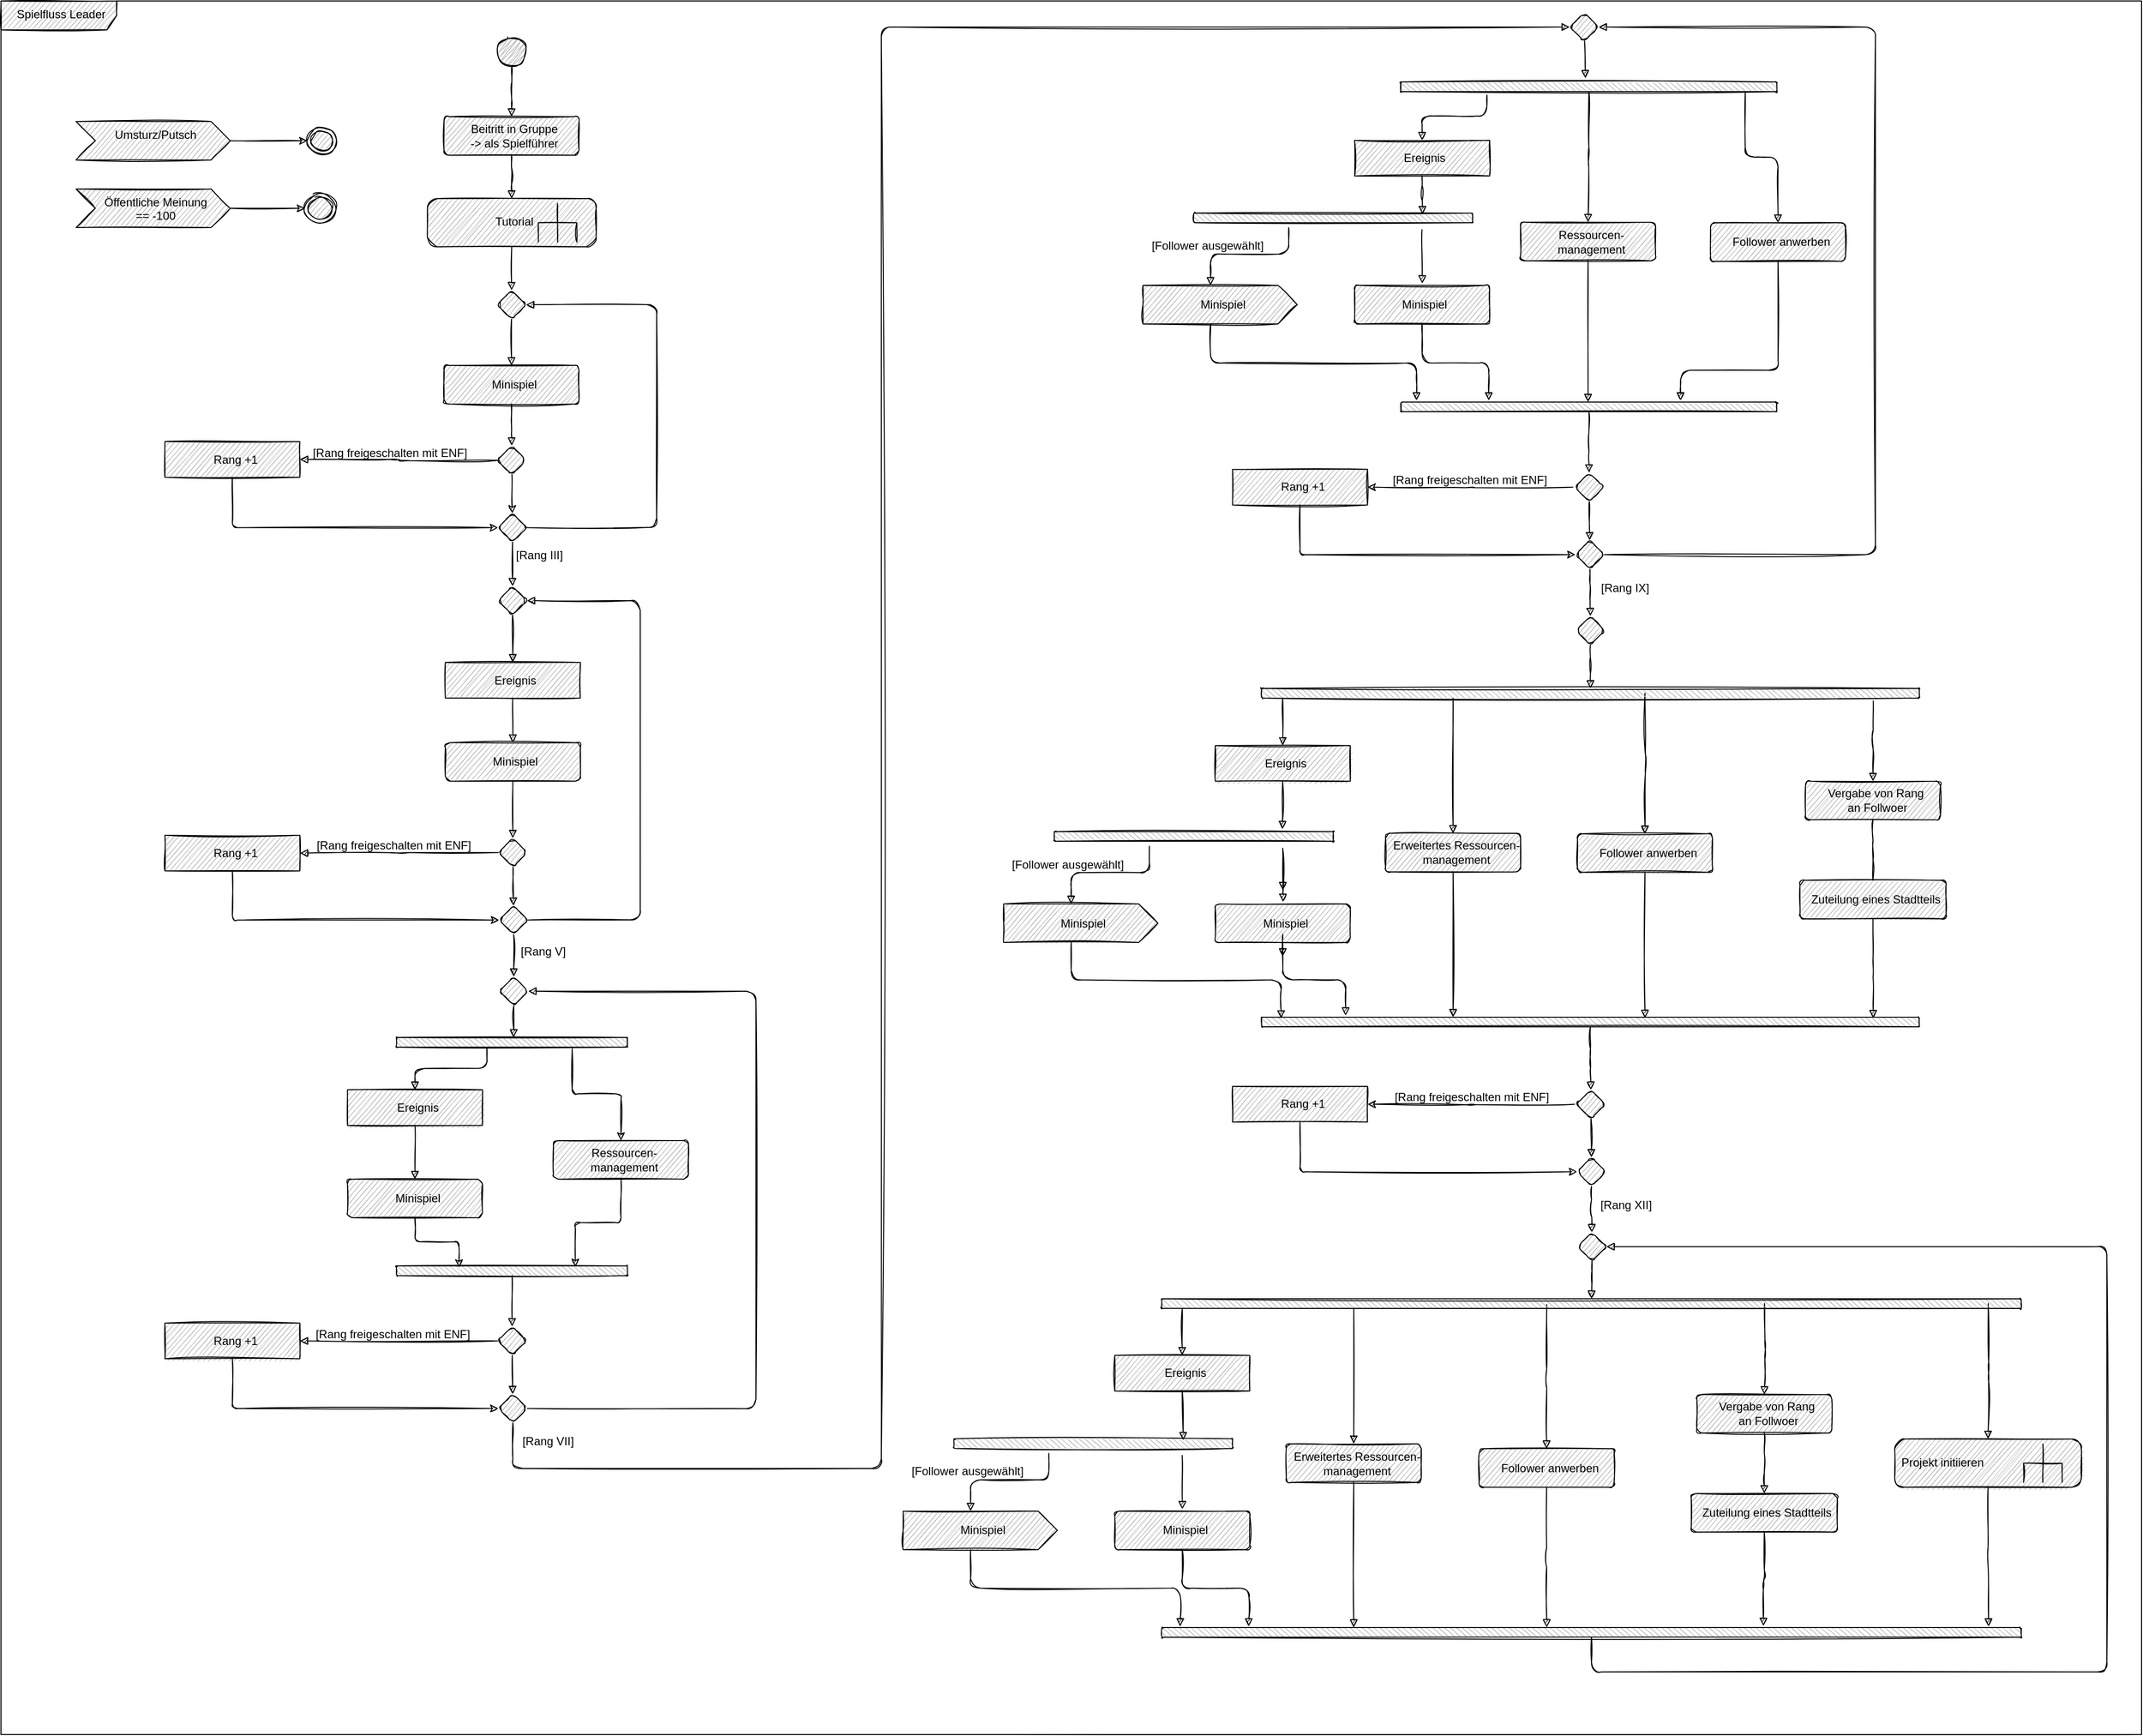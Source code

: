<mxfile scale="1" border="2">
    <diagram id="USKkyEOaRrNQfbzW1Fr1" name="Spielfluss Leader">
        <mxGraphModel dx="2398" dy="1972" grid="1" gridSize="10" guides="1" tooltips="1" connect="1" arrows="1" fold="1" page="1" pageScale="1" pageWidth="850" pageHeight="1100" background="#FFFFFF" math="0" shadow="0">
            <root>
                <mxCell id="qlAkPyl5cNr9iGpzvcm5-0"/>
                <mxCell id="qlAkPyl5cNr9iGpzvcm5-1" parent="qlAkPyl5cNr9iGpzvcm5-0"/>
                <mxCell id="M5ts4tCwaKlYiaxgrhvU-2" value="Spielfluss Leader" style="shape=umlFrame;whiteSpace=wrap;html=1;width=120;height=30;boundedLbl=1;verticalAlign=top;align=center;spacingLeft=5;fillColor=#ABABAB;rounded=1;arcSize=10;dashed=0;sketch=1;shadow=0;strokeColor=#000000;fontColor=#000000;" parent="qlAkPyl5cNr9iGpzvcm5-1" vertex="1">
                    <mxGeometry x="-103" y="-72" width="2220" height="1798" as="geometry"/>
                </mxCell>
                <mxCell id="ZMaLccMsVEfQRk3i4Q9g-10" value="" style="edgeStyle=orthogonalEdgeStyle;sketch=1;html=1;fontColor=#000000;startArrow=none;startFill=0;endArrow=block;endFill=1;strokeColor=#000000;entryX=0.5;entryY=0;entryDx=0;entryDy=0;" edge="1" parent="qlAkPyl5cNr9iGpzvcm5-1" source="qlAkPyl5cNr9iGpzvcm5-2" target="ZMaLccMsVEfQRk3i4Q9g-16">
                    <mxGeometry relative="1" as="geometry">
                        <mxPoint x="422.5" y="43" as="targetPoint"/>
                    </mxGeometry>
                </mxCell>
                <mxCell id="qlAkPyl5cNr9iGpzvcm5-2" value="" style="ellipse;rounded=1;shadow=0;dashed=0;sketch=1;verticalAlign=top;fillStyle=zigzag;fillColor=#ABABAB;strokeColor=#000000;fontColor=#000000;spacingLeft=5;arcSize=10;" parent="qlAkPyl5cNr9iGpzvcm5-1" vertex="1">
                    <mxGeometry x="411.75" y="-34" width="30" height="30" as="geometry"/>
                </mxCell>
                <mxCell id="lZJrvO4XN-q7sy9sIOQ5-14" value="" style="edgeStyle=none;sketch=1;html=1;fontColor=#000000;startArrow=none;startFill=0;endArrow=block;endFill=1;strokeColor=#000000;" edge="1" parent="qlAkPyl5cNr9iGpzvcm5-1" source="s3oVJCjhCxJ-xsU6XBvE-7" target="lZJrvO4XN-q7sy9sIOQ5-13">
                    <mxGeometry relative="1" as="geometry"/>
                </mxCell>
                <mxCell id="s3oVJCjhCxJ-xsU6XBvE-7" value="&lt;p style=&quot;text-align: right ; line-height: 90%&quot;&gt;&lt;span style=&quot;line-height: 20%&quot;&gt;Tutorial&lt;/span&gt;&lt;br&gt;&lt;/p&gt;" style="shape=mxgraph.uml25.behaviorAction;html=1;rounded=1;absoluteArcSize=1;arcSize=10;align=center;shadow=0;sketch=1;dashed=0;verticalAlign=top;fillColor=#ABABAB;strokeColor=#000000;fontColor=#000000;spacingLeft=5;" parent="qlAkPyl5cNr9iGpzvcm5-1" vertex="1">
                    <mxGeometry x="339.25" y="133" width="175" height="50" as="geometry"/>
                </mxCell>
                <mxCell id="ILq9c4IeoNagLCkhQ-_D-4" value="" style="edgeStyle=none;html=1;fontSize=12;verticalAlign=top;fillColor=#ABABAB;strokeColor=#000000;fontColor=#000000;spacingLeft=5;arcSize=10;dashed=0;sketch=1;shadow=0;" parent="qlAkPyl5cNr9iGpzvcm5-1" source="ILq9c4IeoNagLCkhQ-_D-2" target="ILq9c4IeoNagLCkhQ-_D-3" edge="1">
                    <mxGeometry relative="1" as="geometry"/>
                </mxCell>
                <mxCell id="ILq9c4IeoNagLCkhQ-_D-2" value="Umsturz/Putsch" style="html=1;shape=mxgraph.infographic.ribbonSimple;notch1=20;notch2=20;align=center;verticalAlign=top;fontSize=12;fontStyle=0;fillColor=#ABABAB;rounded=1;arcSize=10;dashed=0;sketch=1;shadow=0;strokeColor=#000000;fontColor=#000000;spacingLeft=5;" parent="qlAkPyl5cNr9iGpzvcm5-1" vertex="1">
                    <mxGeometry x="-25.12" y="53" width="160" height="40" as="geometry"/>
                </mxCell>
                <mxCell id="ILq9c4IeoNagLCkhQ-_D-3" value="" style="ellipse;html=1;shape=endState;fillColor=#ABABAB;strokeColor=#000000;verticalAlign=top;rounded=1;arcSize=10;dashed=0;sketch=1;shadow=0;fontColor=#000000;spacingLeft=5;" parent="qlAkPyl5cNr9iGpzvcm5-1" vertex="1">
                    <mxGeometry x="214.88" y="58" width="30" height="30" as="geometry"/>
                </mxCell>
                <mxCell id="lZJrvO4XN-q7sy9sIOQ5-2" value="" style="edgeStyle=none;html=1;fontSize=12;verticalAlign=top;fillColor=#ABABAB;strokeColor=#000000;fontColor=#000000;spacingLeft=5;arcSize=10;dashed=0;sketch=1;shadow=0;" edge="1" parent="qlAkPyl5cNr9iGpzvcm5-1" source="lZJrvO4XN-q7sy9sIOQ5-3" target="lZJrvO4XN-q7sy9sIOQ5-4">
                    <mxGeometry relative="1" as="geometry"/>
                </mxCell>
                <mxCell id="lZJrvO4XN-q7sy9sIOQ5-3" value="Öffentliche Meinung&lt;br&gt;== -100" style="html=1;shape=mxgraph.infographic.ribbonSimple;notch1=20;notch2=20;align=center;verticalAlign=top;fontSize=12;fontStyle=0;fillColor=#ABABAB;rounded=1;arcSize=10;dashed=0;sketch=1;shadow=0;strokeColor=#000000;fontColor=#000000;spacingLeft=5;" vertex="1" parent="qlAkPyl5cNr9iGpzvcm5-1">
                    <mxGeometry x="-25.12" y="123" width="160" height="40" as="geometry"/>
                </mxCell>
                <mxCell id="lZJrvO4XN-q7sy9sIOQ5-4" value="" style="ellipse;html=1;shape=endState;fillColor=#ABABAB;strokeColor=#000000;verticalAlign=top;rounded=1;arcSize=10;dashed=0;sketch=1;shadow=0;fontColor=#000000;spacingLeft=5;" vertex="1" parent="qlAkPyl5cNr9iGpzvcm5-1">
                    <mxGeometry x="212.38" y="128" width="32.5" height="30" as="geometry"/>
                </mxCell>
                <mxCell id="ZMaLccMsVEfQRk3i4Q9g-19" value="" style="edgeStyle=orthogonalEdgeStyle;sketch=1;html=1;fontColor=#000000;startArrow=none;startFill=0;endArrow=block;endFill=1;strokeColor=#000000;" edge="1" parent="qlAkPyl5cNr9iGpzvcm5-1" source="lZJrvO4XN-q7sy9sIOQ5-13" target="ZMaLccMsVEfQRk3i4Q9g-18">
                    <mxGeometry relative="1" as="geometry"/>
                </mxCell>
                <mxCell id="lZJrvO4XN-q7sy9sIOQ5-13" value="" style="rhombus;rounded=1;shadow=0;dashed=0;sketch=1;strokeColor=#000000;fillColor=#ABABAB;verticalAlign=top;fontColor=#000000;spacingLeft=5;arcSize=10;" vertex="1" parent="qlAkPyl5cNr9iGpzvcm5-1">
                    <mxGeometry x="411.5" y="228" width="30" height="30" as="geometry"/>
                </mxCell>
                <mxCell id="lZJrvO4XN-q7sy9sIOQ5-106" style="edgeStyle=orthogonalEdgeStyle;rounded=1;sketch=1;orthogonalLoop=1;jettySize=auto;html=1;shadow=0;endArrow=classic;endFill=1;entryX=0;entryY=0.5;entryDx=0;entryDy=0;exitX=0.5;exitY=1;exitDx=0;exitDy=0;fontSize=12;verticalAlign=top;fillColor=#ABABAB;strokeColor=#000000;fontColor=#000000;spacingLeft=5;arcSize=10;dashed=0;" edge="1" parent="qlAkPyl5cNr9iGpzvcm5-1" source="ZMaLccMsVEfQRk3i4Q9g-22" target="lZJrvO4XN-q7sy9sIOQ5-111">
                    <mxGeometry relative="1" as="geometry">
                        <mxPoint x="114.5" y="425.5" as="sourcePoint"/>
                    </mxGeometry>
                </mxCell>
                <mxCell id="lZJrvO4XN-q7sy9sIOQ5-109" value="" style="edgeStyle=none;html=1;sketch=1;fontSize=12;verticalAlign=top;fillColor=#ABABAB;strokeColor=#000000;fontColor=#000000;spacingLeft=5;arcSize=10;dashed=0;shadow=0;" edge="1" parent="qlAkPyl5cNr9iGpzvcm5-1" source="lZJrvO4XN-q7sy9sIOQ5-110" target="lZJrvO4XN-q7sy9sIOQ5-111">
                    <mxGeometry relative="1" as="geometry"/>
                </mxCell>
                <mxCell id="lZJrvO4XN-q7sy9sIOQ5-110" value="" style="rhombus;rounded=1;shadow=0;dashed=0;sketch=1;strokeColor=#000000;fillColor=#ABABAB;verticalAlign=top;fontColor=#000000;spacingLeft=5;arcSize=10;" vertex="1" parent="qlAkPyl5cNr9iGpzvcm5-1">
                    <mxGeometry x="411.75" y="389.25" width="30" height="30" as="geometry"/>
                </mxCell>
                <mxCell id="lZJrvO4XN-q7sy9sIOQ5-113" style="edgeStyle=none;sketch=1;html=1;entryX=1;entryY=0.5;entryDx=0;entryDy=0;fontColor=#000000;startArrow=none;startFill=0;endArrow=block;endFill=1;strokeColor=#000000;" edge="1" parent="qlAkPyl5cNr9iGpzvcm5-1" source="lZJrvO4XN-q7sy9sIOQ5-111" target="lZJrvO4XN-q7sy9sIOQ5-13">
                    <mxGeometry relative="1" as="geometry">
                        <Array as="points">
                            <mxPoint x="577" y="474"/>
                            <mxPoint x="577" y="243"/>
                        </Array>
                    </mxGeometry>
                </mxCell>
                <mxCell id="XoDJag8QA0kUC0dfhEbu-9" value="" style="edgeStyle=none;sketch=1;html=1;fontColor=#000000;startArrow=none;startFill=0;endArrow=block;endFill=1;strokeColor=#000000;" edge="1" parent="qlAkPyl5cNr9iGpzvcm5-1" source="lZJrvO4XN-q7sy9sIOQ5-111" target="XoDJag8QA0kUC0dfhEbu-6">
                    <mxGeometry relative="1" as="geometry"/>
                </mxCell>
                <mxCell id="lZJrvO4XN-q7sy9sIOQ5-111" value="" style="rhombus;rounded=1;shadow=0;dashed=0;sketch=1;strokeColor=#000000;fillColor=#ABABAB;verticalAlign=top;fontColor=#000000;spacingLeft=5;arcSize=10;" vertex="1" parent="qlAkPyl5cNr9iGpzvcm5-1">
                    <mxGeometry x="412.5" y="459.25" width="30" height="30" as="geometry"/>
                </mxCell>
                <mxCell id="lZJrvO4XN-q7sy9sIOQ5-112" value="[Rang freigeschalten mit ENF]" style="text;html=1;align=center;verticalAlign=top;resizable=0;points=[];autosize=1;strokeColor=none;fillColor=none;fontColor=#000000;spacingLeft=5;rounded=1;arcSize=10;dashed=0;sketch=1;shadow=0;" vertex="1" parent="qlAkPyl5cNr9iGpzvcm5-1">
                    <mxGeometry x="207" y="383" width="180" height="20" as="geometry"/>
                </mxCell>
                <mxCell id="lZJrvO4XN-q7sy9sIOQ5-121" value="[Rang III]" style="text;html=1;align=center;verticalAlign=top;resizable=0;points=[];autosize=1;strokeColor=none;fillColor=none;fontColor=#000000;spacingLeft=5;rounded=1;arcSize=10;dashed=0;sketch=1;shadow=0;" vertex="1" parent="qlAkPyl5cNr9iGpzvcm5-1">
                    <mxGeometry x="417" y="489.25" width="70" height="20" as="geometry"/>
                </mxCell>
                <mxCell id="XoDJag8QA0kUC0dfhEbu-11" value="" style="edgeStyle=none;sketch=1;html=1;fontColor=#000000;startArrow=none;startFill=0;endArrow=block;endFill=1;strokeColor=#000000;entryX=0.5;entryY=0;entryDx=0;entryDy=0;" edge="1" parent="qlAkPyl5cNr9iGpzvcm5-1" source="XoDJag8QA0kUC0dfhEbu-6" target="ZMaLccMsVEfQRk3i4Q9g-27">
                    <mxGeometry relative="1" as="geometry">
                        <mxPoint x="423.957" y="607" as="targetPoint"/>
                    </mxGeometry>
                </mxCell>
                <mxCell id="XoDJag8QA0kUC0dfhEbu-6" value="" style="rhombus;rounded=1;shadow=0;dashed=0;sketch=1;strokeColor=#000000;fillColor=#ABABAB;verticalAlign=top;fontColor=#000000;spacingLeft=5;arcSize=10;" vertex="1" parent="qlAkPyl5cNr9iGpzvcm5-1">
                    <mxGeometry x="412.5" y="535" width="30" height="30" as="geometry"/>
                </mxCell>
                <mxCell id="ZMaLccMsVEfQRk3i4Q9g-26" style="edgeStyle=orthogonalEdgeStyle;sketch=1;html=1;entryX=1;entryY=0.5;entryDx=0;entryDy=0;fontColor=#000000;startArrow=none;startFill=0;endArrow=block;endFill=1;strokeColor=#000000;" edge="1" parent="qlAkPyl5cNr9iGpzvcm5-1" target="ZMaLccMsVEfQRk3i4Q9g-22">
                    <mxGeometry relative="1" as="geometry">
                        <mxPoint x="413.703" y="404.333" as="sourcePoint"/>
                    </mxGeometry>
                </mxCell>
                <mxCell id="XoDJag8QA0kUC0dfhEbu-15" style="edgeStyle=orthogonalEdgeStyle;rounded=1;sketch=1;orthogonalLoop=1;jettySize=auto;html=1;shadow=0;endArrow=classic;endFill=1;entryX=0;entryY=0.5;entryDx=0;entryDy=0;exitX=0.5;exitY=1;exitDx=0;exitDy=0;fontSize=12;verticalAlign=top;fillColor=#ABABAB;strokeColor=#000000;fontColor=#000000;spacingLeft=5;arcSize=10;dashed=0;" edge="1" parent="qlAkPyl5cNr9iGpzvcm5-1" source="ZMaLccMsVEfQRk3i4Q9g-37" target="XoDJag8QA0kUC0dfhEbu-19">
                    <mxGeometry relative="1" as="geometry">
                        <mxPoint x="411.75" y="881.25" as="targetPoint"/>
                        <mxPoint x="118.75" y="832.5" as="sourcePoint"/>
                    </mxGeometry>
                </mxCell>
                <mxCell id="XoDJag8QA0kUC0dfhEbu-18" value="[Rang freigeschalten mit ENF]" style="text;html=1;align=center;verticalAlign=top;resizable=0;points=[];autosize=1;strokeColor=none;fillColor=none;fontColor=#000000;spacingLeft=5;rounded=1;arcSize=10;dashed=0;sketch=1;shadow=0;" vertex="1" parent="qlAkPyl5cNr9iGpzvcm5-1">
                    <mxGeometry x="211.25" y="790" width="180" height="20" as="geometry"/>
                </mxCell>
                <mxCell id="XoDJag8QA0kUC0dfhEbu-23" style="edgeStyle=none;sketch=1;html=1;entryX=1;entryY=0.5;entryDx=0;entryDy=0;fontColor=#000000;startArrow=none;startFill=0;endArrow=block;endFill=1;strokeColor=#000000;" edge="1" parent="qlAkPyl5cNr9iGpzvcm5-1" source="XoDJag8QA0kUC0dfhEbu-19" target="XoDJag8QA0kUC0dfhEbu-6">
                    <mxGeometry relative="1" as="geometry">
                        <Array as="points">
                            <mxPoint x="560" y="881"/>
                            <mxPoint x="560" y="550"/>
                        </Array>
                    </mxGeometry>
                </mxCell>
                <mxCell id="XoDJag8QA0kUC0dfhEbu-46" value="" style="edgeStyle=none;sketch=1;html=1;fontColor=#000000;startArrow=none;startFill=0;endArrow=block;endFill=1;strokeColor=#000000;" edge="1" parent="qlAkPyl5cNr9iGpzvcm5-1" source="XoDJag8QA0kUC0dfhEbu-19" target="XoDJag8QA0kUC0dfhEbu-43">
                    <mxGeometry relative="1" as="geometry"/>
                </mxCell>
                <mxCell id="XoDJag8QA0kUC0dfhEbu-19" value="" style="rhombus;rounded=1;shadow=0;dashed=0;sketch=1;strokeColor=#000000;fillColor=#ABABAB;verticalAlign=top;fontColor=#000000;spacingLeft=5;arcSize=10;" vertex="1" parent="qlAkPyl5cNr9iGpzvcm5-1">
                    <mxGeometry x="413.62" y="866.25" width="30" height="30" as="geometry"/>
                </mxCell>
                <mxCell id="XoDJag8QA0kUC0dfhEbu-22" value="" style="edgeStyle=none;sketch=1;html=1;fontColor=#000000;startArrow=none;startFill=0;endArrow=block;endFill=1;strokeColor=#000000;" edge="1" parent="qlAkPyl5cNr9iGpzvcm5-1" source="XoDJag8QA0kUC0dfhEbu-20" target="XoDJag8QA0kUC0dfhEbu-19">
                    <mxGeometry relative="1" as="geometry"/>
                </mxCell>
                <mxCell id="ZMaLccMsVEfQRk3i4Q9g-38" style="edgeStyle=orthogonalEdgeStyle;sketch=1;html=1;entryX=1;entryY=0.5;entryDx=0;entryDy=0;fontColor=#000000;startArrow=none;startFill=0;endArrow=block;endFill=1;strokeColor=#000000;" edge="1" parent="qlAkPyl5cNr9iGpzvcm5-1" source="XoDJag8QA0kUC0dfhEbu-20" target="ZMaLccMsVEfQRk3i4Q9g-37">
                    <mxGeometry relative="1" as="geometry"/>
                </mxCell>
                <mxCell id="XoDJag8QA0kUC0dfhEbu-20" value="" style="rhombus;rounded=1;shadow=0;dashed=0;sketch=1;strokeColor=#000000;fillColor=#ABABAB;verticalAlign=top;fontColor=#000000;spacingLeft=5;arcSize=10;" vertex="1" parent="qlAkPyl5cNr9iGpzvcm5-1">
                    <mxGeometry x="412.87" y="796.25" width="30" height="30" as="geometry"/>
                </mxCell>
                <mxCell id="XoDJag8QA0kUC0dfhEbu-34" style="edgeStyle=orthogonalEdgeStyle;rounded=1;sketch=1;orthogonalLoop=1;jettySize=auto;html=1;entryX=0.169;entryY=0.729;entryDx=0;entryDy=0;entryPerimeter=0;shadow=0;endArrow=classic;endFill=1;fontSize=12;verticalAlign=top;fillColor=#ABABAB;strokeColor=#000000;fontColor=#000000;spacingLeft=5;arcSize=10;dashed=0;exitX=0.5;exitY=1;exitDx=0;exitDy=0;" edge="1" parent="qlAkPyl5cNr9iGpzvcm5-1" source="ZMaLccMsVEfQRk3i4Q9g-41" target="XoDJag8QA0kUC0dfhEbu-41">
                    <mxGeometry relative="1" as="geometry">
                        <mxPoint x="326.37" y="1186" as="sourcePoint"/>
                    </mxGeometry>
                </mxCell>
                <mxCell id="XoDJag8QA0kUC0dfhEbu-37" style="edgeStyle=orthogonalEdgeStyle;rounded=1;sketch=1;orthogonalLoop=1;jettySize=auto;html=1;entryX=0.5;entryY=0;entryDx=0;entryDy=0;shadow=0;endArrow=classic;endFill=1;exitX=1.169;exitY=0.239;exitDx=0;exitDy=0;exitPerimeter=0;fontSize=12;verticalAlign=top;fillColor=#ABABAB;strokeColor=#000000;fontColor=#000000;spacingLeft=5;arcSize=10;dashed=0;" edge="1" parent="qlAkPyl5cNr9iGpzvcm5-1" source="XoDJag8QA0kUC0dfhEbu-38" target="ZMaLccMsVEfQRk3i4Q9g-43">
                    <mxGeometry relative="1" as="geometry">
                        <mxPoint x="538.87" y="1100" as="targetPoint"/>
                    </mxGeometry>
                </mxCell>
                <mxCell id="ZMaLccMsVEfQRk3i4Q9g-40" style="edgeStyle=orthogonalEdgeStyle;sketch=1;html=1;fontColor=#000000;startArrow=none;startFill=0;endArrow=block;endFill=1;strokeColor=#000000;exitX=1.1;exitY=0.608;exitDx=0;exitDy=0;exitPerimeter=0;" edge="1" parent="qlAkPyl5cNr9iGpzvcm5-1" source="XoDJag8QA0kUC0dfhEbu-38" target="ZMaLccMsVEfQRk3i4Q9g-39">
                    <mxGeometry relative="1" as="geometry">
                        <mxPoint x="326" y="1008" as="sourcePoint"/>
                    </mxGeometry>
                </mxCell>
                <mxCell id="XoDJag8QA0kUC0dfhEbu-38" value="" style="html=1;points=[];perimeter=orthogonalPerimeter;fillColor=#ABABAB;rounded=1;shadow=0;dashed=0;sketch=1;verticalAlign=top;direction=south;strokeColor=#000000;fontColor=#000000;spacingLeft=5;arcSize=10;" vertex="1" parent="qlAkPyl5cNr9iGpzvcm5-1">
                    <mxGeometry x="307.12" y="1003" width="239.5" height="10" as="geometry"/>
                </mxCell>
                <mxCell id="XoDJag8QA0kUC0dfhEbu-39" style="edgeStyle=orthogonalEdgeStyle;rounded=1;sketch=1;orthogonalLoop=1;jettySize=auto;html=1;entryX=0.1;entryY=0.225;entryDx=0;entryDy=0;entryPerimeter=0;shadow=0;endArrow=classic;endFill=1;fontSize=12;verticalAlign=top;fillColor=#ABABAB;strokeColor=#000000;fontColor=#000000;spacingLeft=5;arcSize=10;dashed=0;exitX=0.5;exitY=1;exitDx=0;exitDy=0;" edge="1" parent="qlAkPyl5cNr9iGpzvcm5-1" source="ZMaLccMsVEfQRk3i4Q9g-43" target="XoDJag8QA0kUC0dfhEbu-41">
                    <mxGeometry relative="1" as="geometry">
                        <mxPoint x="538.87" y="1150" as="sourcePoint"/>
                    </mxGeometry>
                </mxCell>
                <mxCell id="XoDJag8QA0kUC0dfhEbu-57" value="" style="edgeStyle=none;sketch=1;html=1;fontColor=#000000;startArrow=none;startFill=0;endArrow=block;endFill=1;strokeColor=#000000;" edge="1" parent="qlAkPyl5cNr9iGpzvcm5-1" source="XoDJag8QA0kUC0dfhEbu-41" target="XoDJag8QA0kUC0dfhEbu-56">
                    <mxGeometry relative="1" as="geometry"/>
                </mxCell>
                <mxCell id="XoDJag8QA0kUC0dfhEbu-41" value="" style="html=1;points=[];perimeter=orthogonalPerimeter;fillColor=#ABABAB;rounded=1;shadow=0;dashed=0;sketch=1;verticalAlign=top;direction=south;strokeColor=#000000;fontColor=#000000;spacingLeft=5;arcSize=10;" vertex="1" parent="qlAkPyl5cNr9iGpzvcm5-1">
                    <mxGeometry x="307.12" y="1240" width="239.5" height="10" as="geometry"/>
                </mxCell>
                <mxCell id="XoDJag8QA0kUC0dfhEbu-42" value="" style="edgeStyle=none;sketch=1;html=1;fontColor=#000000;startArrow=none;startFill=0;endArrow=block;endFill=1;strokeColor=#000000;" edge="1" parent="qlAkPyl5cNr9iGpzvcm5-1" source="XoDJag8QA0kUC0dfhEbu-43" target="XoDJag8QA0kUC0dfhEbu-38">
                    <mxGeometry relative="1" as="geometry"/>
                </mxCell>
                <mxCell id="XoDJag8QA0kUC0dfhEbu-43" value="" style="rhombus;rounded=1;shadow=0;dashed=0;sketch=1;strokeColor=#000000;fillColor=#ABABAB;verticalAlign=top;fontColor=#000000;spacingLeft=5;arcSize=10;" vertex="1" parent="qlAkPyl5cNr9iGpzvcm5-1">
                    <mxGeometry x="413.87" y="940" width="30" height="30" as="geometry"/>
                </mxCell>
                <mxCell id="XoDJag8QA0kUC0dfhEbu-50" style="edgeStyle=orthogonalEdgeStyle;rounded=1;sketch=1;orthogonalLoop=1;jettySize=auto;html=1;shadow=0;endArrow=classic;endFill=1;entryX=0;entryY=0.5;entryDx=0;entryDy=0;exitX=0.5;exitY=1;exitDx=0;exitDy=0;fontSize=12;verticalAlign=top;fillColor=#ABABAB;strokeColor=#000000;fontColor=#000000;spacingLeft=5;arcSize=10;dashed=0;" edge="1" parent="qlAkPyl5cNr9iGpzvcm5-1" source="ZMaLccMsVEfQRk3i4Q9g-44" target="XoDJag8QA0kUC0dfhEbu-54">
                    <mxGeometry relative="1" as="geometry">
                        <mxPoint x="411" y="1387.75" as="targetPoint"/>
                        <mxPoint x="118" y="1339" as="sourcePoint"/>
                    </mxGeometry>
                </mxCell>
                <mxCell id="XoDJag8QA0kUC0dfhEbu-53" value="[Rang freigeschalten mit ENF]" style="text;html=1;align=center;verticalAlign=top;resizable=0;points=[];autosize=1;strokeColor=none;fillColor=none;fontColor=#000000;spacingLeft=5;rounded=1;arcSize=10;dashed=0;sketch=1;shadow=0;" vertex="1" parent="qlAkPyl5cNr9iGpzvcm5-1">
                    <mxGeometry x="210.5" y="1296.5" width="180" height="20" as="geometry"/>
                </mxCell>
                <mxCell id="XoDJag8QA0kUC0dfhEbu-58" style="edgeStyle=none;sketch=1;html=1;entryX=1;entryY=0.5;entryDx=0;entryDy=0;fontColor=#000000;startArrow=none;startFill=0;endArrow=block;endFill=1;strokeColor=#000000;" edge="1" parent="qlAkPyl5cNr9iGpzvcm5-1" source="XoDJag8QA0kUC0dfhEbu-54" target="XoDJag8QA0kUC0dfhEbu-43">
                    <mxGeometry relative="1" as="geometry">
                        <Array as="points">
                            <mxPoint x="680" y="1388"/>
                            <mxPoint x="680" y="955"/>
                        </Array>
                    </mxGeometry>
                </mxCell>
                <mxCell id="XoDJag8QA0kUC0dfhEbu-74" value="" style="edgeStyle=orthogonalEdgeStyle;sketch=1;html=1;fontColor=#000000;startArrow=none;startFill=0;endArrow=block;endFill=1;strokeColor=#000000;" edge="1" parent="qlAkPyl5cNr9iGpzvcm5-1" source="XoDJag8QA0kUC0dfhEbu-54" target="XoDJag8QA0kUC0dfhEbu-71">
                    <mxGeometry relative="1" as="geometry">
                        <Array as="points">
                            <mxPoint x="428" y="1450"/>
                            <mxPoint x="810" y="1450"/>
                            <mxPoint x="810" y="-45"/>
                        </Array>
                    </mxGeometry>
                </mxCell>
                <mxCell id="XoDJag8QA0kUC0dfhEbu-54" value="" style="rhombus;rounded=1;shadow=0;dashed=0;sketch=1;strokeColor=#000000;fillColor=#ABABAB;verticalAlign=top;fontColor=#000000;spacingLeft=5;arcSize=10;" vertex="1" parent="qlAkPyl5cNr9iGpzvcm5-1">
                    <mxGeometry x="412.87" y="1372.75" width="30" height="30" as="geometry"/>
                </mxCell>
                <mxCell id="XoDJag8QA0kUC0dfhEbu-55" value="" style="edgeStyle=none;sketch=1;html=1;fontColor=#000000;startArrow=none;startFill=0;endArrow=block;endFill=1;strokeColor=#000000;" edge="1" parent="qlAkPyl5cNr9iGpzvcm5-1" source="XoDJag8QA0kUC0dfhEbu-56" target="XoDJag8QA0kUC0dfhEbu-54">
                    <mxGeometry relative="1" as="geometry"/>
                </mxCell>
                <mxCell id="ZMaLccMsVEfQRk3i4Q9g-45" style="edgeStyle=orthogonalEdgeStyle;sketch=1;html=1;entryX=1;entryY=0.5;entryDx=0;entryDy=0;fontColor=#000000;startArrow=none;startFill=0;endArrow=block;endFill=1;strokeColor=#000000;" edge="1" parent="qlAkPyl5cNr9iGpzvcm5-1" source="XoDJag8QA0kUC0dfhEbu-56" target="ZMaLccMsVEfQRk3i4Q9g-44">
                    <mxGeometry relative="1" as="geometry"/>
                </mxCell>
                <mxCell id="XoDJag8QA0kUC0dfhEbu-56" value="" style="rhombus;rounded=1;shadow=0;dashed=0;sketch=1;strokeColor=#000000;fillColor=#ABABAB;verticalAlign=top;fontColor=#000000;spacingLeft=5;arcSize=10;" vertex="1" parent="qlAkPyl5cNr9iGpzvcm5-1">
                    <mxGeometry x="412.12" y="1302.75" width="30" height="30" as="geometry"/>
                </mxCell>
                <mxCell id="XoDJag8QA0kUC0dfhEbu-59" value="[Rang V]" style="text;html=1;align=center;verticalAlign=top;resizable=0;points=[];autosize=1;strokeColor=none;fillColor=none;fontColor=#000000;spacingLeft=5;rounded=1;arcSize=50;dashed=0;sketch=1;shadow=0;" vertex="1" parent="qlAkPyl5cNr9iGpzvcm5-1">
                    <mxGeometry x="421" y="900" width="70" height="20" as="geometry"/>
                </mxCell>
                <mxCell id="XoDJag8QA0kUC0dfhEbu-60" value="[Rang VII]" style="text;html=1;align=center;verticalAlign=top;resizable=0;points=[];autosize=1;strokeColor=none;fillColor=none;fontColor=#000000;spacingLeft=5;rounded=1;arcSize=10;dashed=0;sketch=1;shadow=0;" vertex="1" parent="qlAkPyl5cNr9iGpzvcm5-1">
                    <mxGeometry x="426" y="1408" width="70" height="20" as="geometry"/>
                </mxCell>
                <mxCell id="ZMaLccMsVEfQRk3i4Q9g-51" value="" style="edgeStyle=orthogonalEdgeStyle;sketch=1;html=1;fontColor=#000000;startArrow=none;startFill=0;endArrow=block;endFill=1;strokeColor=#000000;exitX=0.5;exitY=1;exitDx=0;exitDy=0;entryX=-0.16;entryY=0.766;entryDx=0;entryDy=0;entryPerimeter=0;" edge="1" parent="qlAkPyl5cNr9iGpzvcm5-1" source="ZMaLccMsVEfQRk3i4Q9g-54" target="XoDJag8QA0kUC0dfhEbu-68">
                    <mxGeometry relative="1" as="geometry">
                        <mxPoint x="1370.88" y="266.25" as="sourcePoint"/>
                        <mxPoint x="1370.88" y="296.25" as="targetPoint"/>
                    </mxGeometry>
                </mxCell>
                <mxCell id="XoDJag8QA0kUC0dfhEbu-79" style="edgeStyle=orthogonalEdgeStyle;sketch=1;html=1;entryX=0.5;entryY=0;entryDx=0;entryDy=0;fontColor=#000000;startArrow=none;startFill=0;endArrow=block;endFill=1;strokeColor=#000000;exitX=1.14;exitY=0.084;exitDx=0;exitDy=0;exitPerimeter=0;" edge="1" parent="qlAkPyl5cNr9iGpzvcm5-1" source="XoDJag8QA0kUC0dfhEbu-65" target="ZMaLccMsVEfQRk3i4Q9g-61">
                    <mxGeometry relative="1" as="geometry">
                        <mxPoint x="1735.12" y="163" as="targetPoint"/>
                    </mxGeometry>
                </mxCell>
                <mxCell id="ZMaLccMsVEfQRk3i4Q9g-47" style="edgeStyle=orthogonalEdgeStyle;sketch=1;html=1;fontColor=#000000;startArrow=none;startFill=0;endArrow=block;endFill=1;strokeColor=#000000;exitX=1.356;exitY=0.771;exitDx=0;exitDy=0;exitPerimeter=0;" edge="1" parent="qlAkPyl5cNr9iGpzvcm5-1" source="XoDJag8QA0kUC0dfhEbu-65" target="ZMaLccMsVEfQRk3i4Q9g-46">
                    <mxGeometry relative="1" as="geometry"/>
                </mxCell>
                <mxCell id="ZMaLccMsVEfQRk3i4Q9g-59" style="edgeStyle=orthogonalEdgeStyle;sketch=1;html=1;entryX=0.5;entryY=0;entryDx=0;entryDy=0;fontColor=#000000;startArrow=none;startFill=0;endArrow=block;endFill=1;strokeColor=#000000;" edge="1" parent="qlAkPyl5cNr9iGpzvcm5-1" source="XoDJag8QA0kUC0dfhEbu-65" target="ZMaLccMsVEfQRk3i4Q9g-55">
                    <mxGeometry relative="1" as="geometry"/>
                </mxCell>
                <mxCell id="XoDJag8QA0kUC0dfhEbu-65" value="" style="html=1;points=[];perimeter=orthogonalPerimeter;fillColor=#ABABAB;rounded=1;shadow=0;dashed=0;sketch=1;verticalAlign=top;direction=south;strokeColor=#000000;fontColor=#000000;spacingLeft=5;arcSize=10;" vertex="1" parent="qlAkPyl5cNr9iGpzvcm5-1">
                    <mxGeometry x="1348.75" y="12" width="390" height="10" as="geometry"/>
                </mxCell>
                <mxCell id="XoDJag8QA0kUC0dfhEbu-77" value="" style="edgeStyle=none;sketch=1;html=1;fontColor=#000000;startArrow=none;startFill=0;endArrow=block;endFill=1;strokeColor=#000000;exitX=0.5;exitY=1;exitDx=0;exitDy=0;" edge="1" parent="qlAkPyl5cNr9iGpzvcm5-1" source="ZMaLccMsVEfQRk3i4Q9g-55" target="XoDJag8QA0kUC0dfhEbu-68">
                    <mxGeometry relative="1" as="geometry">
                        <mxPoint x="1543.75" y="197.5" as="sourcePoint"/>
                    </mxGeometry>
                </mxCell>
                <mxCell id="XoDJag8QA0kUC0dfhEbu-95" value="" style="edgeStyle=orthogonalEdgeStyle;sketch=1;html=1;fontColor=#000000;startArrow=none;startFill=0;endArrow=block;endFill=1;strokeColor=#000000;" edge="1" parent="qlAkPyl5cNr9iGpzvcm5-1" source="XoDJag8QA0kUC0dfhEbu-68" target="XoDJag8QA0kUC0dfhEbu-93">
                    <mxGeometry relative="1" as="geometry"/>
                </mxCell>
                <mxCell id="XoDJag8QA0kUC0dfhEbu-68" value="" style="html=1;points=[];perimeter=orthogonalPerimeter;fillColor=#ABABAB;rounded=1;shadow=0;dashed=0;sketch=1;verticalAlign=top;direction=south;strokeColor=#000000;fontColor=#000000;spacingLeft=5;arcSize=10;" vertex="1" parent="qlAkPyl5cNr9iGpzvcm5-1">
                    <mxGeometry x="1348.75" y="344" width="390" height="10" as="geometry"/>
                </mxCell>
                <mxCell id="XoDJag8QA0kUC0dfhEbu-75" value="" style="edgeStyle=none;sketch=1;html=1;fontColor=#000000;startArrow=none;startFill=0;endArrow=block;endFill=1;strokeColor=#000000;entryX=-0.38;entryY=0.509;entryDx=0;entryDy=0;entryPerimeter=0;" edge="1" parent="qlAkPyl5cNr9iGpzvcm5-1" source="XoDJag8QA0kUC0dfhEbu-71" target="XoDJag8QA0kUC0dfhEbu-65">
                    <mxGeometry relative="1" as="geometry"/>
                </mxCell>
                <mxCell id="XoDJag8QA0kUC0dfhEbu-71" value="" style="rhombus;rounded=1;shadow=0;dashed=0;sketch=1;strokeColor=#000000;fillColor=#ABABAB;verticalAlign=top;fontColor=#000000;spacingLeft=5;arcSize=10;" vertex="1" parent="qlAkPyl5cNr9iGpzvcm5-1">
                    <mxGeometry x="1524" y="-60" width="30" height="30" as="geometry"/>
                </mxCell>
                <mxCell id="XoDJag8QA0kUC0dfhEbu-80" style="edgeStyle=orthogonalEdgeStyle;sketch=1;html=1;entryX=-0.16;entryY=0.256;entryDx=0;entryDy=0;entryPerimeter=0;fontColor=#000000;startArrow=none;startFill=0;endArrow=block;endFill=1;strokeColor=#000000;exitX=0.5;exitY=1;exitDx=0;exitDy=0;" edge="1" parent="qlAkPyl5cNr9iGpzvcm5-1" source="ZMaLccMsVEfQRk3i4Q9g-61" target="XoDJag8QA0kUC0dfhEbu-68">
                    <mxGeometry relative="1" as="geometry">
                        <mxPoint x="1735.12" y="213" as="sourcePoint"/>
                        <Array as="points">
                            <mxPoint x="1740" y="311"/>
                            <mxPoint x="1639" y="311"/>
                        </Array>
                    </mxGeometry>
                </mxCell>
                <mxCell id="XoDJag8QA0kUC0dfhEbu-83" value="" style="edgeStyle=none;sketch=1;html=1;fontColor=#000000;startArrow=none;startFill=0;endArrow=block;endFill=1;strokeColor=#000000;exitX=1.72;exitY=0.181;exitDx=0;exitDy=0;exitPerimeter=0;" edge="1" parent="qlAkPyl5cNr9iGpzvcm5-1" source="ZMaLccMsVEfQRk3i4Q9g-88">
                    <mxGeometry relative="1" as="geometry">
                        <mxPoint x="1370.917" y="187.463" as="sourcePoint"/>
                        <mxPoint x="1371" y="221" as="targetPoint"/>
                    </mxGeometry>
                </mxCell>
                <mxCell id="XoDJag8QA0kUC0dfhEbu-85" style="edgeStyle=orthogonalEdgeStyle;sketch=1;html=1;entryX=0;entryY=0;entryDx=70;entryDy=0;entryPerimeter=0;fontColor=#000000;startArrow=none;startFill=0;endArrow=block;endFill=1;strokeColor=#000000;exitX=1.507;exitY=0.659;exitDx=0;exitDy=0;exitPerimeter=0;" edge="1" parent="qlAkPyl5cNr9iGpzvcm5-1" source="ZMaLccMsVEfQRk3i4Q9g-88" target="XoDJag8QA0kUC0dfhEbu-84">
                    <mxGeometry relative="1" as="geometry">
                        <mxPoint x="1355.925" y="172.455" as="sourcePoint"/>
                    </mxGeometry>
                </mxCell>
                <mxCell id="XoDJag8QA0kUC0dfhEbu-84" value="Minispiel" style="html=1;shape=mxgraph.infographic.ribbonSimple;notch1=0;notch2=20;align=center;verticalAlign=middle;fontSize=12;fontStyle=0;fillColor=#ABABAB;fontColor=#000000;strokeColor=#000000;sketch=1;shadow=0;rounded=1;dashed=0;arcSize=10;spacingLeft=5;" vertex="1" parent="qlAkPyl5cNr9iGpzvcm5-1">
                    <mxGeometry x="1081.38" y="223" width="160" height="40" as="geometry"/>
                </mxCell>
                <mxCell id="XoDJag8QA0kUC0dfhEbu-86" value="[Follower ausgewählt]" style="text;html=1;align=center;verticalAlign=top;resizable=0;points=[];autosize=1;strokeColor=none;fillColor=none;fontColor=#000000;spacingLeft=5;rounded=1;arcSize=10;dashed=0;sketch=1;shadow=0;" vertex="1" parent="qlAkPyl5cNr9iGpzvcm5-1">
                    <mxGeometry x="1075" y="168" width="140" height="20" as="geometry"/>
                </mxCell>
                <mxCell id="XoDJag8QA0kUC0dfhEbu-87" style="edgeStyle=orthogonalEdgeStyle;rounded=1;sketch=1;orthogonalLoop=1;jettySize=auto;html=1;shadow=0;endArrow=classic;endFill=1;entryX=0;entryY=0.5;entryDx=0;entryDy=0;exitX=0.5;exitY=1;exitDx=0;exitDy=0;fontSize=12;verticalAlign=top;fillColor=#ABABAB;strokeColor=#000000;fontColor=#000000;spacingLeft=5;arcSize=10;dashed=0;" edge="1" parent="qlAkPyl5cNr9iGpzvcm5-1" source="ZMaLccMsVEfQRk3i4Q9g-56" target="XoDJag8QA0kUC0dfhEbu-91">
                    <mxGeometry relative="1" as="geometry">
                        <mxPoint x="1528" y="502.25" as="targetPoint"/>
                        <mxPoint x="1235" y="453.5" as="sourcePoint"/>
                    </mxGeometry>
                </mxCell>
                <mxCell id="XoDJag8QA0kUC0dfhEbu-89" style="edgeStyle=orthogonalEdgeStyle;rounded=1;sketch=1;orthogonalLoop=1;jettySize=auto;html=1;entryX=1;entryY=0.5;entryDx=0;entryDy=0;shadow=0;endArrow=classic;endFill=1;fontSize=12;verticalAlign=top;fillColor=#ABABAB;strokeColor=#000000;fontColor=#000000;spacingLeft=5;arcSize=10;dashed=0;" edge="1" parent="qlAkPyl5cNr9iGpzvcm5-1" target="ZMaLccMsVEfQRk3i4Q9g-56">
                    <mxGeometry relative="1" as="geometry">
                        <mxPoint x="1527.25" y="432.25" as="sourcePoint"/>
                        <mxPoint x="1312.5" y="432.25" as="targetPoint"/>
                    </mxGeometry>
                </mxCell>
                <mxCell id="XoDJag8QA0kUC0dfhEbu-90" value="[Rang freigeschalten mit ENF]" style="text;html=1;align=center;verticalAlign=top;resizable=0;points=[];autosize=1;strokeColor=none;fillColor=none;fontColor=#000000;spacingLeft=5;rounded=1;arcSize=10;dashed=0;sketch=1;shadow=0;" vertex="1" parent="qlAkPyl5cNr9iGpzvcm5-1">
                    <mxGeometry x="1327.5" y="411" width="180" height="20" as="geometry"/>
                </mxCell>
                <mxCell id="XoDJag8QA0kUC0dfhEbu-114" value="" style="edgeStyle=orthogonalEdgeStyle;sketch=1;html=1;fontColor=#000000;startArrow=none;startFill=0;endArrow=block;endFill=1;strokeColor=#000000;" edge="1" parent="qlAkPyl5cNr9iGpzvcm5-1" source="XoDJag8QA0kUC0dfhEbu-131" target="XoDJag8QA0kUC0dfhEbu-101">
                    <mxGeometry relative="1" as="geometry"/>
                </mxCell>
                <mxCell id="XoDJag8QA0kUC0dfhEbu-115" style="edgeStyle=orthogonalEdgeStyle;sketch=1;html=1;entryX=1;entryY=0.5;entryDx=0;entryDy=0;fontColor=#000000;startArrow=none;startFill=0;endArrow=block;endFill=1;strokeColor=#000000;" edge="1" parent="qlAkPyl5cNr9iGpzvcm5-1" source="XoDJag8QA0kUC0dfhEbu-91" target="XoDJag8QA0kUC0dfhEbu-71">
                    <mxGeometry relative="1" as="geometry">
                        <Array as="points">
                            <mxPoint x="1841" y="502"/>
                            <mxPoint x="1841" y="-45"/>
                        </Array>
                    </mxGeometry>
                </mxCell>
                <mxCell id="XoDJag8QA0kUC0dfhEbu-133" style="edgeStyle=orthogonalEdgeStyle;sketch=1;html=1;entryX=0.5;entryY=0;entryDx=0;entryDy=0;fontColor=#000000;startArrow=none;startFill=0;endArrow=block;endFill=1;strokeColor=#000000;" edge="1" parent="qlAkPyl5cNr9iGpzvcm5-1" source="XoDJag8QA0kUC0dfhEbu-91" target="XoDJag8QA0kUC0dfhEbu-131">
                    <mxGeometry relative="1" as="geometry"/>
                </mxCell>
                <mxCell id="XoDJag8QA0kUC0dfhEbu-91" value="" style="rhombus;rounded=1;shadow=0;dashed=0;sketch=1;strokeColor=#000000;fillColor=#ABABAB;verticalAlign=top;fontColor=#000000;spacingLeft=5;arcSize=10;" vertex="1" parent="qlAkPyl5cNr9iGpzvcm5-1">
                    <mxGeometry x="1529.87" y="487.25" width="30" height="30" as="geometry"/>
                </mxCell>
                <mxCell id="XoDJag8QA0kUC0dfhEbu-92" value="" style="edgeStyle=none;sketch=1;html=1;fontColor=#000000;startArrow=none;startFill=0;endArrow=block;endFill=1;strokeColor=#000000;" edge="1" parent="qlAkPyl5cNr9iGpzvcm5-1" source="XoDJag8QA0kUC0dfhEbu-93" target="XoDJag8QA0kUC0dfhEbu-91">
                    <mxGeometry relative="1" as="geometry"/>
                </mxCell>
                <mxCell id="XoDJag8QA0kUC0dfhEbu-93" value="" style="rhombus;rounded=1;shadow=0;dashed=0;sketch=1;strokeColor=#000000;fillColor=#ABABAB;verticalAlign=top;fontColor=#000000;spacingLeft=5;arcSize=10;" vertex="1" parent="qlAkPyl5cNr9iGpzvcm5-1">
                    <mxGeometry x="1529.12" y="417.25" width="30" height="30" as="geometry"/>
                </mxCell>
                <mxCell id="XoDJag8QA0kUC0dfhEbu-94" value="[Rang IX]" style="text;html=1;align=center;verticalAlign=top;resizable=0;points=[];autosize=1;strokeColor=none;fillColor=none;fontColor=#000000;spacingLeft=5;rounded=1;arcSize=10;dashed=0;sketch=1;shadow=0;" vertex="1" parent="qlAkPyl5cNr9iGpzvcm5-1">
                    <mxGeometry x="1543" y="522.5" width="70" height="20" as="geometry"/>
                </mxCell>
                <mxCell id="XoDJag8QA0kUC0dfhEbu-121" style="edgeStyle=orthogonalEdgeStyle;sketch=1;html=1;entryX=0.5;entryY=0;entryDx=0;entryDy=0;fontColor=#000000;startArrow=none;startFill=0;endArrow=block;endFill=1;strokeColor=#000000;exitX=0.5;exitY=1;exitDx=0;exitDy=0;" edge="1" parent="qlAkPyl5cNr9iGpzvcm5-1">
                    <mxGeometry relative="1" as="geometry">
                        <mxPoint x="1226.38" y="895.25" as="sourcePoint"/>
                        <mxPoint x="1226.38" y="919" as="targetPoint"/>
                    </mxGeometry>
                </mxCell>
                <mxCell id="XoDJag8QA0kUC0dfhEbu-98" style="edgeStyle=none;sketch=1;html=1;fontColor=#000000;startArrow=none;startFill=0;endArrow=block;endFill=1;strokeColor=#000000;entryX=0.5;entryY=0;entryDx=0;entryDy=0;" edge="1" parent="qlAkPyl5cNr9iGpzvcm5-1" source="XoDJag8QA0kUC0dfhEbu-101" target="ZMaLccMsVEfQRk3i4Q9g-63">
                    <mxGeometry relative="1" as="geometry">
                        <mxPoint x="1226" y="700" as="targetPoint"/>
                    </mxGeometry>
                </mxCell>
                <mxCell id="XoDJag8QA0kUC0dfhEbu-99" value="" style="edgeStyle=none;sketch=1;html=1;fontColor=#000000;startArrow=none;startFill=0;endArrow=block;endFill=1;strokeColor=#000000;entryX=0.5;entryY=0;entryDx=0;entryDy=0;" edge="1" parent="qlAkPyl5cNr9iGpzvcm5-1" source="XoDJag8QA0kUC0dfhEbu-101" target="ZMaLccMsVEfQRk3i4Q9g-65">
                    <mxGeometry relative="1" as="geometry">
                        <mxPoint x="1399.25" y="782.5" as="targetPoint"/>
                    </mxGeometry>
                </mxCell>
                <mxCell id="XoDJag8QA0kUC0dfhEbu-118" style="edgeStyle=orthogonalEdgeStyle;sketch=1;html=1;entryX=0.5;entryY=0;entryDx=0;entryDy=0;fontColor=#000000;startArrow=none;startFill=0;endArrow=block;endFill=1;strokeColor=#000000;" edge="1" parent="qlAkPyl5cNr9iGpzvcm5-1" target="ZMaLccMsVEfQRk3i4Q9g-66">
                    <mxGeometry relative="1" as="geometry">
                        <mxPoint x="1602" y="646" as="sourcePoint"/>
                        <mxPoint x="1604" y="782.5" as="targetPoint"/>
                    </mxGeometry>
                </mxCell>
                <mxCell id="ZMaLccMsVEfQRk3i4Q9g-5" style="edgeStyle=orthogonalEdgeStyle;sketch=1;html=1;fontColor=#000000;startArrow=none;startFill=0;endArrow=block;endFill=1;strokeColor=#000000;exitX=1.3;exitY=0.07;exitDx=0;exitDy=0;exitPerimeter=0;entryX=0.5;entryY=0;entryDx=0;entryDy=0;" edge="1" parent="qlAkPyl5cNr9iGpzvcm5-1" source="XoDJag8QA0kUC0dfhEbu-101" target="ZMaLccMsVEfQRk3i4Q9g-67">
                    <mxGeometry relative="1" as="geometry">
                        <mxPoint x="1838.5" y="732.75" as="targetPoint"/>
                    </mxGeometry>
                </mxCell>
                <mxCell id="XoDJag8QA0kUC0dfhEbu-101" value="" style="html=1;points=[];perimeter=orthogonalPerimeter;fillColor=#ABABAB;rounded=1;shadow=0;dashed=0;sketch=1;verticalAlign=top;direction=south;strokeColor=#000000;fontColor=#000000;spacingLeft=5;arcSize=10;" vertex="1" parent="qlAkPyl5cNr9iGpzvcm5-1">
                    <mxGeometry x="1204.25" y="641" width="682.25" height="10" as="geometry"/>
                </mxCell>
                <mxCell id="XoDJag8QA0kUC0dfhEbu-102" value="" style="edgeStyle=none;sketch=1;html=1;fontColor=#000000;startArrow=none;startFill=0;endArrow=block;endFill=1;strokeColor=#000000;" edge="1" parent="qlAkPyl5cNr9iGpzvcm5-1" source="ZMaLccMsVEfQRk3i4Q9g-65" target="XoDJag8QA0kUC0dfhEbu-104">
                    <mxGeometry relative="1" as="geometry">
                        <mxPoint x="1399.25" y="832.5" as="sourcePoint"/>
                    </mxGeometry>
                </mxCell>
                <mxCell id="XoDJag8QA0kUC0dfhEbu-143" value="" style="edgeStyle=orthogonalEdgeStyle;sketch=1;html=1;fontColor=#000000;startArrow=none;startFill=0;endArrow=block;endFill=1;strokeColor=#000000;" edge="1" parent="qlAkPyl5cNr9iGpzvcm5-1" source="XoDJag8QA0kUC0dfhEbu-104" target="XoDJag8QA0kUC0dfhEbu-141">
                    <mxGeometry relative="1" as="geometry"/>
                </mxCell>
                <mxCell id="XoDJag8QA0kUC0dfhEbu-104" value="" style="html=1;points=[];perimeter=orthogonalPerimeter;fillColor=#ABABAB;rounded=1;shadow=0;dashed=0;sketch=1;verticalAlign=top;direction=south;strokeColor=#000000;fontColor=#000000;spacingLeft=5;arcSize=10;" vertex="1" parent="qlAkPyl5cNr9iGpzvcm5-1">
                    <mxGeometry x="1204.25" y="982" width="682.25" height="10" as="geometry"/>
                </mxCell>
                <mxCell id="XoDJag8QA0kUC0dfhEbu-105" value="" style="edgeStyle=none;sketch=1;html=1;fontColor=#000000;startArrow=none;startFill=0;endArrow=block;endFill=1;strokeColor=#000000;" edge="1" parent="qlAkPyl5cNr9iGpzvcm5-1" source="ZMaLccMsVEfQRk3i4Q9g-63">
                    <mxGeometry relative="1" as="geometry">
                        <mxPoint x="1226.38" y="738.5" as="sourcePoint"/>
                        <mxPoint x="1226" y="787" as="targetPoint"/>
                    </mxGeometry>
                </mxCell>
                <mxCell id="XoDJag8QA0kUC0dfhEbu-116" style="edgeStyle=orthogonalEdgeStyle;sketch=1;html=1;fontColor=#000000;startArrow=none;startFill=0;endArrow=block;endFill=1;strokeColor=#000000;entryX=0.082;entryY=0.417;entryDx=0;entryDy=0;entryPerimeter=0;" edge="1" parent="qlAkPyl5cNr9iGpzvcm5-1" source="ZMaLccMsVEfQRk3i4Q9g-66" target="XoDJag8QA0kUC0dfhEbu-104">
                    <mxGeometry relative="1" as="geometry">
                        <mxPoint x="1604" y="832.5" as="sourcePoint"/>
                        <mxPoint x="1604.5" y="981" as="targetPoint"/>
                    </mxGeometry>
                </mxCell>
                <mxCell id="XoDJag8QA0kUC0dfhEbu-109" value="" style="edgeStyle=none;sketch=1;html=1;fontColor=#000000;startArrow=none;startFill=0;endArrow=block;endFill=1;strokeColor=#000000;entryX=0.5;entryY=0;entryDx=0;entryDy=0;" edge="1" parent="qlAkPyl5cNr9iGpzvcm5-1">
                    <mxGeometry relative="1" as="geometry">
                        <mxPoint x="1226.38" y="816.5" as="sourcePoint"/>
                        <mxPoint x="1226.38" y="850.25" as="targetPoint"/>
                    </mxGeometry>
                </mxCell>
                <mxCell id="XoDJag8QA0kUC0dfhEbu-131" value="" style="rhombus;rounded=1;shadow=0;dashed=0;sketch=1;strokeColor=#000000;fillColor=#ABABAB;verticalAlign=top;fontColor=#000000;spacingLeft=5;arcSize=10;" vertex="1" parent="qlAkPyl5cNr9iGpzvcm5-1">
                    <mxGeometry x="1530.37" y="566" width="30" height="30" as="geometry"/>
                </mxCell>
                <mxCell id="XoDJag8QA0kUC0dfhEbu-135" style="edgeStyle=orthogonalEdgeStyle;rounded=1;sketch=1;orthogonalLoop=1;jettySize=auto;html=1;shadow=0;endArrow=classic;endFill=1;entryX=0;entryY=0.5;entryDx=0;entryDy=0;fontSize=12;verticalAlign=top;fillColor=#ABABAB;strokeColor=#000000;fontColor=#000000;spacingLeft=5;arcSize=10;dashed=0;exitX=0.5;exitY=1;exitDx=0;exitDy=0;" edge="1" parent="qlAkPyl5cNr9iGpzvcm5-1" source="ZMaLccMsVEfQRk3i4Q9g-70" target="XoDJag8QA0kUC0dfhEbu-139">
                    <mxGeometry relative="1" as="geometry">
                        <mxPoint x="1529.75" y="1142.25" as="targetPoint"/>
                        <mxPoint x="1236.75" y="1093.5" as="sourcePoint"/>
                    </mxGeometry>
                </mxCell>
                <mxCell id="XoDJag8QA0kUC0dfhEbu-137" style="edgeStyle=orthogonalEdgeStyle;rounded=1;sketch=1;orthogonalLoop=1;jettySize=auto;html=1;entryX=1;entryY=0.5;entryDx=0;entryDy=0;shadow=0;endArrow=classic;endFill=1;fontSize=12;verticalAlign=top;fillColor=#ABABAB;strokeColor=#000000;fontColor=#000000;spacingLeft=5;arcSize=10;dashed=0;" edge="1" parent="qlAkPyl5cNr9iGpzvcm5-1" target="ZMaLccMsVEfQRk3i4Q9g-70">
                    <mxGeometry relative="1" as="geometry">
                        <mxPoint x="1529" y="1072.25" as="sourcePoint"/>
                        <mxPoint x="1314.25" y="1072.25" as="targetPoint"/>
                    </mxGeometry>
                </mxCell>
                <mxCell id="XoDJag8QA0kUC0dfhEbu-138" value="[Rang freigeschalten mit ENF]" style="text;html=1;align=center;verticalAlign=top;resizable=0;points=[];autosize=1;strokeColor=none;fillColor=none;fontColor=#000000;spacingLeft=5;rounded=1;arcSize=10;dashed=0;sketch=1;shadow=0;" vertex="1" parent="qlAkPyl5cNr9iGpzvcm5-1">
                    <mxGeometry x="1329.25" y="1051" width="180" height="20" as="geometry"/>
                </mxCell>
                <mxCell id="XoDJag8QA0kUC0dfhEbu-171" value="" style="edgeStyle=orthogonalEdgeStyle;sketch=1;html=1;fontColor=#000000;startArrow=none;startFill=0;endArrow=block;endFill=1;strokeColor=#000000;" edge="1" parent="qlAkPyl5cNr9iGpzvcm5-1" source="XoDJag8QA0kUC0dfhEbu-139" target="XoDJag8QA0kUC0dfhEbu-169">
                    <mxGeometry relative="1" as="geometry"/>
                </mxCell>
                <mxCell id="XoDJag8QA0kUC0dfhEbu-139" value="" style="rhombus;rounded=1;shadow=0;dashed=0;sketch=1;strokeColor=#000000;fillColor=#ABABAB;verticalAlign=top;fontColor=#000000;spacingLeft=5;arcSize=10;" vertex="1" parent="qlAkPyl5cNr9iGpzvcm5-1">
                    <mxGeometry x="1531.62" y="1127.25" width="30" height="30" as="geometry"/>
                </mxCell>
                <mxCell id="XoDJag8QA0kUC0dfhEbu-140" value="" style="edgeStyle=none;sketch=1;html=1;fontColor=#000000;startArrow=none;startFill=0;endArrow=block;endFill=1;strokeColor=#000000;" edge="1" parent="qlAkPyl5cNr9iGpzvcm5-1" source="XoDJag8QA0kUC0dfhEbu-141" target="XoDJag8QA0kUC0dfhEbu-139">
                    <mxGeometry relative="1" as="geometry"/>
                </mxCell>
                <mxCell id="XoDJag8QA0kUC0dfhEbu-141" value="" style="rhombus;rounded=1;shadow=0;dashed=0;sketch=1;strokeColor=#000000;fillColor=#ABABAB;verticalAlign=top;fontColor=#000000;spacingLeft=5;arcSize=10;" vertex="1" parent="qlAkPyl5cNr9iGpzvcm5-1">
                    <mxGeometry x="1530.87" y="1057.25" width="30" height="30" as="geometry"/>
                </mxCell>
                <mxCell id="XoDJag8QA0kUC0dfhEbu-142" value="[Rang XII]" style="text;html=1;align=center;verticalAlign=top;resizable=0;points=[];autosize=1;strokeColor=none;fillColor=none;fontColor=#000000;spacingLeft=5;rounded=1;arcSize=10;dashed=0;sketch=1;shadow=0;" vertex="1" parent="qlAkPyl5cNr9iGpzvcm5-1">
                    <mxGeometry x="1544.75" y="1162.5" width="70" height="20" as="geometry"/>
                </mxCell>
                <mxCell id="XoDJag8QA0kUC0dfhEbu-146" style="edgeStyle=none;sketch=1;html=1;entryX=0.5;entryY=0;entryDx=0;entryDy=0;fontColor=#000000;startArrow=none;startFill=0;endArrow=block;endFill=1;strokeColor=#000000;" edge="1" parent="qlAkPyl5cNr9iGpzvcm5-1" source="XoDJag8QA0kUC0dfhEbu-150" target="ZMaLccMsVEfQRk3i4Q9g-83">
                    <mxGeometry relative="1" as="geometry">
                        <mxPoint x="1122.88" y="1329" as="targetPoint"/>
                    </mxGeometry>
                </mxCell>
                <mxCell id="XoDJag8QA0kUC0dfhEbu-147" value="" style="edgeStyle=none;sketch=1;html=1;fontColor=#000000;startArrow=none;startFill=0;endArrow=block;endFill=1;strokeColor=#000000;entryX=0.5;entryY=0;entryDx=0;entryDy=0;" edge="1" parent="qlAkPyl5cNr9iGpzvcm5-1" source="XoDJag8QA0kUC0dfhEbu-150" target="ZMaLccMsVEfQRk3i4Q9g-85">
                    <mxGeometry relative="1" as="geometry">
                        <mxPoint x="1295.75" y="1415.5" as="targetPoint"/>
                    </mxGeometry>
                </mxCell>
                <mxCell id="XoDJag8QA0kUC0dfhEbu-148" style="edgeStyle=orthogonalEdgeStyle;sketch=1;html=1;entryX=0.5;entryY=0;entryDx=0;entryDy=0;fontColor=#000000;startArrow=none;startFill=0;endArrow=block;endFill=1;strokeColor=#000000;exitX=0.6;exitY=0.552;exitDx=0;exitDy=0;exitPerimeter=0;" edge="1" parent="qlAkPyl5cNr9iGpzvcm5-1" source="XoDJag8QA0kUC0dfhEbu-150" target="ZMaLccMsVEfQRk3i4Q9g-80">
                    <mxGeometry relative="1" as="geometry">
                        <mxPoint x="1498" y="1294" as="sourcePoint"/>
                        <mxPoint x="1500.5" y="1415.5" as="targetPoint"/>
                    </mxGeometry>
                </mxCell>
                <mxCell id="XoDJag8QA0kUC0dfhEbu-149" style="edgeStyle=orthogonalEdgeStyle;sketch=1;html=1;fontColor=#000000;startArrow=none;startFill=0;endArrow=block;endFill=1;strokeColor=#000000;" edge="1" parent="qlAkPyl5cNr9iGpzvcm5-1" target="ZMaLccMsVEfQRk3i4Q9g-81">
                    <mxGeometry relative="1" as="geometry">
                        <mxPoint x="1726" y="1279" as="sourcePoint"/>
                        <mxPoint x="1726.413" y="1424" as="targetPoint"/>
                    </mxGeometry>
                </mxCell>
                <mxCell id="XoDJag8QA0kUC0dfhEbu-176" style="edgeStyle=orthogonalEdgeStyle;sketch=1;html=1;fontColor=#000000;startArrow=none;startFill=0;endArrow=block;endFill=1;strokeColor=#000000;" edge="1" parent="qlAkPyl5cNr9iGpzvcm5-1" target="XoDJag8QA0kUC0dfhEbu-175">
                    <mxGeometry relative="1" as="geometry">
                        <mxPoint x="1958" y="1279" as="sourcePoint"/>
                    </mxGeometry>
                </mxCell>
                <mxCell id="XoDJag8QA0kUC0dfhEbu-150" value="" style="html=1;points=[];perimeter=orthogonalPerimeter;fillColor=#ABABAB;rounded=1;shadow=0;dashed=0;sketch=1;verticalAlign=top;direction=south;strokeColor=#000000;fontColor=#000000;spacingLeft=5;arcSize=10;" vertex="1" parent="qlAkPyl5cNr9iGpzvcm5-1">
                    <mxGeometry x="1100.75" y="1274" width="891.5" height="10" as="geometry"/>
                </mxCell>
                <mxCell id="XoDJag8QA0kUC0dfhEbu-151" value="" style="edgeStyle=none;sketch=1;html=1;fontColor=#000000;startArrow=none;startFill=0;endArrow=block;endFill=1;strokeColor=#000000;exitX=0.5;exitY=1;exitDx=0;exitDy=0;" edge="1" parent="qlAkPyl5cNr9iGpzvcm5-1" source="ZMaLccMsVEfQRk3i4Q9g-85" target="XoDJag8QA0kUC0dfhEbu-153">
                    <mxGeometry relative="1" as="geometry">
                        <mxPoint x="1295.75" y="1465.5" as="sourcePoint"/>
                    </mxGeometry>
                </mxCell>
                <mxCell id="XoDJag8QA0kUC0dfhEbu-179" style="edgeStyle=orthogonalEdgeStyle;sketch=1;html=1;entryX=1;entryY=0.5;entryDx=0;entryDy=0;fontColor=#000000;startArrow=none;startFill=0;endArrow=block;endFill=1;strokeColor=#000000;" edge="1" parent="qlAkPyl5cNr9iGpzvcm5-1" source="XoDJag8QA0kUC0dfhEbu-153" target="XoDJag8QA0kUC0dfhEbu-169">
                    <mxGeometry relative="1" as="geometry">
                        <Array as="points">
                            <mxPoint x="1547" y="1661"/>
                            <mxPoint x="2081" y="1661"/>
                            <mxPoint x="2081" y="1220"/>
                        </Array>
                    </mxGeometry>
                </mxCell>
                <mxCell id="XoDJag8QA0kUC0dfhEbu-153" value="" style="html=1;points=[];perimeter=orthogonalPerimeter;fillColor=#ABABAB;rounded=1;shadow=0;dashed=0;sketch=1;verticalAlign=top;direction=south;strokeColor=#000000;fontColor=#000000;spacingLeft=5;arcSize=10;" vertex="1" parent="qlAkPyl5cNr9iGpzvcm5-1">
                    <mxGeometry x="1100.75" y="1615" width="891.5" height="10" as="geometry"/>
                </mxCell>
                <mxCell id="XoDJag8QA0kUC0dfhEbu-154" value="" style="edgeStyle=none;sketch=1;html=1;fontColor=#000000;startArrow=none;startFill=0;endArrow=block;endFill=1;strokeColor=#000000;exitX=0.5;exitY=1;exitDx=0;exitDy=0;entryX=0.155;entryY=0.177;entryDx=0;entryDy=0;entryPerimeter=0;" edge="1" parent="qlAkPyl5cNr9iGpzvcm5-1" source="ZMaLccMsVEfQRk3i4Q9g-83" target="ZMaLccMsVEfQRk3i4Q9g-111">
                    <mxGeometry relative="1" as="geometry">
                        <mxPoint x="1123" y="1372" as="sourcePoint"/>
                        <mxPoint x="1122.708" y="1419.672" as="targetPoint"/>
                    </mxGeometry>
                </mxCell>
                <mxCell id="XoDJag8QA0kUC0dfhEbu-156" style="edgeStyle=orthogonalEdgeStyle;sketch=1;html=1;fontColor=#000000;startArrow=none;startFill=0;endArrow=block;endFill=1;strokeColor=#000000;exitX=0.5;exitY=1;exitDx=0;exitDy=0;entryX=-0.018;entryY=0.552;entryDx=0;entryDy=0;entryPerimeter=0;" edge="1" parent="qlAkPyl5cNr9iGpzvcm5-1" source="ZMaLccMsVEfQRk3i4Q9g-80" target="XoDJag8QA0kUC0dfhEbu-153">
                    <mxGeometry relative="1" as="geometry">
                        <mxPoint x="1501" y="1614" as="targetPoint"/>
                        <mxPoint x="1500.5" y="1465.5" as="sourcePoint"/>
                    </mxGeometry>
                </mxCell>
                <mxCell id="XoDJag8QA0kUC0dfhEbu-166" style="edgeStyle=orthogonalEdgeStyle;sketch=1;html=1;fontColor=#000000;startArrow=none;startFill=0;endArrow=block;endFill=1;strokeColor=#000000;entryX=-0.164;entryY=0.3;entryDx=0;entryDy=0;entryPerimeter=0;exitX=0.5;exitY=1;exitDx=0;exitDy=0;" edge="1" parent="qlAkPyl5cNr9iGpzvcm5-1" source="ZMaLccMsVEfQRk3i4Q9g-82" target="XoDJag8QA0kUC0dfhEbu-153">
                    <mxGeometry relative="1" as="geometry">
                        <mxPoint x="1718" y="1614" as="targetPoint"/>
                        <mxPoint x="1721.182" y="1469.5" as="sourcePoint"/>
                    </mxGeometry>
                </mxCell>
                <mxCell id="XoDJag8QA0kUC0dfhEbu-173" value="" style="edgeStyle=orthogonalEdgeStyle;sketch=1;html=1;fontColor=#000000;startArrow=none;startFill=0;endArrow=block;endFill=1;strokeColor=#000000;" edge="1" parent="qlAkPyl5cNr9iGpzvcm5-1" source="XoDJag8QA0kUC0dfhEbu-169" target="XoDJag8QA0kUC0dfhEbu-150">
                    <mxGeometry relative="1" as="geometry"/>
                </mxCell>
                <mxCell id="XoDJag8QA0kUC0dfhEbu-169" value="" style="rhombus;rounded=1;shadow=0;dashed=0;sketch=1;strokeColor=#000000;fillColor=#ABABAB;verticalAlign=top;fontColor=#000000;spacingLeft=5;arcSize=10;" vertex="1" parent="qlAkPyl5cNr9iGpzvcm5-1">
                    <mxGeometry x="1532" y="1205" width="30" height="30" as="geometry"/>
                </mxCell>
                <mxCell id="XoDJag8QA0kUC0dfhEbu-177" style="edgeStyle=orthogonalEdgeStyle;sketch=1;html=1;entryX=-0.1;entryY=0.038;entryDx=0;entryDy=0;entryPerimeter=0;fontColor=#000000;startArrow=none;startFill=0;endArrow=block;endFill=1;strokeColor=#000000;" edge="1" parent="qlAkPyl5cNr9iGpzvcm5-1" source="XoDJag8QA0kUC0dfhEbu-175" target="XoDJag8QA0kUC0dfhEbu-153">
                    <mxGeometry relative="1" as="geometry"/>
                </mxCell>
                <mxCell id="XoDJag8QA0kUC0dfhEbu-175" value="&lt;p style=&quot;line-height: 90%&quot;&gt;&lt;span style=&quot;line-height: 20%&quot;&gt;Projekt initiieren&lt;/span&gt;&lt;br&gt;&lt;/p&gt;" style="shape=mxgraph.uml25.behaviorAction;html=1;rounded=1;absoluteArcSize=1;arcSize=10;align=left;shadow=0;sketch=1;dashed=0;verticalAlign=top;fillColor=#ABABAB;strokeColor=#000000;fontColor=#000000;spacingLeft=5;" vertex="1" parent="qlAkPyl5cNr9iGpzvcm5-1">
                    <mxGeometry x="1861" y="1419.5" width="193.63" height="50" as="geometry"/>
                </mxCell>
                <mxCell id="ZMaLccMsVEfQRk3i4Q9g-6" style="edgeStyle=orthogonalEdgeStyle;sketch=1;html=1;entryX=0.1;entryY=0.07;entryDx=0;entryDy=0;entryPerimeter=0;fontColor=#000000;startArrow=none;startFill=0;endArrow=block;endFill=1;strokeColor=#000000;exitX=0.5;exitY=1;exitDx=0;exitDy=0;" edge="1" parent="qlAkPyl5cNr9iGpzvcm5-1" source="ZMaLccMsVEfQRk3i4Q9g-68" target="XoDJag8QA0kUC0dfhEbu-104">
                    <mxGeometry relative="1" as="geometry">
                        <mxPoint x="1838.5" y="905.25" as="sourcePoint"/>
                    </mxGeometry>
                </mxCell>
                <mxCell id="ZMaLccMsVEfQRk3i4Q9g-17" value="" style="edgeStyle=orthogonalEdgeStyle;sketch=1;html=1;fontColor=#000000;startArrow=none;startFill=0;endArrow=block;endFill=1;strokeColor=#000000;" edge="1" parent="qlAkPyl5cNr9iGpzvcm5-1" source="ZMaLccMsVEfQRk3i4Q9g-16" target="s3oVJCjhCxJ-xsU6XBvE-7">
                    <mxGeometry relative="1" as="geometry"/>
                </mxCell>
                <mxCell id="ZMaLccMsVEfQRk3i4Q9g-16" value="Beitritt in Gruppe&lt;br style=&quot;padding: 0px ; margin: 0px&quot;&gt;-&amp;gt; als Spielführer" style="html=1;align=center;verticalAlign=middle;rounded=1;absoluteArcSize=1;arcSize=10;dashed=0;fontColor=#000000;fillColor=#ABABAB;strokeColor=#000000;sketch=1;shadow=0;spacingLeft=5;" vertex="1" parent="qlAkPyl5cNr9iGpzvcm5-1">
                    <mxGeometry x="356.5" y="48" width="140" height="40" as="geometry"/>
                </mxCell>
                <mxCell id="ZMaLccMsVEfQRk3i4Q9g-35" style="edgeStyle=orthogonalEdgeStyle;sketch=1;html=1;entryX=0.5;entryY=0;entryDx=0;entryDy=0;fontColor=#000000;startArrow=none;startFill=0;endArrow=block;endFill=1;strokeColor=#000000;" edge="1" parent="qlAkPyl5cNr9iGpzvcm5-1" source="ZMaLccMsVEfQRk3i4Q9g-18" target="lZJrvO4XN-q7sy9sIOQ5-110">
                    <mxGeometry relative="1" as="geometry"/>
                </mxCell>
                <mxCell id="ZMaLccMsVEfQRk3i4Q9g-18" value="Minispiel" style="html=1;align=center;verticalAlign=middle;rounded=1;absoluteArcSize=1;arcSize=10;dashed=0;fontColor=#000000;fillColor=#ABABAB;strokeColor=#000000;sketch=1;shadow=0;spacingLeft=5;" vertex="1" parent="qlAkPyl5cNr9iGpzvcm5-1">
                    <mxGeometry x="356.5" y="306" width="140" height="40" as="geometry"/>
                </mxCell>
                <mxCell id="ZMaLccMsVEfQRk3i4Q9g-22" value="Rang +1" style="html=1;align=center;verticalAlign=middle;rounded=0;absoluteArcSize=1;arcSize=10;dashed=0;fontColor=#000000;fillColor=#ABABAB;strokeColor=#000000;sketch=1;shadow=0;spacingLeft=5;" vertex="1" parent="qlAkPyl5cNr9iGpzvcm5-1">
                    <mxGeometry x="67" y="385" width="140" height="37" as="geometry"/>
                </mxCell>
                <mxCell id="ZMaLccMsVEfQRk3i4Q9g-30" value="" style="edgeStyle=orthogonalEdgeStyle;sketch=1;html=1;fontColor=#000000;startArrow=none;startFill=0;endArrow=block;endFill=1;strokeColor=#000000;" edge="1" parent="qlAkPyl5cNr9iGpzvcm5-1" source="ZMaLccMsVEfQRk3i4Q9g-27" target="ZMaLccMsVEfQRk3i4Q9g-29">
                    <mxGeometry relative="1" as="geometry"/>
                </mxCell>
                <mxCell id="ZMaLccMsVEfQRk3i4Q9g-27" value="Ereignis" style="html=1;align=center;verticalAlign=middle;rounded=0;absoluteArcSize=1;arcSize=10;dashed=0;fontColor=#000000;fillColor=#ABABAB;strokeColor=#000000;sketch=1;shadow=0;spacingLeft=5;" vertex="1" parent="qlAkPyl5cNr9iGpzvcm5-1">
                    <mxGeometry x="357.87" y="614" width="140" height="37" as="geometry"/>
                </mxCell>
                <mxCell id="ZMaLccMsVEfQRk3i4Q9g-32" value="" style="edgeStyle=orthogonalEdgeStyle;sketch=1;html=1;fontColor=#000000;startArrow=none;startFill=0;endArrow=block;endFill=1;strokeColor=#000000;" edge="1" parent="qlAkPyl5cNr9iGpzvcm5-1" source="ZMaLccMsVEfQRk3i4Q9g-29" target="XoDJag8QA0kUC0dfhEbu-20">
                    <mxGeometry relative="1" as="geometry"/>
                </mxCell>
                <mxCell id="ZMaLccMsVEfQRk3i4Q9g-29" value="Minispiel" style="html=1;align=center;verticalAlign=middle;rounded=1;absoluteArcSize=1;arcSize=10;dashed=0;fontColor=#000000;fillColor=#ABABAB;strokeColor=#000000;sketch=1;shadow=0;spacingLeft=5;" vertex="1" parent="qlAkPyl5cNr9iGpzvcm5-1">
                    <mxGeometry x="357.87" y="697.25" width="140" height="40" as="geometry"/>
                </mxCell>
                <mxCell id="ZMaLccMsVEfQRk3i4Q9g-37" value="Rang +1" style="html=1;align=center;verticalAlign=middle;rounded=0;absoluteArcSize=1;arcSize=10;dashed=0;fontColor=#000000;fillColor=#ABABAB;strokeColor=#000000;sketch=1;shadow=0;spacingLeft=5;" vertex="1" parent="qlAkPyl5cNr9iGpzvcm5-1">
                    <mxGeometry x="67" y="793.25" width="140" height="37" as="geometry"/>
                </mxCell>
                <mxCell id="ZMaLccMsVEfQRk3i4Q9g-42" value="" style="edgeStyle=orthogonalEdgeStyle;sketch=1;html=1;fontColor=#000000;startArrow=none;startFill=0;endArrow=block;endFill=1;strokeColor=#000000;" edge="1" parent="qlAkPyl5cNr9iGpzvcm5-1" source="ZMaLccMsVEfQRk3i4Q9g-39" target="ZMaLccMsVEfQRk3i4Q9g-41">
                    <mxGeometry relative="1" as="geometry"/>
                </mxCell>
                <mxCell id="ZMaLccMsVEfQRk3i4Q9g-39" value="Ereignis" style="html=1;align=center;verticalAlign=middle;rounded=0;absoluteArcSize=1;arcSize=10;dashed=0;fontColor=#000000;fillColor=#ABABAB;strokeColor=#000000;sketch=1;shadow=0;spacingLeft=5;" vertex="1" parent="qlAkPyl5cNr9iGpzvcm5-1">
                    <mxGeometry x="256.37" y="1057.25" width="140" height="37" as="geometry"/>
                </mxCell>
                <mxCell id="ZMaLccMsVEfQRk3i4Q9g-41" value="Minispiel" style="html=1;align=center;verticalAlign=middle;rounded=1;absoluteArcSize=1;arcSize=10;dashed=0;fontColor=#000000;fillColor=#ABABAB;strokeColor=#000000;sketch=1;shadow=0;spacingLeft=5;" vertex="1" parent="qlAkPyl5cNr9iGpzvcm5-1">
                    <mxGeometry x="256.37" y="1150" width="140" height="40" as="geometry"/>
                </mxCell>
                <mxCell id="ZMaLccMsVEfQRk3i4Q9g-43" value="Ressourcen-&lt;br style=&quot;padding: 0px ; margin: 0px&quot;&gt;management" style="html=1;align=center;verticalAlign=middle;rounded=1;absoluteArcSize=1;arcSize=10;dashed=0;fontColor=#000000;fillColor=#ABABAB;strokeColor=#000000;sketch=1;shadow=0;spacingLeft=5;" vertex="1" parent="qlAkPyl5cNr9iGpzvcm5-1">
                    <mxGeometry x="470" y="1110" width="140" height="40" as="geometry"/>
                </mxCell>
                <mxCell id="ZMaLccMsVEfQRk3i4Q9g-44" value="Rang +1" style="html=1;align=center;verticalAlign=middle;rounded=0;absoluteArcSize=1;arcSize=10;dashed=0;fontColor=#000000;fillColor=#ABABAB;strokeColor=#000000;sketch=1;shadow=0;spacingLeft=5;" vertex="1" parent="qlAkPyl5cNr9iGpzvcm5-1">
                    <mxGeometry x="67" y="1299.25" width="140" height="37" as="geometry"/>
                </mxCell>
                <mxCell id="ZMaLccMsVEfQRk3i4Q9g-48" value="" style="edgeStyle=orthogonalEdgeStyle;sketch=1;html=1;fontColor=#000000;startArrow=none;startFill=0;endArrow=block;endFill=1;strokeColor=#000000;entryX=0.12;entryY=0.179;entryDx=0;entryDy=0;entryPerimeter=0;" edge="1" parent="qlAkPyl5cNr9iGpzvcm5-1" source="ZMaLccMsVEfQRk3i4Q9g-46" target="ZMaLccMsVEfQRk3i4Q9g-88">
                    <mxGeometry relative="1" as="geometry">
                        <mxPoint x="1370.88" y="157.5" as="targetPoint"/>
                    </mxGeometry>
                </mxCell>
                <mxCell id="ZMaLccMsVEfQRk3i4Q9g-46" value="Ereignis" style="html=1;align=center;verticalAlign=middle;rounded=0;absoluteArcSize=1;arcSize=10;dashed=0;fontColor=#000000;fillColor=#ABABAB;strokeColor=#000000;sketch=1;shadow=0;spacingLeft=5;" vertex="1" parent="qlAkPyl5cNr9iGpzvcm5-1">
                    <mxGeometry x="1300.88" y="72.5" width="140" height="37" as="geometry"/>
                </mxCell>
                <mxCell id="ZMaLccMsVEfQRk3i4Q9g-49" style="edgeStyle=orthogonalEdgeStyle;sketch=1;html=1;entryX=-0.16;entryY=0.958;entryDx=0;entryDy=0;fontColor=#000000;startArrow=none;startFill=0;endArrow=block;endFill=1;strokeColor=#000000;exitX=0;exitY=0;exitDx=70;exitDy=40;exitPerimeter=0;entryPerimeter=0;" edge="1" parent="qlAkPyl5cNr9iGpzvcm5-1" target="XoDJag8QA0kUC0dfhEbu-68" source="XoDJag8QA0kUC0dfhEbu-84">
                    <mxGeometry relative="1" as="geometry">
                        <mxPoint x="1100.75" y="270" as="sourcePoint"/>
                        <mxPoint x="1355.88" y="311.25" as="targetPoint"/>
                    </mxGeometry>
                </mxCell>
                <mxCell id="ZMaLccMsVEfQRk3i4Q9g-54" value="Minispiel" style="html=1;align=center;verticalAlign=middle;rounded=1;absoluteArcSize=1;arcSize=10;dashed=0;fontColor=#000000;fillColor=#ABABAB;strokeColor=#000000;sketch=1;shadow=0;spacingLeft=5;" vertex="1" parent="qlAkPyl5cNr9iGpzvcm5-1">
                    <mxGeometry x="1300.88" y="223" width="140" height="40" as="geometry"/>
                </mxCell>
                <mxCell id="ZMaLccMsVEfQRk3i4Q9g-55" value="Ressourcen-&lt;br style=&quot;padding: 0px ; margin: 0px&quot;&gt;management" style="html=1;align=center;verticalAlign=middle;rounded=1;absoluteArcSize=1;arcSize=10;dashed=0;fontColor=#000000;fillColor=#ABABAB;strokeColor=#000000;sketch=1;shadow=0;spacingLeft=5;" vertex="1" parent="qlAkPyl5cNr9iGpzvcm5-1">
                    <mxGeometry x="1473" y="157.5" width="140" height="40" as="geometry"/>
                </mxCell>
                <mxCell id="ZMaLccMsVEfQRk3i4Q9g-56" value="Rang +1" style="html=1;align=center;verticalAlign=middle;rounded=0;absoluteArcSize=1;arcSize=10;dashed=0;fontColor=#000000;fillColor=#ABABAB;strokeColor=#000000;sketch=1;shadow=0;spacingLeft=5;" vertex="1" parent="qlAkPyl5cNr9iGpzvcm5-1">
                    <mxGeometry x="1174.25" y="413.75" width="140" height="37" as="geometry"/>
                </mxCell>
                <mxCell id="ZMaLccMsVEfQRk3i4Q9g-61" value="Follower anwerben" style="html=1;align=center;verticalAlign=middle;rounded=1;absoluteArcSize=1;arcSize=10;dashed=0;fontColor=#000000;fillColor=#ABABAB;strokeColor=#000000;sketch=1;shadow=0;spacingLeft=5;" vertex="1" parent="qlAkPyl5cNr9iGpzvcm5-1">
                    <mxGeometry x="1670" y="158" width="140" height="40" as="geometry"/>
                </mxCell>
                <mxCell id="ZMaLccMsVEfQRk3i4Q9g-63" value="Ereignis" style="html=1;align=center;verticalAlign=middle;rounded=0;absoluteArcSize=1;arcSize=10;dashed=0;fontColor=#000000;fillColor=#ABABAB;strokeColor=#000000;sketch=1;shadow=0;spacingLeft=5;" vertex="1" parent="qlAkPyl5cNr9iGpzvcm5-1">
                    <mxGeometry x="1156.38" y="700.25" width="140" height="37" as="geometry"/>
                </mxCell>
                <mxCell id="ZMaLccMsVEfQRk3i4Q9g-65" value="Erweitertes Ressourcen-&lt;br style=&quot;padding: 0px ; margin: 0px&quot;&gt;management" style="html=1;align=center;verticalAlign=middle;rounded=1;absoluteArcSize=1;arcSize=10;dashed=0;fontColor=#000000;fillColor=#ABABAB;strokeColor=#000000;sketch=1;shadow=0;spacingLeft=5;" vertex="1" parent="qlAkPyl5cNr9iGpzvcm5-1">
                    <mxGeometry x="1333" y="791.25" width="140" height="40" as="geometry"/>
                </mxCell>
                <mxCell id="ZMaLccMsVEfQRk3i4Q9g-66" value="Follower anwerben" style="html=1;align=center;verticalAlign=middle;rounded=1;absoluteArcSize=1;arcSize=10;dashed=0;fontColor=#000000;fillColor=#ABABAB;strokeColor=#000000;sketch=1;shadow=0;spacingLeft=5;" vertex="1" parent="qlAkPyl5cNr9iGpzvcm5-1">
                    <mxGeometry x="1532" y="791.75" width="140" height="40" as="geometry"/>
                </mxCell>
                <mxCell id="ZMaLccMsVEfQRk3i4Q9g-67" value="Vergabe von Rang&lt;br style=&quot;padding: 0px ; margin: 0px&quot;&gt;&amp;nbsp;an Follwoer" style="html=1;align=center;verticalAlign=middle;rounded=1;absoluteArcSize=1;arcSize=10;dashed=0;fontColor=#000000;fillColor=#ABABAB;strokeColor=#000000;sketch=1;shadow=0;spacingLeft=5;" vertex="1" parent="qlAkPyl5cNr9iGpzvcm5-1">
                    <mxGeometry x="1768.5" y="737.25" width="140" height="40" as="geometry"/>
                </mxCell>
                <mxCell id="ZMaLccMsVEfQRk3i4Q9g-68" value="Zuteilung eines Stadtteils" style="html=1;align=center;verticalAlign=middle;rounded=1;absoluteArcSize=1;arcSize=10;dashed=0;fontColor=#000000;fillColor=#ABABAB;strokeColor=#000000;sketch=1;shadow=0;spacingLeft=5;" vertex="1" parent="qlAkPyl5cNr9iGpzvcm5-1">
                    <mxGeometry x="1762.75" y="840" width="151.5" height="40" as="geometry"/>
                </mxCell>
                <mxCell id="ZMaLccMsVEfQRk3i4Q9g-69" value="" style="edgeStyle=orthogonalEdgeStyle;sketch=1;html=1;fontColor=#000000;startArrow=none;startFill=0;endArrow=none;endFill=1;strokeColor=#000000;exitX=0.5;exitY=1;exitDx=0;exitDy=0;" edge="1" parent="qlAkPyl5cNr9iGpzvcm5-1" source="ZMaLccMsVEfQRk3i4Q9g-67" target="ZMaLccMsVEfQRk3i4Q9g-68">
                    <mxGeometry relative="1" as="geometry">
                        <mxPoint x="1838.5" y="777.25" as="sourcePoint"/>
                        <mxPoint x="1838.5" y="847.75" as="targetPoint"/>
                    </mxGeometry>
                </mxCell>
                <mxCell id="ZMaLccMsVEfQRk3i4Q9g-70" value="Rang +1" style="html=1;align=center;verticalAlign=middle;rounded=0;absoluteArcSize=1;arcSize=10;dashed=0;fontColor=#000000;fillColor=#ABABAB;strokeColor=#000000;sketch=1;shadow=0;spacingLeft=5;" vertex="1" parent="qlAkPyl5cNr9iGpzvcm5-1">
                    <mxGeometry x="1174.25" y="1053.75" width="140" height="37" as="geometry"/>
                </mxCell>
                <mxCell id="ZMaLccMsVEfQRk3i4Q9g-80" value="Follower anwerben" style="html=1;align=center;verticalAlign=middle;rounded=1;absoluteArcSize=1;arcSize=10;dashed=0;fontColor=#000000;fillColor=#ABABAB;strokeColor=#000000;sketch=1;shadow=0;spacingLeft=5;" vertex="1" parent="qlAkPyl5cNr9iGpzvcm5-1">
                    <mxGeometry x="1430" y="1429.5" width="140" height="40" as="geometry"/>
                </mxCell>
                <mxCell id="ZMaLccMsVEfQRk3i4Q9g-87" value="" style="edgeStyle=orthogonalEdgeStyle;sketch=1;html=1;fontColor=#000000;startArrow=none;startFill=0;endArrow=block;endFill=1;strokeColor=#000000;" edge="1" parent="qlAkPyl5cNr9iGpzvcm5-1" source="ZMaLccMsVEfQRk3i4Q9g-81" target="ZMaLccMsVEfQRk3i4Q9g-82">
                    <mxGeometry relative="1" as="geometry"/>
                </mxCell>
                <mxCell id="ZMaLccMsVEfQRk3i4Q9g-81" value="Vergabe von Rang&lt;br style=&quot;padding: 0px ; margin: 0px&quot;&gt;&amp;nbsp;an Follwoer" style="html=1;align=center;verticalAlign=middle;rounded=1;absoluteArcSize=1;arcSize=10;dashed=0;fontColor=#000000;fillColor=#ABABAB;strokeColor=#000000;sketch=1;shadow=0;spacingLeft=5;" vertex="1" parent="qlAkPyl5cNr9iGpzvcm5-1">
                    <mxGeometry x="1655.75" y="1373.25" width="140" height="40" as="geometry"/>
                </mxCell>
                <mxCell id="ZMaLccMsVEfQRk3i4Q9g-82" value="Zuteilung eines Stadtteils" style="html=1;align=center;verticalAlign=middle;rounded=1;absoluteArcSize=1;arcSize=10;dashed=0;fontColor=#000000;fillColor=#ABABAB;strokeColor=#000000;sketch=1;shadow=0;spacingLeft=5;" vertex="1" parent="qlAkPyl5cNr9iGpzvcm5-1">
                    <mxGeometry x="1650" y="1476" width="151.5" height="40" as="geometry"/>
                </mxCell>
                <mxCell id="ZMaLccMsVEfQRk3i4Q9g-83" value="Ereignis" style="html=1;align=center;verticalAlign=middle;rounded=0;absoluteArcSize=1;arcSize=10;dashed=0;fontColor=#000000;fillColor=#ABABAB;strokeColor=#000000;sketch=1;shadow=0;spacingLeft=5;" vertex="1" parent="qlAkPyl5cNr9iGpzvcm5-1">
                    <mxGeometry x="1052.13" y="1332.75" width="140" height="37" as="geometry"/>
                </mxCell>
                <mxCell id="ZMaLccMsVEfQRk3i4Q9g-85" value="Erweitertes Ressourcen-&lt;br style=&quot;padding: 0px ; margin: 0px&quot;&gt;management" style="html=1;align=center;verticalAlign=middle;rounded=1;absoluteArcSize=1;arcSize=10;dashed=0;fontColor=#000000;fillColor=#ABABAB;strokeColor=#000000;sketch=1;shadow=0;spacingLeft=5;" vertex="1" parent="qlAkPyl5cNr9iGpzvcm5-1">
                    <mxGeometry x="1230" y="1424.5" width="140" height="40" as="geometry"/>
                </mxCell>
                <mxCell id="ZMaLccMsVEfQRk3i4Q9g-88" value="" style="html=1;points=[];perimeter=orthogonalPerimeter;fillColor=#ABABAB;rounded=1;shadow=0;dashed=0;sketch=1;verticalAlign=top;direction=south;strokeColor=#000000;fontColor=#000000;spacingLeft=5;arcSize=10;" vertex="1" parent="qlAkPyl5cNr9iGpzvcm5-1">
                    <mxGeometry x="1133.88" y="148" width="289.25" height="10" as="geometry"/>
                </mxCell>
                <mxCell id="ZMaLccMsVEfQRk3i4Q9g-90" value="" style="edgeStyle=orthogonalEdgeStyle;sketch=1;html=1;fontColor=#000000;startArrow=none;startFill=0;endArrow=block;endFill=1;strokeColor=#000000;exitX=0.5;exitY=1;exitDx=0;exitDy=0;entryX=-0.173;entryY=0.872;entryDx=0;entryDy=0;entryPerimeter=0;" edge="1" parent="qlAkPyl5cNr9iGpzvcm5-1" source="ZMaLccMsVEfQRk3i4Q9g-96" target="XoDJag8QA0kUC0dfhEbu-104">
                    <mxGeometry relative="1" as="geometry">
                        <mxPoint x="1226.38" y="907.75" as="sourcePoint"/>
                        <mxPoint x="1296" y="984" as="targetPoint"/>
                    </mxGeometry>
                </mxCell>
                <mxCell id="ZMaLccMsVEfQRk3i4Q9g-91" value="" style="edgeStyle=none;sketch=1;html=1;fontColor=#000000;startArrow=none;startFill=0;endArrow=block;endFill=1;strokeColor=#000000;exitX=1.72;exitY=0.181;exitDx=0;exitDy=0;exitPerimeter=0;" edge="1" parent="qlAkPyl5cNr9iGpzvcm5-1" source="ZMaLccMsVEfQRk3i4Q9g-97">
                    <mxGeometry relative="1" as="geometry">
                        <mxPoint x="1226.417" y="828.963" as="sourcePoint"/>
                        <mxPoint x="1226.5" y="862.5" as="targetPoint"/>
                    </mxGeometry>
                </mxCell>
                <mxCell id="ZMaLccMsVEfQRk3i4Q9g-92" style="edgeStyle=orthogonalEdgeStyle;sketch=1;html=1;entryX=0;entryY=0;entryDx=70;entryDy=0;entryPerimeter=0;fontColor=#000000;startArrow=none;startFill=0;endArrow=block;endFill=1;strokeColor=#000000;exitX=1.507;exitY=0.659;exitDx=0;exitDy=0;exitPerimeter=0;" edge="1" parent="qlAkPyl5cNr9iGpzvcm5-1" source="ZMaLccMsVEfQRk3i4Q9g-97" target="ZMaLccMsVEfQRk3i4Q9g-93">
                    <mxGeometry relative="1" as="geometry">
                        <mxPoint x="1211.425" y="813.955" as="sourcePoint"/>
                    </mxGeometry>
                </mxCell>
                <mxCell id="ZMaLccMsVEfQRk3i4Q9g-93" value="Minispiel" style="html=1;shape=mxgraph.infographic.ribbonSimple;notch1=0;notch2=20;align=center;verticalAlign=middle;fontSize=12;fontStyle=0;fillColor=#ABABAB;fontColor=#000000;strokeColor=#000000;sketch=1;shadow=0;rounded=1;dashed=0;arcSize=10;spacingLeft=5;" vertex="1" parent="qlAkPyl5cNr9iGpzvcm5-1">
                    <mxGeometry x="936.88" y="864.5" width="160" height="40" as="geometry"/>
                </mxCell>
                <mxCell id="ZMaLccMsVEfQRk3i4Q9g-94" value="[Follower ausgewählt]" style="text;html=1;align=center;verticalAlign=top;resizable=0;points=[];autosize=1;strokeColor=none;fillColor=none;fontColor=#000000;spacingLeft=5;rounded=1;arcSize=10;dashed=0;sketch=1;shadow=0;" vertex="1" parent="qlAkPyl5cNr9iGpzvcm5-1">
                    <mxGeometry x="930.5" y="809.5" width="140" height="20" as="geometry"/>
                </mxCell>
                <mxCell id="ZMaLccMsVEfQRk3i4Q9g-95" style="edgeStyle=orthogonalEdgeStyle;sketch=1;html=1;fontColor=#000000;startArrow=none;startFill=0;endArrow=block;endFill=1;strokeColor=#000000;exitX=0;exitY=0;exitDx=70;exitDy=40;exitPerimeter=0;entryX=0.147;entryY=0.97;entryDx=0;entryDy=0;entryPerimeter=0;" edge="1" parent="qlAkPyl5cNr9iGpzvcm5-1" source="ZMaLccMsVEfQRk3i4Q9g-93" target="XoDJag8QA0kUC0dfhEbu-104">
                    <mxGeometry relative="1" as="geometry">
                        <mxPoint x="956.25" y="911.5" as="sourcePoint"/>
                        <mxPoint x="1227" y="978" as="targetPoint"/>
                    </mxGeometry>
                </mxCell>
                <mxCell id="ZMaLccMsVEfQRk3i4Q9g-96" value="Minispiel" style="html=1;align=center;verticalAlign=middle;rounded=1;absoluteArcSize=1;arcSize=10;dashed=0;fontColor=#000000;fillColor=#ABABAB;strokeColor=#000000;sketch=1;shadow=0;spacingLeft=5;" vertex="1" parent="qlAkPyl5cNr9iGpzvcm5-1">
                    <mxGeometry x="1156.38" y="864.5" width="140" height="40" as="geometry"/>
                </mxCell>
                <mxCell id="ZMaLccMsVEfQRk3i4Q9g-97" value="" style="html=1;points=[];perimeter=orthogonalPerimeter;fillColor=#ABABAB;rounded=1;shadow=0;dashed=0;sketch=1;verticalAlign=top;direction=south;strokeColor=#000000;fontColor=#000000;spacingLeft=5;arcSize=10;" vertex="1" parent="qlAkPyl5cNr9iGpzvcm5-1">
                    <mxGeometry x="989.38" y="789.5" width="289.25" height="10" as="geometry"/>
                </mxCell>
                <mxCell id="ZMaLccMsVEfQRk3i4Q9g-104" value="" style="edgeStyle=orthogonalEdgeStyle;sketch=1;html=1;fontColor=#000000;startArrow=none;startFill=0;endArrow=block;endFill=1;strokeColor=#000000;exitX=0.5;exitY=1;exitDx=0;exitDy=0;" edge="1" parent="qlAkPyl5cNr9iGpzvcm5-1" source="ZMaLccMsVEfQRk3i4Q9g-110">
                    <mxGeometry relative="1" as="geometry">
                        <mxPoint x="1122.13" y="1537.5" as="sourcePoint"/>
                        <mxPoint x="1191" y="1614" as="targetPoint"/>
                    </mxGeometry>
                </mxCell>
                <mxCell id="ZMaLccMsVEfQRk3i4Q9g-105" value="" style="edgeStyle=none;sketch=1;html=1;fontColor=#000000;startArrow=none;startFill=0;endArrow=block;endFill=1;strokeColor=#000000;exitX=1.72;exitY=0.181;exitDx=0;exitDy=0;exitPerimeter=0;" edge="1" parent="qlAkPyl5cNr9iGpzvcm5-1" source="ZMaLccMsVEfQRk3i4Q9g-111">
                    <mxGeometry relative="1" as="geometry">
                        <mxPoint x="1122.167" y="1458.713" as="sourcePoint"/>
                        <mxPoint x="1122.25" y="1492.25" as="targetPoint"/>
                    </mxGeometry>
                </mxCell>
                <mxCell id="ZMaLccMsVEfQRk3i4Q9g-106" style="edgeStyle=orthogonalEdgeStyle;sketch=1;html=1;entryX=0;entryY=0;entryDx=70;entryDy=0;entryPerimeter=0;fontColor=#000000;startArrow=none;startFill=0;endArrow=block;endFill=1;strokeColor=#000000;exitX=1.507;exitY=0.659;exitDx=0;exitDy=0;exitPerimeter=0;" edge="1" parent="qlAkPyl5cNr9iGpzvcm5-1" source="ZMaLccMsVEfQRk3i4Q9g-111" target="ZMaLccMsVEfQRk3i4Q9g-107">
                    <mxGeometry relative="1" as="geometry">
                        <mxPoint x="1107.175" y="1443.705" as="sourcePoint"/>
                    </mxGeometry>
                </mxCell>
                <mxCell id="ZMaLccMsVEfQRk3i4Q9g-107" value="Minispiel" style="html=1;shape=mxgraph.infographic.ribbonSimple;notch1=0;notch2=20;align=center;verticalAlign=middle;fontSize=12;fontStyle=0;fillColor=#ABABAB;fontColor=#000000;strokeColor=#000000;sketch=1;shadow=0;rounded=1;dashed=0;arcSize=10;spacingLeft=5;" vertex="1" parent="qlAkPyl5cNr9iGpzvcm5-1">
                    <mxGeometry x="832.63" y="1494.25" width="160" height="40" as="geometry"/>
                </mxCell>
                <mxCell id="ZMaLccMsVEfQRk3i4Q9g-108" value="[Follower ausgewählt]" style="text;html=1;align=center;verticalAlign=top;resizable=0;points=[];autosize=1;strokeColor=none;fillColor=none;fontColor=#000000;spacingLeft=5;rounded=1;arcSize=10;dashed=0;sketch=1;shadow=0;" vertex="1" parent="qlAkPyl5cNr9iGpzvcm5-1">
                    <mxGeometry x="826.25" y="1439.25" width="140" height="20" as="geometry"/>
                </mxCell>
                <mxCell id="ZMaLccMsVEfQRk3i4Q9g-109" style="edgeStyle=orthogonalEdgeStyle;sketch=1;html=1;fontColor=#000000;startArrow=none;startFill=0;endArrow=block;endFill=1;strokeColor=#000000;exitX=0;exitY=0;exitDx=70;exitDy=40;exitPerimeter=0;" edge="1" parent="qlAkPyl5cNr9iGpzvcm5-1" source="ZMaLccMsVEfQRk3i4Q9g-107">
                    <mxGeometry relative="1" as="geometry">
                        <mxPoint x="852" y="1541.25" as="sourcePoint"/>
                        <mxPoint x="1120" y="1614" as="targetPoint"/>
                    </mxGeometry>
                </mxCell>
                <mxCell id="ZMaLccMsVEfQRk3i4Q9g-110" value="Minispiel" style="html=1;align=center;verticalAlign=middle;rounded=1;absoluteArcSize=1;arcSize=10;dashed=0;fontColor=#000000;fillColor=#ABABAB;strokeColor=#000000;sketch=1;shadow=0;spacingLeft=5;" vertex="1" parent="qlAkPyl5cNr9iGpzvcm5-1">
                    <mxGeometry x="1052.13" y="1494.25" width="140" height="40" as="geometry"/>
                </mxCell>
                <mxCell id="ZMaLccMsVEfQRk3i4Q9g-111" value="" style="html=1;points=[];perimeter=orthogonalPerimeter;fillColor=#ABABAB;rounded=1;shadow=0;dashed=0;sketch=1;verticalAlign=top;direction=south;strokeColor=#000000;fontColor=#000000;spacingLeft=5;arcSize=10;" vertex="1" parent="qlAkPyl5cNr9iGpzvcm5-1">
                    <mxGeometry x="885.13" y="1419.25" width="289.25" height="10" as="geometry"/>
                </mxCell>
            </root>
        </mxGraphModel>
    </diagram>
    <diagram id="Bbr1qVQh75SRVNP4AOuS" name="Tutorial">
        <mxGraphModel dx="2679" dy="1031" grid="1" gridSize="10" guides="1" tooltips="1" connect="1" arrows="1" fold="1" page="1" pageScale="1" pageWidth="850" pageHeight="1100" background="#FFFFFF" math="0" shadow="0">
            <root>
                <mxCell id="o1Tf9lwmRod_yA9XSVbb-0"/>
                <mxCell id="o1Tf9lwmRod_yA9XSVbb-1" parent="o1Tf9lwmRod_yA9XSVbb-0"/>
                <mxCell id="r-ffGvqfXV23JF6ov8aW-0" value="Tutorial" style="shape=umlFrame;whiteSpace=wrap;html=1;width=120;height=30;boundedLbl=1;verticalAlign=top;align=center;spacingLeft=5;fillColor=#ABABAB;rounded=1;arcSize=10;dashed=0;sketch=1;shadow=0;strokeColor=#000000;fontColor=#000000;" vertex="1" parent="o1Tf9lwmRod_yA9XSVbb-1">
                    <mxGeometry x="-580" y="150" width="1040" height="1230" as="geometry"/>
                </mxCell>
                <mxCell id="qB3-5tiRR4BEqNub9dUn-2" value="" style="edgeStyle=none;html=1;endArrow=classic;endFill=1;sketch=1;fontSize=12;fillColor=#ABABAB;strokeColor=#000000;fontColor=#000000;shadow=0;dashed=0;arcSize=10;spacingLeft=5;entryX=0.5;entryY=0;entryDx=0;entryDy=0;" parent="o1Tf9lwmRod_yA9XSVbb-1" source="azKDcFSqx4I3B4IWg0BS-1" target="XezVv1WPNOdcvLUu6r3m-0" edge="1">
                    <mxGeometry relative="1" as="geometry">
                        <mxPoint x="37" y="320" as="targetPoint"/>
                    </mxGeometry>
                </mxCell>
                <mxCell id="azKDcFSqx4I3B4IWg0BS-1" value="" style="ellipse;sketch=1;shadow=0;fillStyle=zigzag;fillColor=#ABABAB;strokeColor=#000000;fontColor=#000000;rounded=1;dashed=0;arcSize=10;spacingLeft=5;" parent="o1Tf9lwmRod_yA9XSVbb-1" vertex="1">
                    <mxGeometry x="22" y="200" width="30" height="30" as="geometry"/>
                </mxCell>
                <mxCell id="qB3-5tiRR4BEqNub9dUn-1" style="edgeStyle=none;html=1;endArrow=none;endFill=0;dashed=1;fontSize=12;fillColor=#ABABAB;strokeColor=#000000;fontColor=#000000;sketch=1;shadow=0;arcSize=10;spacingLeft=5;exitX=1;exitY=0.5;exitDx=0;exitDy=0;" parent="o1Tf9lwmRod_yA9XSVbb-1" source="XezVv1WPNOdcvLUu6r3m-0" target="qB3-5tiRR4BEqNub9dUn-0" edge="1">
                    <mxGeometry relative="1" as="geometry">
                        <mxPoint x="98.482" y="328.802" as="sourcePoint"/>
                    </mxGeometry>
                </mxCell>
                <mxCell id="r982mk2g8mIYfwWeRt7k-8" value="" style="edgeStyle=none;html=1;fontSize=12;fillColor=#ABABAB;strokeColor=#000000;fontColor=#000000;sketch=1;shadow=0;dashed=0;arcSize=10;spacingLeft=5;" parent="o1Tf9lwmRod_yA9XSVbb-1" edge="1">
                    <mxGeometry relative="1" as="geometry">
                        <mxPoint x="37" y="365" as="sourcePoint"/>
                        <mxPoint x="37" y="450" as="targetPoint"/>
                    </mxGeometry>
                </mxCell>
                <mxCell id="azKDcFSqx4I3B4IWg0BS-3" style="edgeStyle=orthogonalEdgeStyle;rounded=1;orthogonalLoop=1;jettySize=auto;html=1;entryX=0;entryY=0.5;entryDx=0;entryDy=0;entryPerimeter=0;sketch=1;shadow=0;endArrow=none;endFill=0;dashed=1;fontSize=12;fillColor=#ABABAB;strokeColor=#000000;fontColor=#000000;arcSize=10;spacingLeft=5;" parent="o1Tf9lwmRod_yA9XSVbb-1" target="azKDcFSqx4I3B4IWg0BS-6" edge="1">
                    <mxGeometry relative="1" as="geometry">
                        <mxPoint x="130" y="990" as="sourcePoint"/>
                    </mxGeometry>
                </mxCell>
                <mxCell id="azKDcFSqx4I3B4IWg0BS-6" value="Spielregeln und Werte der Gruppe werden erklärt, Ravens Kodex" style="shape=note2;boundedLbl=1;whiteSpace=wrap;html=1;size=25;verticalAlign=middle;align=center;sketch=1;shadow=0;rounded=1;dashed=0;fillColor=#ABABAB;arcSize=10;strokeColor=#000000;fontColor=#000000;spacingLeft=5;" parent="o1Tf9lwmRod_yA9XSVbb-1" vertex="1">
                    <mxGeometry x="240" y="880" width="160" height="90" as="geometry"/>
                </mxCell>
                <mxCell id="qB3-5tiRR4BEqNub9dUn-0" value="Diskussion zwischen den Mitgliedern über das vorangegangene Event&amp;nbsp;" style="shape=note2;boundedLbl=1;whiteSpace=wrap;html=1;size=25;verticalAlign=middle;align=center;sketch=1;shadow=0;rounded=1;dashed=0;fillColor=#ABABAB;arcSize=10;strokeColor=#000000;fontColor=#000000;spacingLeft=5;" parent="o1Tf9lwmRod_yA9XSVbb-1" vertex="1">
                    <mxGeometry x="230" y="235" width="130" height="100" as="geometry"/>
                </mxCell>
                <mxCell id="qB3-5tiRR4BEqNub9dUn-12" style="edgeStyle=none;sketch=1;html=1;endArrow=none;endFill=0;dashed=1;fontSize=12;fillColor=#ABABAB;strokeColor=#000000;fontColor=#000000;shadow=0;arcSize=10;spacingLeft=5;exitX=1;exitY=0.5;exitDx=0;exitDy=0;" parent="o1Tf9lwmRod_yA9XSVbb-1" source="XezVv1WPNOdcvLUu6r3m-3" target="qB3-5tiRR4BEqNub9dUn-11" edge="1">
                    <mxGeometry relative="1" as="geometry">
                        <mxPoint x="112.525" y="584.817" as="sourcePoint"/>
                    </mxGeometry>
                </mxCell>
                <mxCell id="ZxRenWKVaoFHqbeEonqM-7" value="" style="edgeStyle=none;sketch=1;html=1;endArrow=classic;endFill=1;fontSize=12;fillColor=#ABABAB;strokeColor=#000000;fontColor=#000000;shadow=0;dashed=0;arcSize=10;spacingLeft=5;exitX=0.5;exitY=1;exitDx=0;exitDy=0;entryX=0.5;entryY=0;entryDx=0;entryDy=0;" parent="o1Tf9lwmRod_yA9XSVbb-1" source="XezVv1WPNOdcvLUu6r3m-11" target="XezVv1WPNOdcvLUu6r3m-4" edge="1">
                    <mxGeometry relative="1" as="geometry">
                        <mxPoint x="37" y="595" as="sourcePoint"/>
                        <mxPoint x="36.938" y="650" as="targetPoint"/>
                    </mxGeometry>
                </mxCell>
                <mxCell id="qB3-5tiRR4BEqNub9dUn-10" value="" style="edgeStyle=none;sketch=1;html=1;endArrow=classic;endFill=1;fontSize=12;fillColor=#ABABAB;strokeColor=#000000;fontColor=#000000;shadow=0;dashed=0;arcSize=10;spacingLeft=5;entryX=0.5;entryY=0;entryDx=0;entryDy=0;" parent="o1Tf9lwmRod_yA9XSVbb-1" target="XezVv1WPNOdcvLUu6r3m-3" edge="1">
                    <mxGeometry relative="1" as="geometry">
                        <mxPoint x="37" y="490" as="sourcePoint"/>
                        <mxPoint x="37" y="550" as="targetPoint"/>
                    </mxGeometry>
                </mxCell>
                <mxCell id="qB3-5tiRR4BEqNub9dUn-14" style="edgeStyle=none;sketch=1;html=1;dashed=1;endArrow=none;endFill=0;entryX=1;entryY=0.438;entryDx=0;entryDy=0;entryPerimeter=0;fontSize=12;fillColor=#ABABAB;strokeColor=#000000;fontColor=#000000;shadow=0;arcSize=10;spacingLeft=5;exitX=0;exitY=0.5;exitDx=0;exitDy=0;" parent="o1Tf9lwmRod_yA9XSVbb-1" source="XezVv1WPNOdcvLUu6r3m-1" target="qB3-5tiRR4BEqNub9dUn-13" edge="1">
                    <mxGeometry relative="1" as="geometry">
                        <mxPoint x="-180" y="460" as="targetPoint"/>
                        <mxPoint x="-40.5" y="468.568" as="sourcePoint"/>
                    </mxGeometry>
                </mxCell>
                <mxCell id="qB3-5tiRR4BEqNub9dUn-11" value="Auswahl von (teilweise)&amp;nbsp; vorgefertigten Antworten" style="shape=note2;boundedLbl=1;whiteSpace=wrap;html=1;size=25;verticalAlign=middle;align=center;sketch=1;shadow=0;rounded=1;dashed=0;fillColor=#ABABAB;arcSize=10;strokeColor=#000000;fontColor=#000000;spacingLeft=5;" parent="o1Tf9lwmRod_yA9XSVbb-1" vertex="1">
                    <mxGeometry x="270" y="580" width="140" height="85" as="geometry"/>
                </mxCell>
                <mxCell id="qB3-5tiRR4BEqNub9dUn-13" value="- Hast du Body-Modifications? &lt;br&gt;&lt;span style=&quot;white-space: pre&quot;&gt;&#9;&lt;/span&gt;&amp;gt; Nein&lt;br&gt;- Wie alt bist du? &lt;br&gt;&lt;span style=&quot;white-space: pre&quot;&gt;&#9;&lt;/span&gt;&amp;gt; Eingabe durch User&lt;br&gt;- Wie würdest du deine politische Haltung beschreiben?&lt;br&gt;&lt;span style=&quot;white-space: pre&quot;&gt;&#9;&lt;/span&gt;&amp;gt; Konservativ&lt;br&gt;- Warum willst du den Ravens beitreten?&lt;br&gt;- Was sind deine Stärken? (in welche Kategorie eingliedern)&amp;nbsp;&lt;br&gt;- Dein Geschlecht?&lt;br&gt;- Wie sieht deine Abstammungslinie aus (soweit du sie kennst)?&amp;nbsp;&lt;br&gt;&lt;br&gt;- Was bedeutet Freiheit für dich?" style="shape=note2;boundedLbl=1;whiteSpace=wrap;html=1;size=25;verticalAlign=middle;align=center;sketch=1;shadow=0;rounded=1;dashed=0;fillColor=#ABABAB;arcSize=10;strokeColor=#000000;fontColor=#000000;spacingLeft=5;" parent="o1Tf9lwmRod_yA9XSVbb-1" vertex="1">
                    <mxGeometry x="-540" y="370" width="380" height="220" as="geometry"/>
                </mxCell>
                <mxCell id="r982mk2g8mIYfwWeRt7k-6" style="edgeStyle=none;html=1;fontSize=12;fillColor=#ABABAB;strokeColor=#000000;fontColor=#000000;sketch=1;shadow=0;dashed=0;arcSize=10;spacingLeft=5;exitX=0.5;exitY=1;exitDx=0;exitDy=0;entryX=0.5;entryY=0;entryDx=0;entryDy=0;" parent="o1Tf9lwmRod_yA9XSVbb-1" source="XezVv1WPNOdcvLUu6r3m-4" target="XezVv1WPNOdcvLUu6r3m-8" edge="1">
                    <mxGeometry relative="1" as="geometry">
                        <mxPoint x="27.902" y="880" as="sourcePoint"/>
                    </mxGeometry>
                </mxCell>
                <mxCell id="RasdxR1i9m1lt3ReuzmW-3" value="" style="edgeStyle=none;sketch=1;html=1;endArrow=classic;endFill=1;fontSize=12;fillColor=#ABABAB;strokeColor=#000000;fontColor=#000000;shadow=0;dashed=0;arcSize=10;spacingLeft=5;exitX=0.5;exitY=1;exitDx=0;exitDy=0;entryX=0.5;entryY=0;entryDx=0;entryDy=0;" parent="o1Tf9lwmRod_yA9XSVbb-1" source="r982mk2g8mIYfwWeRt7k-1" target="XezVv1WPNOdcvLUu6r3m-13" edge="1">
                    <mxGeometry relative="1" as="geometry">
                        <mxPoint x="37" y="1140" as="sourcePoint"/>
                        <mxPoint x="36.938" y="1190" as="targetPoint"/>
                    </mxGeometry>
                </mxCell>
                <mxCell id="m5lGgZ6KBUl4YKZUZv8U-1" style="edgeStyle=none;html=1;entryX=0;entryY=0.5;entryDx=0;entryDy=0;entryPerimeter=0;dashed=1;endArrow=none;endFill=0;fontSize=12;fillColor=#ABABAB;strokeColor=#000000;fontColor=#000000;sketch=1;shadow=0;arcSize=10;spacingLeft=5;exitX=1;exitY=0.5;exitDx=0;exitDy=0;" parent="o1Tf9lwmRod_yA9XSVbb-1" source="r982mk2g8mIYfwWeRt7k-1" target="m5lGgZ6KBUl4YKZUZv8U-0" edge="1">
                    <mxGeometry relative="1" as="geometry">
                        <mxPoint x="124.515" y="1102.671" as="sourcePoint"/>
                    </mxGeometry>
                </mxCell>
                <mxCell id="RasdxR1i9m1lt3ReuzmW-2" value="" style="edgeStyle=none;sketch=1;html=1;endArrow=classic;endFill=1;fontSize=12;fillColor=#ABABAB;strokeColor=#000000;fontColor=#000000;shadow=0;dashed=0;arcSize=10;spacingLeft=5;entryX=0.5;entryY=0;entryDx=0;entryDy=0;" parent="o1Tf9lwmRod_yA9XSVbb-1" target="r982mk2g8mIYfwWeRt7k-1" edge="1">
                    <mxGeometry relative="1" as="geometry">
                        <mxPoint x="37" y="1030" as="sourcePoint"/>
                        <mxPoint x="37" y="1080" as="targetPoint"/>
                    </mxGeometry>
                </mxCell>
                <mxCell id="r982mk2g8mIYfwWeRt7k-1" value="Social Media Post erstellen&lt;br style=&quot;padding: 0px ; margin: 0px&quot;&gt;und teilen" style="html=1;align=center;verticalAlign=middle;rounded=1;absoluteArcSize=1;arcSize=10;dashed=0;sketch=1;shadow=0;fillColor=#ABABAB;strokeColor=#000000;fontColor=#000000;spacingLeft=5;" parent="o1Tf9lwmRod_yA9XSVbb-1" vertex="1">
                    <mxGeometry x="-40.75" y="1090" width="155" height="40" as="geometry"/>
                </mxCell>
                <mxCell id="m5lGgZ6KBUl4YKZUZv8U-0" value="Auswahl von Postbeschreibung" style="shape=note2;boundedLbl=1;whiteSpace=wrap;html=1;size=25;verticalAlign=middle;align=center;sketch=1;shadow=0;rounded=1;dashed=0;fillColor=#ABABAB;arcSize=10;strokeColor=#000000;fontColor=#000000;spacingLeft=5;" parent="o1Tf9lwmRod_yA9XSVbb-1" vertex="1">
                    <mxGeometry x="240" y="1050" width="140" height="85" as="geometry"/>
                </mxCell>
                <mxCell id="XezVv1WPNOdcvLUu6r3m-2" value="" style="edgeStyle=orthogonalEdgeStyle;sketch=1;html=1;fontColor=#000000;startArrow=none;startFill=0;endArrow=block;endFill=1;strokeColor=#000000;exitX=0.5;exitY=1;exitDx=0;exitDy=0;entryX=0.5;entryY=0;entryDx=0;entryDy=0;" edge="1" parent="o1Tf9lwmRod_yA9XSVbb-1" source="XezVv1WPNOdcvLUu6r3m-0" target="XezVv1WPNOdcvLUu6r3m-1">
                    <mxGeometry relative="1" as="geometry">
                        <mxPoint x="37" y="450" as="targetPoint"/>
                    </mxGeometry>
                </mxCell>
                <mxCell id="XezVv1WPNOdcvLUu6r3m-0" value="Chat beobachten" style="html=1;align=center;verticalAlign=middle;rounded=1;absoluteArcSize=1;arcSize=10;dashed=0;fontColor=#000000;fillColor=#ABABAB;strokeColor=#000000;sketch=1;shadow=0;spacingLeft=5;" vertex="1" parent="o1Tf9lwmRod_yA9XSVbb-1">
                    <mxGeometry x="-33" y="320" width="140" height="40" as="geometry"/>
                </mxCell>
                <mxCell id="XezVv1WPNOdcvLUu6r3m-1" value="Fragebogen" style="html=1;align=center;verticalAlign=middle;rounded=0;absoluteArcSize=1;arcSize=10;dashed=0;fontColor=#000000;fillColor=#ABABAB;strokeColor=#000000;sketch=1;shadow=0;spacingLeft=5;" vertex="1" parent="o1Tf9lwmRod_yA9XSVbb-1">
                    <mxGeometry x="-33" y="451.5" width="140" height="37" as="geometry"/>
                </mxCell>
                <mxCell id="XezVv1WPNOdcvLUu6r3m-6" value="" style="edgeStyle=orthogonalEdgeStyle;sketch=1;html=1;fontColor=#000000;startArrow=none;startFill=0;endArrow=block;endFill=1;strokeColor=#000000;" edge="1" parent="o1Tf9lwmRod_yA9XSVbb-1" source="XezVv1WPNOdcvLUu6r3m-3" target="XezVv1WPNOdcvLUu6r3m-5">
                    <mxGeometry relative="1" as="geometry"/>
                </mxCell>
                <mxCell id="XezVv1WPNOdcvLUu6r3m-3" value="Auf Fragebogen antworten" style="html=1;align=center;verticalAlign=middle;rounded=1;absoluteArcSize=1;arcSize=10;dashed=0;fontColor=#000000;fillColor=#ABABAB;strokeColor=#000000;sketch=1;shadow=0;spacingLeft=5;" vertex="1" parent="o1Tf9lwmRod_yA9XSVbb-1">
                    <mxGeometry x="-53.25" y="550" width="180" height="40" as="geometry"/>
                </mxCell>
                <mxCell id="XezVv1WPNOdcvLUu6r3m-4" value="Unterhaltung der Mitglieder &lt;br&gt;über die Ergebnisse" style="html=1;align=center;verticalAlign=middle;rounded=0;absoluteArcSize=1;arcSize=10;dashed=0;fontColor=#000000;fillColor=#ABABAB;strokeColor=#000000;sketch=1;shadow=0;spacingLeft=5;" vertex="1" parent="o1Tf9lwmRod_yA9XSVbb-1">
                    <mxGeometry x="-50" y="810" width="176.75" height="37" as="geometry"/>
                </mxCell>
                <mxCell id="XezVv1WPNOdcvLUu6r3m-12" value="" style="edgeStyle=orthogonalEdgeStyle;sketch=1;html=1;fontColor=#000000;startArrow=none;startFill=0;endArrow=block;endFill=1;strokeColor=#000000;" edge="1" parent="o1Tf9lwmRod_yA9XSVbb-1" source="XezVv1WPNOdcvLUu6r3m-5" target="XezVv1WPNOdcvLUu6r3m-11">
                    <mxGeometry relative="1" as="geometry"/>
                </mxCell>
                <mxCell id="XezVv1WPNOdcvLUu6r3m-5" value="Sicherheits Check&lt;br&gt;erfolgreich abgeschlossen!" style="html=1;align=center;verticalAlign=middle;rounded=0;absoluteArcSize=1;arcSize=10;dashed=0;fontColor=#000000;fillColor=#ABABAB;strokeColor=#000000;sketch=1;shadow=0;spacingLeft=5;" vertex="1" parent="o1Tf9lwmRod_yA9XSVbb-1">
                    <mxGeometry x="-51.37" y="640" width="176.75" height="37" as="geometry"/>
                </mxCell>
                <mxCell id="XezVv1WPNOdcvLUu6r3m-9" value="" style="edgeStyle=orthogonalEdgeStyle;sketch=1;html=1;fontColor=#000000;startArrow=none;startFill=0;endArrow=block;endFill=1;strokeColor=#000000;entryX=0.5;entryY=0;entryDx=0;entryDy=0;" edge="1" parent="o1Tf9lwmRod_yA9XSVbb-1" source="XezVv1WPNOdcvLUu6r3m-8" target="XezVv1WPNOdcvLUu6r3m-10">
                    <mxGeometry relative="1" as="geometry">
                        <mxPoint x="38.38" y="970" as="targetPoint"/>
                    </mxGeometry>
                </mxCell>
                <mxCell id="XezVv1WPNOdcvLUu6r3m-8" value="Antwort an Mitglieder" style="html=1;align=center;verticalAlign=middle;rounded=1;absoluteArcSize=1;arcSize=10;dashed=0;sketch=1;shadow=0;fillColor=#ABABAB;strokeColor=#000000;fontColor=#000000;spacingLeft=5;" vertex="1" parent="o1Tf9lwmRod_yA9XSVbb-1">
                    <mxGeometry x="-39.12" y="890" width="155" height="40" as="geometry"/>
                </mxCell>
                <mxCell id="XezVv1WPNOdcvLUu6r3m-10" value="Begrüßung und Einweisung&lt;br&gt;durch Mentor" style="html=1;align=center;verticalAlign=middle;rounded=0;absoluteArcSize=1;arcSize=10;dashed=0;fontColor=#000000;fillColor=#ABABAB;strokeColor=#000000;sketch=1;shadow=0;spacingLeft=5;" vertex="1" parent="o1Tf9lwmRod_yA9XSVbb-1">
                    <mxGeometry x="-50" y="990" width="176.75" height="37" as="geometry"/>
                </mxCell>
                <mxCell id="XezVv1WPNOdcvLUu6r3m-11" value="Rang I" style="html=1;align=center;verticalAlign=middle;rounded=0;absoluteArcSize=1;arcSize=10;dashed=0;fontColor=#000000;fillColor=#ABABAB;strokeColor=#000000;sketch=1;shadow=0;spacingLeft=5;" vertex="1" parent="o1Tf9lwmRod_yA9XSVbb-1">
                    <mxGeometry x="-44.62" y="723" width="162.74" height="37" as="geometry"/>
                </mxCell>
                <mxCell id="HuYBbyMF0L7eftcJ5Op_-1" value="" style="edgeStyle=orthogonalEdgeStyle;sketch=1;html=1;fontColor=#000000;startArrow=none;startFill=0;endArrow=block;endFill=1;strokeColor=#000000;" edge="1" parent="o1Tf9lwmRod_yA9XSVbb-1" source="XezVv1WPNOdcvLUu6r3m-13" target="HuYBbyMF0L7eftcJ5Op_-0">
                    <mxGeometry relative="1" as="geometry"/>
                </mxCell>
                <mxCell id="XezVv1WPNOdcvLUu6r3m-13" value="Feedback zum Post" style="html=1;align=center;verticalAlign=middle;rounded=0;absoluteArcSize=1;arcSize=10;dashed=0;fontColor=#000000;fillColor=#ABABAB;strokeColor=#000000;sketch=1;shadow=0;spacingLeft=5;" vertex="1" parent="o1Tf9lwmRod_yA9XSVbb-1">
                    <mxGeometry x="-49.99" y="1190" width="176.75" height="37" as="geometry"/>
                </mxCell>
                <mxCell id="HuYBbyMF0L7eftcJ5Op_-0" value="" style="ellipse;html=1;shape=endState;fillColor=#ABABAB;strokeColor=#000000;verticalAlign=top;rounded=1;arcSize=10;dashed=0;sketch=1;shadow=0;fontColor=#000000;spacingLeft=5;" vertex="1" parent="o1Tf9lwmRod_yA9XSVbb-1">
                    <mxGeometry x="22.13" y="1290" width="32.5" height="30" as="geometry"/>
                </mxCell>
                <mxCell id="1C4iwghCtSf3wdM8v--T-0" value="Fragebogen" style="html=1;align=center;verticalAlign=middle;rounded=0;absoluteArcSize=1;arcSize=10;dashed=0;fontColor=#000000;fillColor=#ABABAB;strokeColor=#000000;sketch=1;shadow=0;spacingLeft=5;" vertex="1" parent="o1Tf9lwmRod_yA9XSVbb-1">
                    <mxGeometry x="-33" y="451.5" width="140" height="37" as="geometry"/>
                </mxCell>
            </root>
        </mxGraphModel>
    </diagram>
    <diagram id="pzXhPQwgko0Mex_uK9op" name="Task - Social Media Post">
        <mxGraphModel dx="2106" dy="567" grid="1" gridSize="10" guides="1" tooltips="1" connect="1" arrows="1" fold="1" page="1" pageScale="1" pageWidth="1100" pageHeight="850" background="#FFFFFF" math="0" shadow="0">
            <root>
                <mxCell id="O1OBrMGxX62Cmepghds9-0"/>
                <mxCell id="O1OBrMGxX62Cmepghds9-1" parent="O1OBrMGxX62Cmepghds9-0"/>
                <mxCell id="M5me43i3FsPtGMLrBzQ_-56" value="Beitrag verfassen" style="shape=umlFrame;whiteSpace=wrap;html=1;width=120;height=30;boundedLbl=1;verticalAlign=middle;align=center;spacingLeft=5;fillColor=#ABABAB;sketch=1;shadow=0;rounded=1;dashed=0;arcSize=10;strokeColor=#000000;fontColor=#000000;" parent="O1OBrMGxX62Cmepghds9-1" vertex="1">
                    <mxGeometry x="-123.75" y="100" width="940" height="860" as="geometry"/>
                </mxCell>
                <mxCell id="aEnzQXpAoS7bnOO5Tmiq-4" value="" style="edgeStyle=orthogonalEdgeStyle;sketch=1;html=1;fontColor=#000000;startArrow=none;startFill=0;endArrow=block;endFill=1;strokeColor=#000000;" edge="1" parent="O1OBrMGxX62Cmepghds9-1" source="LxgpbzSEHqWoM3Hh-Xta-1" target="aEnzQXpAoS7bnOO5Tmiq-0">
                    <mxGeometry relative="1" as="geometry"/>
                </mxCell>
                <mxCell id="LxgpbzSEHqWoM3Hh-Xta-1" value="" style="ellipse;sketch=1;shadow=0;fillStyle=zigzag;fillColor=#ABABAB;strokeColor=#000000;fontColor=#000000;rounded=1;dashed=0;arcSize=10;spacingLeft=5;" parent="O1OBrMGxX62Cmepghds9-1" vertex="1">
                    <mxGeometry x="402" y="130" width="30" height="30" as="geometry"/>
                </mxCell>
                <mxCell id="M5me43i3FsPtGMLrBzQ_-21" style="edgeStyle=none;html=1;endArrow=classic;endFill=1;exitX=0.5;exitY=1;exitDx=0;exitDy=0;fontSize=12;fillColor=#ABABAB;strokeColor=#000000;fontColor=#000000;sketch=1;shadow=0;dashed=0;arcSize=10;spacingLeft=5;" parent="O1OBrMGxX62Cmepghds9-1" source="aEnzQXpAoS7bnOO5Tmiq-1" target="M5me43i3FsPtGMLrBzQ_-20" edge="1">
                    <mxGeometry relative="1" as="geometry">
                        <mxPoint x="187.5" y="345" as="sourcePoint"/>
                    </mxGeometry>
                </mxCell>
                <mxCell id="M5me43i3FsPtGMLrBzQ_-2" style="edgeStyle=none;html=1;entryX=1;entryY=0.5;entryDx=0;entryDy=0;endArrow=classic;endFill=1;fontSize=12;fillColor=#ABABAB;strokeColor=#000000;fontColor=#000000;sketch=1;shadow=0;dashed=0;arcSize=10;spacingLeft=5;" parent="O1OBrMGxX62Cmepghds9-1" source="M5me43i3FsPtGMLrBzQ_-0" target="aEnzQXpAoS7bnOO5Tmiq-1" edge="1">
                    <mxGeometry relative="1" as="geometry">
                        <mxPoint x="265" y="325" as="targetPoint"/>
                    </mxGeometry>
                </mxCell>
                <mxCell id="M5me43i3FsPtGMLrBzQ_-42" value="" style="edgeStyle=none;html=1;endArrow=classic;endFill=1;fontSize=12;fillColor=#ABABAB;strokeColor=#000000;fontColor=#000000;sketch=1;shadow=0;dashed=0;arcSize=10;spacingLeft=5;entryX=0;entryY=0.5;entryDx=0;entryDy=0;" parent="O1OBrMGxX62Cmepghds9-1" source="M5me43i3FsPtGMLrBzQ_-0" target="M5me43i3FsPtGMLrBzQ_-41" edge="1">
                    <mxGeometry relative="1" as="geometry"/>
                </mxCell>
                <mxCell id="M5me43i3FsPtGMLrBzQ_-0" value="" style="rhombus;rounded=1;shadow=0;dashed=0;sketch=1;strokeColor=#000000;fillColor=#ABABAB;verticalAlign=middle;fontColor=#000000;arcSize=10;spacingLeft=5;" parent="O1OBrMGxX62Cmepghds9-1" vertex="1">
                    <mxGeometry x="402" y="310" width="30" height="30" as="geometry"/>
                </mxCell>
                <mxCell id="M5me43i3FsPtGMLrBzQ_-7" value="" style="edgeStyle=none;html=1;endArrow=classic;endFill=1;fontSize=12;fillColor=#ABABAB;strokeColor=#000000;fontColor=#000000;sketch=1;shadow=0;dashed=0;arcSize=10;spacingLeft=5;entryX=1;entryY=0.5;entryDx=0;entryDy=0;" parent="O1OBrMGxX62Cmepghds9-1" source="M5me43i3FsPtGMLrBzQ_-3" target="aEnzQXpAoS7bnOO5Tmiq-14" edge="1">
                    <mxGeometry relative="1" as="geometry">
                        <mxPoint x="95" y="665" as="targetPoint"/>
                    </mxGeometry>
                </mxCell>
                <mxCell id="M5me43i3FsPtGMLrBzQ_-9" value="" style="edgeStyle=none;html=1;endArrow=classic;endFill=1;fontSize=12;fillColor=#ABABAB;strokeColor=#000000;fontColor=#000000;sketch=1;shadow=0;dashed=0;arcSize=10;spacingLeft=5;entryX=0;entryY=0.5;entryDx=0;entryDy=0;" parent="O1OBrMGxX62Cmepghds9-1" source="M5me43i3FsPtGMLrBzQ_-3" target="aEnzQXpAoS7bnOO5Tmiq-18" edge="1">
                    <mxGeometry relative="1" as="geometry">
                        <mxPoint x="280" y="665.5" as="targetPoint"/>
                    </mxGeometry>
                </mxCell>
                <mxCell id="M5me43i3FsPtGMLrBzQ_-11" value="" style="edgeStyle=none;html=1;endArrow=classic;endFill=1;fontSize=12;fillColor=#ABABAB;strokeColor=#000000;fontColor=#000000;sketch=1;shadow=0;dashed=0;arcSize=10;spacingLeft=5;entryX=0.5;entryY=0;entryDx=0;entryDy=0;" parent="O1OBrMGxX62Cmepghds9-1" source="M5me43i3FsPtGMLrBzQ_-3" target="aEnzQXpAoS7bnOO5Tmiq-16" edge="1">
                    <mxGeometry relative="1" as="geometry">
                        <mxPoint x="187.5" y="750" as="targetPoint"/>
                    </mxGeometry>
                </mxCell>
                <mxCell id="M5me43i3FsPtGMLrBzQ_-3" value="" style="rhombus;rounded=1;shadow=0;dashed=0;sketch=1;strokeColor=#000000;fillColor=#ABABAB;verticalAlign=middle;fontColor=#000000;arcSize=10;spacingLeft=5;" parent="O1OBrMGxX62Cmepghds9-1" vertex="1">
                    <mxGeometry x="172.5" y="650" width="30" height="30" as="geometry"/>
                </mxCell>
                <mxCell id="M5me43i3FsPtGMLrBzQ_-15" style="edgeStyle=orthogonalEdgeStyle;html=1;entryX=0;entryY=0.5;entryDx=0;entryDy=0;endArrow=classic;endFill=1;fontSize=12;fillColor=#ABABAB;strokeColor=#000000;fontColor=#000000;sketch=1;shadow=0;dashed=0;arcSize=10;spacingLeft=5;exitX=0.5;exitY=1;exitDx=0;exitDy=0;" parent="O1OBrMGxX62Cmepghds9-1" source="aEnzQXpAoS7bnOO5Tmiq-14" target="M5me43i3FsPtGMLrBzQ_-12" edge="1">
                    <mxGeometry relative="1" as="geometry">
                        <mxPoint x="17.5" y="690" as="sourcePoint"/>
                    </mxGeometry>
                </mxCell>
                <mxCell id="M5me43i3FsPtGMLrBzQ_-14" style="edgeStyle=orthogonalEdgeStyle;html=1;entryX=1;entryY=0.5;entryDx=0;entryDy=0;endArrow=classic;endFill=1;fontSize=12;fillColor=#ABABAB;strokeColor=#000000;fontColor=#000000;sketch=1;shadow=0;dashed=0;arcSize=10;spacingLeft=5;exitX=0.5;exitY=1;exitDx=0;exitDy=0;" parent="O1OBrMGxX62Cmepghds9-1" source="aEnzQXpAoS7bnOO5Tmiq-18" target="M5me43i3FsPtGMLrBzQ_-12" edge="1">
                    <mxGeometry relative="1" as="geometry">
                        <mxPoint x="346.25" y="688" as="sourcePoint"/>
                    </mxGeometry>
                </mxCell>
                <mxCell id="M5me43i3FsPtGMLrBzQ_-13" value="" style="edgeStyle=none;html=1;endArrow=classic;endFill=1;fontSize=12;fillColor=#ABABAB;strokeColor=#000000;fontColor=#000000;sketch=1;shadow=0;dashed=0;arcSize=10;spacingLeft=5;exitX=0.5;exitY=1;exitDx=0;exitDy=0;" parent="O1OBrMGxX62Cmepghds9-1" source="aEnzQXpAoS7bnOO5Tmiq-16" target="M5me43i3FsPtGMLrBzQ_-12" edge="1">
                    <mxGeometry relative="1" as="geometry">
                        <mxPoint x="187.5" y="800" as="sourcePoint"/>
                    </mxGeometry>
                </mxCell>
                <mxCell id="M5me43i3FsPtGMLrBzQ_-17" value="" style="edgeStyle=orthogonalEdgeStyle;html=1;endArrow=classic;endFill=1;entryX=0;entryY=0.5;entryDx=0;entryDy=0;fontSize=12;fillColor=#ABABAB;strokeColor=#000000;fontColor=#000000;sketch=1;shadow=0;dashed=0;arcSize=10;spacingLeft=5;exitX=0.5;exitY=1;exitDx=0;exitDy=0;" parent="O1OBrMGxX62Cmepghds9-1" source="M5me43i3FsPtGMLrBzQ_-12" target="M5me43i3FsPtGMLrBzQ_-33" edge="1">
                    <mxGeometry relative="1" as="geometry">
                        <mxPoint x="187.5" y="965" as="targetPoint"/>
                    </mxGeometry>
                </mxCell>
                <mxCell id="M5me43i3FsPtGMLrBzQ_-12" value="" style="rhombus;rounded=1;shadow=0;dashed=0;sketch=1;strokeColor=#000000;fillColor=#ABABAB;verticalAlign=middle;fontColor=#000000;arcSize=10;spacingLeft=5;" parent="O1OBrMGxX62Cmepghds9-1" vertex="1">
                    <mxGeometry x="172.5" y="870" width="30" height="30" as="geometry"/>
                </mxCell>
                <mxCell id="M5me43i3FsPtGMLrBzQ_-27" style="edgeStyle=none;html=1;entryX=1;entryY=0.5;entryDx=0;entryDy=0;endArrow=classic;endFill=1;fontSize=12;fillColor=#ABABAB;strokeColor=#000000;fontColor=#000000;sketch=1;shadow=0;dashed=0;arcSize=10;spacingLeft=5;" parent="O1OBrMGxX62Cmepghds9-1" source="M5me43i3FsPtGMLrBzQ_-20" edge="1">
                    <mxGeometry relative="1" as="geometry">
                        <mxPoint x="95" y="435" as="targetPoint"/>
                    </mxGeometry>
                </mxCell>
                <mxCell id="M5me43i3FsPtGMLrBzQ_-30" value="" style="edgeStyle=none;html=1;endArrow=classic;endFill=1;fontSize=12;fillColor=#ABABAB;strokeColor=#000000;fontColor=#000000;sketch=1;shadow=0;dashed=0;arcSize=10;spacingLeft=5;entryX=0;entryY=0.5;entryDx=0;entryDy=0;" parent="O1OBrMGxX62Cmepghds9-1" source="M5me43i3FsPtGMLrBzQ_-20" target="aEnzQXpAoS7bnOO5Tmiq-11" edge="1">
                    <mxGeometry relative="1" as="geometry">
                        <mxPoint x="268.75" y="435" as="targetPoint"/>
                    </mxGeometry>
                </mxCell>
                <mxCell id="M5me43i3FsPtGMLrBzQ_-20" value="" style="rhombus;rounded=1;shadow=0;dashed=0;sketch=1;strokeColor=#000000;fillColor=#ABABAB;verticalAlign=middle;fontColor=#000000;arcSize=10;spacingLeft=5;" parent="O1OBrMGxX62Cmepghds9-1" vertex="1">
                    <mxGeometry x="172.5" y="420" width="30" height="30" as="geometry"/>
                </mxCell>
                <mxCell id="M5me43i3FsPtGMLrBzQ_-31" style="edgeStyle=orthogonalEdgeStyle;html=1;endArrow=classic;endFill=1;entryX=0;entryY=0;entryDx=0;entryDy=0;fontSize=12;fillColor=#ABABAB;strokeColor=#000000;fontColor=#000000;sketch=1;shadow=0;dashed=0;arcSize=10;spacingLeft=5;" parent="O1OBrMGxX62Cmepghds9-1" target="M5me43i3FsPtGMLrBzQ_-3" edge="1">
                    <mxGeometry relative="1" as="geometry">
                        <Array as="points">
                            <mxPoint x="10" y="580"/>
                            <mxPoint x="180" y="580"/>
                        </Array>
                        <mxPoint x="10" y="450" as="sourcePoint"/>
                    </mxGeometry>
                </mxCell>
                <mxCell id="M5me43i3FsPtGMLrBzQ_-32" style="edgeStyle=orthogonalEdgeStyle;html=1;entryX=1;entryY=0;entryDx=0;entryDy=0;endArrow=classic;endFill=1;fontSize=12;fillColor=#ABABAB;strokeColor=#000000;fontColor=#000000;sketch=1;shadow=0;dashed=0;arcSize=10;spacingLeft=5;exitX=0.5;exitY=1;exitDx=0;exitDy=0;" parent="O1OBrMGxX62Cmepghds9-1" source="aEnzQXpAoS7bnOO5Tmiq-11" target="M5me43i3FsPtGMLrBzQ_-3" edge="1">
                    <mxGeometry relative="1" as="geometry">
                        <Array as="points">
                            <mxPoint x="346" y="580"/>
                            <mxPoint x="195" y="580"/>
                        </Array>
                        <mxPoint x="346.25" y="460" as="sourcePoint"/>
                    </mxGeometry>
                </mxCell>
                <mxCell id="M5me43i3FsPtGMLrBzQ_-38" style="edgeStyle=orthogonalEdgeStyle;html=1;endArrow=classic;endFill=1;entryX=0.5;entryY=1;entryDx=0;entryDy=0;fontSize=12;fillColor=#ABABAB;strokeColor=#000000;fontColor=#000000;sketch=1;shadow=0;dashed=0;arcSize=10;spacingLeft=5;exitX=0.5;exitY=0;exitDx=0;exitDy=0;" parent="O1OBrMGxX62Cmepghds9-1" source="M5me43i3FsPtGMLrBzQ_-33" target="M5me43i3FsPtGMLrBzQ_-41" edge="1">
                    <mxGeometry relative="1" as="geometry">
                        <mxPoint x="900" y="470" as="targetPoint"/>
                    </mxGeometry>
                </mxCell>
                <mxCell id="aEnzQXpAoS7bnOO5Tmiq-24" style="edgeStyle=orthogonalEdgeStyle;sketch=1;html=1;entryX=0;entryY=0.5;entryDx=0;entryDy=0;fontColor=#000000;startArrow=none;startFill=0;endArrow=block;endFill=1;strokeColor=#000000;" edge="1" parent="O1OBrMGxX62Cmepghds9-1" source="M5me43i3FsPtGMLrBzQ_-33" target="aEnzQXpAoS7bnOO5Tmiq-21">
                    <mxGeometry relative="1" as="geometry"/>
                </mxCell>
                <mxCell id="M5me43i3FsPtGMLrBzQ_-33" value="" style="rhombus;rounded=1;shadow=0;dashed=0;sketch=1;strokeColor=#000000;fillColor=#ABABAB;verticalAlign=middle;fontColor=#000000;arcSize=10;spacingLeft=5;" parent="O1OBrMGxX62Cmepghds9-1" vertex="1">
                    <mxGeometry x="480" y="900" width="30" height="30" as="geometry"/>
                </mxCell>
                <mxCell id="M5me43i3FsPtGMLrBzQ_-45" value="" style="edgeStyle=none;html=1;endArrow=classic;endFill=1;fontSize=12;fillColor=#ABABAB;strokeColor=#000000;fontColor=#000000;sketch=1;shadow=0;dashed=0;arcSize=10;spacingLeft=5;exitX=0.5;exitY=1;exitDx=0;exitDy=0;entryX=0.5;entryY=0;entryDx=0;entryDy=0;" parent="O1OBrMGxX62Cmepghds9-1" source="aEnzQXpAoS7bnOO5Tmiq-6" target="aEnzQXpAoS7bnOO5Tmiq-7" edge="1">
                    <mxGeometry relative="1" as="geometry">
                        <mxPoint x="697.5" y="345" as="sourcePoint"/>
                        <mxPoint x="697.264" y="425.0" as="targetPoint"/>
                    </mxGeometry>
                </mxCell>
                <mxCell id="M5me43i3FsPtGMLrBzQ_-43" value="" style="edgeStyle=none;html=1;endArrow=classic;endFill=1;fontSize=12;fillColor=#ABABAB;strokeColor=#000000;fontColor=#000000;sketch=1;shadow=0;dashed=0;arcSize=10;spacingLeft=5;entryX=0;entryY=0.5;entryDx=0;entryDy=0;" parent="O1OBrMGxX62Cmepghds9-1" source="M5me43i3FsPtGMLrBzQ_-41" target="aEnzQXpAoS7bnOO5Tmiq-6" edge="1">
                    <mxGeometry relative="1" as="geometry">
                        <mxPoint x="620" y="325" as="targetPoint"/>
                    </mxGeometry>
                </mxCell>
                <mxCell id="M5me43i3FsPtGMLrBzQ_-41" value="" style="rhombus;rounded=1;shadow=0;dashed=0;sketch=1;strokeColor=#000000;fillColor=#ABABAB;verticalAlign=middle;fontColor=#000000;arcSize=10;spacingLeft=5;" parent="O1OBrMGxX62Cmepghds9-1" vertex="1">
                    <mxGeometry x="510" y="310" width="30" height="30" as="geometry"/>
                </mxCell>
                <mxCell id="M5me43i3FsPtGMLrBzQ_-47" value="" style="edgeStyle=none;html=1;endArrow=classic;endFill=1;fontSize=12;fillColor=#ABABAB;strokeColor=#000000;fontColor=#000000;sketch=1;shadow=0;dashed=0;arcSize=10;spacingLeft=5;exitX=0.5;exitY=1;exitDx=0;exitDy=0;entryX=0.5;entryY=0;entryDx=0;entryDy=0;startArrow=none;" parent="O1OBrMGxX62Cmepghds9-1" source="aEnzQXpAoS7bnOO5Tmiq-21" target="aEnzQXpAoS7bnOO5Tmiq-8" edge="1">
                    <mxGeometry relative="1" as="geometry">
                        <mxPoint x="697.5" y="475" as="sourcePoint"/>
                        <mxPoint x="697.5" y="530" as="targetPoint"/>
                    </mxGeometry>
                </mxCell>
                <mxCell id="M5me43i3FsPtGMLrBzQ_-48" value="" style="ellipse;html=1;shape=endState;fillColor=#ABABAB;strokeColor=#000000;sketch=1;shadow=0;rounded=1;dashed=0;arcSize=10;fontColor=#000000;spacingLeft=5;" parent="O1OBrMGxX62Cmepghds9-1" vertex="1">
                    <mxGeometry x="681.25" y="900" width="30" height="30" as="geometry"/>
                </mxCell>
                <mxCell id="M5me43i3FsPtGMLrBzQ_-52" value="" style="edgeStyle=none;html=1;endArrow=classic;endFill=1;fontSize=12;fillColor=#ABABAB;strokeColor=#000000;fontColor=#000000;sketch=1;shadow=0;dashed=0;arcSize=10;spacingLeft=5;exitX=0.5;exitY=1;exitDx=0;exitDy=0;" parent="O1OBrMGxX62Cmepghds9-1" source="aEnzQXpAoS7bnOO5Tmiq-10" target="M5me43i3FsPtGMLrBzQ_-48" edge="1">
                    <mxGeometry relative="1" as="geometry">
                        <mxPoint x="698" y="700" as="sourcePoint"/>
                    </mxGeometry>
                </mxCell>
                <mxCell id="aEnzQXpAoS7bnOO5Tmiq-5" value="" style="edgeStyle=orthogonalEdgeStyle;sketch=1;html=1;fontColor=#000000;startArrow=none;startFill=0;endArrow=block;endFill=1;strokeColor=#000000;" edge="1" parent="O1OBrMGxX62Cmepghds9-1" source="aEnzQXpAoS7bnOO5Tmiq-0" target="M5me43i3FsPtGMLrBzQ_-0">
                    <mxGeometry relative="1" as="geometry"/>
                </mxCell>
                <mxCell id="aEnzQXpAoS7bnOO5Tmiq-0" value="Beitrag erstellen" style="html=1;align=center;verticalAlign=middle;rounded=1;absoluteArcSize=1;arcSize=10;dashed=0;fontColor=#000000;fillColor=#ABABAB;strokeColor=#000000;sketch=1;shadow=0;spacingLeft=5;" vertex="1" parent="O1OBrMGxX62Cmepghds9-1">
                    <mxGeometry x="347" y="217" width="140" height="40" as="geometry"/>
                </mxCell>
                <mxCell id="aEnzQXpAoS7bnOO5Tmiq-1" value="Bildmaterial" style="html=1;align=center;verticalAlign=middle;rounded=0;absoluteArcSize=1;arcSize=10;dashed=0;fontColor=#000000;fillColor=#ABABAB;strokeColor=#000000;sketch=1;shadow=0;spacingLeft=5;" vertex="1" parent="O1OBrMGxX62Cmepghds9-1">
                    <mxGeometry x="117.5" y="306.5" width="140" height="37" as="geometry"/>
                </mxCell>
                <mxCell id="aEnzQXpAoS7bnOO5Tmiq-6" value="Textmaterial" style="html=1;align=center;verticalAlign=middle;rounded=0;absoluteArcSize=1;arcSize=10;dashed=0;fontColor=#000000;fillColor=#ABABAB;strokeColor=#000000;sketch=1;shadow=0;spacingLeft=5;" vertex="1" parent="O1OBrMGxX62Cmepghds9-1">
                    <mxGeometry x="626.25" y="306.5" width="140" height="37" as="geometry"/>
                </mxCell>
                <mxCell id="aEnzQXpAoS7bnOO5Tmiq-7" value="Auswahl Text" style="html=1;align=center;verticalAlign=middle;rounded=1;absoluteArcSize=1;arcSize=10;dashed=0;fontColor=#000000;fillColor=#ABABAB;strokeColor=#000000;sketch=1;shadow=0;spacingLeft=5;" vertex="1" parent="O1OBrMGxX62Cmepghds9-1">
                    <mxGeometry x="627.5" y="425" width="140" height="40" as="geometry"/>
                </mxCell>
                <mxCell id="aEnzQXpAoS7bnOO5Tmiq-9" value="" style="edgeStyle=orthogonalEdgeStyle;sketch=1;html=1;fontColor=#000000;startArrow=none;startFill=0;endArrow=block;endFill=1;strokeColor=#000000;exitX=0.5;exitY=1;exitDx=0;exitDy=0;entryX=0.5;entryY=0;entryDx=0;entryDy=0;" edge="1" parent="O1OBrMGxX62Cmepghds9-1" source="aEnzQXpAoS7bnOO5Tmiq-8" target="aEnzQXpAoS7bnOO5Tmiq-10">
                    <mxGeometry relative="1" as="geometry">
                        <mxPoint x="697.5" y="660" as="targetPoint"/>
                    </mxGeometry>
                </mxCell>
                <mxCell id="aEnzQXpAoS7bnOO5Tmiq-8" value="Beitrag veröffentlichen" style="html=1;align=center;verticalAlign=middle;rounded=1;absoluteArcSize=1;arcSize=10;dashed=0;fontColor=#000000;fillColor=#ABABAB;strokeColor=#000000;sketch=1;shadow=0;spacingLeft=5;" vertex="1" parent="O1OBrMGxX62Cmepghds9-1">
                    <mxGeometry x="626.25" y="680" width="140" height="40" as="geometry"/>
                </mxCell>
                <mxCell id="aEnzQXpAoS7bnOO5Tmiq-10" value="Auswertung" style="html=1;align=center;verticalAlign=middle;rounded=0;absoluteArcSize=1;arcSize=10;dashed=0;fontColor=#000000;fillColor=#ABABAB;strokeColor=#000000;sketch=1;shadow=0;spacingLeft=5;" vertex="1" parent="O1OBrMGxX62Cmepghds9-1">
                    <mxGeometry x="626.25" y="800" width="140" height="37" as="geometry"/>
                </mxCell>
                <mxCell id="aEnzQXpAoS7bnOO5Tmiq-11" value="Bildmaterial erstellen" style="html=1;align=center;verticalAlign=middle;rounded=1;absoluteArcSize=1;arcSize=10;dashed=0;fontColor=#000000;fillColor=#ABABAB;strokeColor=#000000;sketch=1;shadow=0;spacingLeft=5;" vertex="1" parent="O1OBrMGxX62Cmepghds9-1">
                    <mxGeometry x="276.25" y="415" width="140" height="40" as="geometry"/>
                </mxCell>
                <mxCell id="aEnzQXpAoS7bnOO5Tmiq-13" value="Vorhandenes Bildmaterial" style="html=1;align=center;verticalAlign=middle;rounded=0;absoluteArcSize=1;arcSize=10;dashed=0;fontColor=#000000;fillColor=#ABABAB;strokeColor=#000000;sketch=1;shadow=0;spacingLeft=5;" vertex="1" parent="O1OBrMGxX62Cmepghds9-1">
                    <mxGeometry x="-65" y="416.5" width="160" height="37" as="geometry"/>
                </mxCell>
                <mxCell id="aEnzQXpAoS7bnOO5Tmiq-14" value="Foto/Bild" style="html=1;align=center;verticalAlign=middle;rounded=0;absoluteArcSize=1;arcSize=10;dashed=0;fontColor=#000000;fillColor=#ABABAB;strokeColor=#000000;sketch=1;shadow=0;spacingLeft=5;" vertex="1" parent="O1OBrMGxX62Cmepghds9-1">
                    <mxGeometry x="-50" y="646.5" width="145" height="37" as="geometry"/>
                </mxCell>
                <mxCell id="aEnzQXpAoS7bnOO5Tmiq-16" value="Video" style="html=1;align=center;verticalAlign=middle;rounded=0;absoluteArcSize=1;arcSize=10;dashed=0;fontColor=#000000;fillColor=#ABABAB;strokeColor=#000000;sketch=1;shadow=0;spacingLeft=5;" vertex="1" parent="O1OBrMGxX62Cmepghds9-1">
                    <mxGeometry x="115" y="760" width="145" height="37" as="geometry"/>
                </mxCell>
                <mxCell id="aEnzQXpAoS7bnOO5Tmiq-18" value="Meme" style="html=1;align=center;verticalAlign=middle;rounded=0;absoluteArcSize=1;arcSize=10;dashed=0;fontColor=#000000;fillColor=#ABABAB;strokeColor=#000000;sketch=1;shadow=0;spacingLeft=5;" vertex="1" parent="O1OBrMGxX62Cmepghds9-1">
                    <mxGeometry x="276.25" y="646.5" width="145" height="37" as="geometry"/>
                </mxCell>
                <mxCell id="aEnzQXpAoS7bnOO5Tmiq-21" value="" style="rhombus;rounded=1;shadow=0;dashed=0;sketch=1;strokeColor=#000000;fillColor=#ABABAB;verticalAlign=middle;fontColor=#000000;arcSize=10;spacingLeft=5;" vertex="1" parent="O1OBrMGxX62Cmepghds9-1">
                    <mxGeometry x="681.25" y="550" width="30" height="30" as="geometry"/>
                </mxCell>
                <mxCell id="aEnzQXpAoS7bnOO5Tmiq-22" value="" style="edgeStyle=none;html=1;endArrow=block;endFill=1;fontSize=12;fillColor=#ABABAB;strokeColor=#000000;fontColor=#000000;sketch=1;shadow=0;dashed=0;arcSize=10;spacingLeft=5;exitX=0.5;exitY=1;exitDx=0;exitDy=0;entryX=0.5;entryY=0;entryDx=0;entryDy=0;" edge="1" parent="O1OBrMGxX62Cmepghds9-1" source="aEnzQXpAoS7bnOO5Tmiq-7" target="aEnzQXpAoS7bnOO5Tmiq-21">
                    <mxGeometry relative="1" as="geometry">
                        <mxPoint x="697.5" y="465" as="sourcePoint"/>
                        <mxPoint x="696.25" y="860" as="targetPoint"/>
                    </mxGeometry>
                </mxCell>
                <mxCell id="aEnzQXpAoS7bnOO5Tmiq-25" value="[Text]" style="text;html=1;align=center;verticalAlign=middle;resizable=0;points=[];autosize=1;strokeColor=none;fillColor=none;fontColor=#000000;" vertex="1" parent="O1OBrMGxX62Cmepghds9-1">
                    <mxGeometry x="455" y="860" width="40" height="20" as="geometry"/>
                </mxCell>
            </root>
        </mxGraphModel>
    </diagram>
    <diagram id="mDDmSuRyUSFTlFb_tcVG" name="Task - Gemeinnützige Aktion">
        <mxGraphModel dx="1006" dy="567" grid="1" gridSize="10" guides="1" tooltips="1" connect="1" arrows="1" fold="1" page="1" pageScale="1" pageWidth="1100" pageHeight="850" background="#FFFFFF" math="0" shadow="0">
            <root>
                <mxCell id="QFNnhutFHZ5su5y77tfB-0"/>
                <mxCell id="QFNnhutFHZ5su5y77tfB-1" parent="QFNnhutFHZ5su5y77tfB-0"/>
                <mxCell id="4t5RgZEujHxjS8PcWW4z-6" value="Gemeinnützige Aktion" style="shape=umlFrame;whiteSpace=wrap;html=1;width=120;height=30;boundedLbl=1;verticalAlign=middle;align=center;spacingLeft=5;fillColor=#ABABAB;sketch=1;shadow=0;rounded=1;dashed=0;arcSize=10;strokeColor=#000000;fontColor=#000000;" parent="QFNnhutFHZ5su5y77tfB-1" vertex="1">
                    <mxGeometry x="250" y="100" width="750" height="580" as="geometry"/>
                </mxCell>
                <mxCell id="QFNnhutFHZ5su5y77tfB-7" value="" style="edgeStyle=none;html=1;endArrow=classic;endFill=1;fontSize=12;fillColor=#ABABAB;strokeColor=#000000;fontColor=#000000;sketch=1;shadow=0;dashed=0;arcSize=10;spacingLeft=5;" parent="QFNnhutFHZ5su5y77tfB-1" source="QFNnhutFHZ5su5y77tfB-2" target="QFNnhutFHZ5su5y77tfB-6" edge="1">
                    <mxGeometry relative="1" as="geometry"/>
                </mxCell>
                <mxCell id="QFNnhutFHZ5su5y77tfB-2" value="" style="ellipse;sketch=1;shadow=0;fillStyle=zigzag;fillColor=#ABABAB;strokeColor=#000000;fontColor=#000000;rounded=1;dashed=0;arcSize=10;spacingLeft=5;" parent="QFNnhutFHZ5su5y77tfB-1" vertex="1">
                    <mxGeometry x="402" y="130" width="30" height="30" as="geometry"/>
                </mxCell>
                <mxCell id="QFNnhutFHZ5su5y77tfB-10" value="" style="edgeStyle=none;html=1;endArrow=classic;endFill=1;fontSize=12;fillColor=#ABABAB;strokeColor=#000000;fontColor=#000000;sketch=1;shadow=0;dashed=0;arcSize=10;spacingLeft=5;exitX=0.5;exitY=1;exitDx=0;exitDy=0;" parent="QFNnhutFHZ5su5y77tfB-1" source="901RBW8oMQy5BrjhrIYG-0" target="QFNnhutFHZ5su5y77tfB-9" edge="1">
                    <mxGeometry relative="1" as="geometry">
                        <mxPoint x="417" y="420" as="sourcePoint"/>
                    </mxGeometry>
                </mxCell>
                <mxCell id="4t5RgZEujHxjS8PcWW4z-3" style="edgeStyle=none;html=1;endArrow=none;endFill=0;fontSize=12;fillColor=#ABABAB;strokeColor=#000000;fontColor=#000000;sketch=1;shadow=0;dashed=1;arcSize=10;spacingLeft=5;" parent="QFNnhutFHZ5su5y77tfB-1" target="4t5RgZEujHxjS8PcWW4z-2" edge="1">
                    <mxGeometry relative="1" as="geometry">
                        <mxPoint x="494.5" y="395" as="sourcePoint"/>
                    </mxGeometry>
                </mxCell>
                <mxCell id="QFNnhutFHZ5su5y77tfB-8" value="" style="edgeStyle=none;html=1;endArrow=classic;endFill=1;fontSize=12;fillColor=#ABABAB;strokeColor=#000000;fontColor=#000000;sketch=1;shadow=0;dashed=0;arcSize=10;spacingLeft=5;entryX=0.5;entryY=0;entryDx=0;entryDy=0;" parent="QFNnhutFHZ5su5y77tfB-1" source="QFNnhutFHZ5su5y77tfB-6" target="901RBW8oMQy5BrjhrIYG-0" edge="1">
                    <mxGeometry relative="1" as="geometry">
                        <mxPoint x="417" y="370" as="targetPoint"/>
                    </mxGeometry>
                </mxCell>
                <mxCell id="4t5RgZEujHxjS8PcWW4z-5" style="edgeStyle=none;html=1;entryX=0;entryY=0.5;entryDx=0;entryDy=0;entryPerimeter=0;endArrow=none;endFill=0;fontSize=12;fillColor=#ABABAB;strokeColor=#000000;fontColor=#000000;sketch=1;shadow=0;dashed=1;arcSize=10;spacingLeft=5;" parent="QFNnhutFHZ5su5y77tfB-1" source="QFNnhutFHZ5su5y77tfB-6" target="4t5RgZEujHxjS8PcWW4z-4" edge="1">
                    <mxGeometry relative="1" as="geometry"/>
                </mxCell>
                <mxCell id="QFNnhutFHZ5su5y77tfB-6" value="Suppenküche" style="shape=mxgraph.uml25.behaviorAction;html=1;rounded=1;absoluteArcSize=1;arcSize=10;align=left;spacingLeft=5;fillColor=#ABABAB;sketch=1;shadow=0;dashed=0;strokeColor=#000000;fontColor=#000000;" parent="QFNnhutFHZ5su5y77tfB-1" vertex="1">
                    <mxGeometry x="317" y="220" width="200" height="60" as="geometry"/>
                </mxCell>
                <mxCell id="4t5RgZEujHxjS8PcWW4z-1" value="" style="edgeStyle=none;html=1;endArrow=classic;endFill=1;fontSize=12;fillColor=#ABABAB;strokeColor=#000000;fontColor=#000000;sketch=1;shadow=0;dashed=0;arcSize=10;spacingLeft=5;" parent="QFNnhutFHZ5su5y77tfB-1" source="QFNnhutFHZ5su5y77tfB-9" target="4t5RgZEujHxjS8PcWW4z-0" edge="1">
                    <mxGeometry relative="1" as="geometry"/>
                </mxCell>
                <mxCell id="QFNnhutFHZ5su5y77tfB-9" value="Beitrag Verfassen&amp;nbsp;" style="shape=mxgraph.uml25.behaviorAction;html=1;rounded=1;absoluteArcSize=1;arcSize=10;align=left;spacingLeft=5;fillColor=#ABABAB;sketch=1;shadow=0;dashed=0;strokeColor=#000000;fontColor=#000000;" parent="QFNnhutFHZ5su5y77tfB-1" vertex="1">
                    <mxGeometry x="317" y="500" width="200" height="60" as="geometry"/>
                </mxCell>
                <mxCell id="4t5RgZEujHxjS8PcWW4z-0" value="" style="ellipse;html=1;shape=endState;fillColor=#ABABAB;strokeColor=#000000;sketch=1;shadow=0;rounded=1;dashed=0;arcSize=10;fontColor=#000000;spacingLeft=5;" parent="QFNnhutFHZ5su5y77tfB-1" vertex="1">
                    <mxGeometry x="402" y="630" width="30" height="30" as="geometry"/>
                </mxCell>
                <mxCell id="4t5RgZEujHxjS8PcWW4z-2" value="Auswahl geeigneter Videosequenzen. Jene rausschneiden/weglassen, die negative Handlungen zeigen (bspw. ein Bedürftiger mit Prothese wird angepöbelt)." style="shape=note2;boundedLbl=1;whiteSpace=wrap;html=1;size=25;verticalAlign=middle;align=center;fillColor=#ABABAB;sketch=1;shadow=0;rounded=1;dashed=0;arcSize=10;strokeColor=#000000;fontColor=#000000;spacingLeft=5;" parent="QFNnhutFHZ5su5y77tfB-1" vertex="1">
                    <mxGeometry x="660" y="340" width="290" height="110" as="geometry"/>
                </mxCell>
                <mxCell id="4t5RgZEujHxjS8PcWW4z-4" value="Durchgeführte Handlungen/Entscheidungen haben eine Auswirkung auf die Qualität des Videomaterials - positive/negative Darstellung." style="shape=note2;boundedLbl=1;whiteSpace=wrap;html=1;size=25;verticalAlign=middle;align=center;fillColor=#ABABAB;sketch=1;shadow=0;rounded=1;dashed=0;arcSize=10;strokeColor=#000000;fontColor=#000000;spacingLeft=5;" parent="QFNnhutFHZ5su5y77tfB-1" vertex="1">
                    <mxGeometry x="660" y="195" width="290" height="110" as="geometry"/>
                </mxCell>
                <mxCell id="901RBW8oMQy5BrjhrIYG-0" value="Videomaterial schneiden" style="html=1;align=center;verticalAlign=middle;rounded=1;absoluteArcSize=1;arcSize=10;dashed=0;fontColor=#000000;fillColor=#ABABAB;strokeColor=#000000;sketch=1;shadow=0;spacingLeft=5;" vertex="1" parent="QFNnhutFHZ5su5y77tfB-1">
                    <mxGeometry x="332" y="375" width="170" height="40" as="geometry"/>
                </mxCell>
            </root>
        </mxGraphModel>
    </diagram>
    <diagram id="fLP26ZkdGEn8RA1H5Hrj" name="Task - Suppenküche">
        <mxGraphModel dx="1006" dy="567" grid="1" gridSize="10" guides="1" tooltips="1" connect="1" arrows="1" fold="1" page="1" pageScale="1" pageWidth="1100" pageHeight="850" background="#FFFFFF" math="0" shadow="0">
            <root>
                <mxCell id="KDfmmemklRbFs9D2smKU-0"/>
                <mxCell id="KDfmmemklRbFs9D2smKU-1" parent="KDfmmemklRbFs9D2smKU-0"/>
                <mxCell id="nEqbH6uaCyVO6WDswWdY-15" value="Suppenküche" style="shape=umlFrame;whiteSpace=wrap;html=1;width=120;height=30;boundedLbl=1;verticalAlign=middle;align=center;spacingLeft=5;fillColor=#ABABAB;sketch=1;shadow=0;rounded=1;dashed=0;arcSize=10;strokeColor=#000000;fontColor=#000000;" parent="KDfmmemklRbFs9D2smKU-1" vertex="1">
                    <mxGeometry x="206.5" y="60" width="665" height="740" as="geometry"/>
                </mxCell>
                <mxCell id="cygaeUrcc6tsS2HzFA-8-4" value="" style="edgeStyle=none;html=1;endArrow=classic;endFill=1;fontSize=12;fillColor=#ABABAB;strokeColor=#000000;fontColor=#000000;sketch=1;shadow=0;dashed=0;arcSize=10;spacingLeft=5;" parent="KDfmmemklRbFs9D2smKU-1" source="cygaeUrcc6tsS2HzFA-8-0" target="cygaeUrcc6tsS2HzFA-8-1" edge="1">
                    <mxGeometry relative="1" as="geometry"/>
                </mxCell>
                <mxCell id="cygaeUrcc6tsS2HzFA-8-0" value="" style="ellipse;sketch=1;shadow=0;fillStyle=zigzag;fillColor=#ABABAB;strokeColor=#000000;fontColor=#000000;rounded=1;dashed=0;arcSize=10;spacingLeft=5;" parent="KDfmmemklRbFs9D2smKU-1" vertex="1">
                    <mxGeometry x="524" y="90" width="30" height="30" as="geometry"/>
                </mxCell>
                <mxCell id="cygaeUrcc6tsS2HzFA-8-6" value="" style="edgeStyle=none;html=1;endArrow=classic;endFill=1;fontSize=12;fillColor=#ABABAB;strokeColor=#000000;fontColor=#000000;sketch=1;shadow=0;dashed=0;arcSize=10;spacingLeft=5;" parent="KDfmmemklRbFs9D2smKU-1" source="cygaeUrcc6tsS2HzFA-8-1" target="cygaeUrcc6tsS2HzFA-8-2" edge="1">
                    <mxGeometry relative="1" as="geometry"/>
                </mxCell>
                <mxCell id="cygaeUrcc6tsS2HzFA-8-1" value="Ausgabe Suppenküche" style="html=1;align=center;verticalAlign=middle;rounded=1;absoluteArcSize=1;arcSize=10;dashed=0;sketch=1;shadow=0;fillColor=#ABABAB;strokeColor=#000000;fontColor=#000000;spacingLeft=5;" parent="KDfmmemklRbFs9D2smKU-1" vertex="1">
                    <mxGeometry x="461.5" y="190" width="155" height="40" as="geometry"/>
                </mxCell>
                <mxCell id="cygaeUrcc6tsS2HzFA-8-8" value="" style="edgeStyle=none;html=1;endArrow=classic;endFill=1;fontSize=12;fillColor=#ABABAB;strokeColor=#000000;fontColor=#000000;sketch=1;shadow=0;dashed=0;arcSize=10;spacingLeft=5;entryX=0.5;entryY=0;entryDx=0;entryDy=0;" parent="KDfmmemklRbFs9D2smKU-1" source="cygaeUrcc6tsS2HzFA-8-2" target="xiPbIjqWcmeafmZQhuTc-0" edge="1">
                    <mxGeometry relative="1" as="geometry">
                        <mxPoint x="539" y="400" as="targetPoint"/>
                    </mxGeometry>
                </mxCell>
                <mxCell id="nEqbH6uaCyVO6WDswWdY-12" style="edgeStyle=none;html=1;endArrow=classic;endFill=1;fontSize=12;fillColor=#ABABAB;strokeColor=#000000;fontColor=#000000;sketch=1;shadow=0;dashed=0;arcSize=10;spacingLeft=5;" parent="KDfmmemklRbFs9D2smKU-1" source="cygaeUrcc6tsS2HzFA-8-2" target="nEqbH6uaCyVO6WDswWdY-11" edge="1">
                    <mxGeometry relative="1" as="geometry"/>
                </mxCell>
                <mxCell id="cygaeUrcc6tsS2HzFA-8-2" value="" style="rhombus;rounded=1;shadow=0;dashed=0;sketch=1;strokeColor=#000000;fillColor=#ABABAB;verticalAlign=middle;fontColor=#000000;arcSize=10;spacingLeft=5;" parent="KDfmmemklRbFs9D2smKU-1" vertex="1">
                    <mxGeometry x="524" y="290" width="30" height="30" as="geometry"/>
                </mxCell>
                <mxCell id="nEqbH6uaCyVO6WDswWdY-6" style="edgeStyle=orthogonalEdgeStyle;html=1;entryX=0;entryY=0.5;entryDx=0;entryDy=0;endArrow=classic;endFill=1;fontSize=12;fillColor=#ABABAB;strokeColor=#000000;fontColor=#000000;sketch=1;shadow=0;dashed=0;arcSize=10;spacingLeft=5;exitX=0.5;exitY=1;exitDx=0;exitDy=0;" parent="KDfmmemklRbFs9D2smKU-1" source="xiPbIjqWcmeafmZQhuTc-1" target="nEqbH6uaCyVO6WDswWdY-8" edge="1">
                    <mxGeometry relative="1" as="geometry">
                        <Array as="points">
                            <mxPoint x="328" y="725"/>
                        </Array>
                        <mxPoint x="316.285" y="539.993" as="sourcePoint"/>
                    </mxGeometry>
                </mxCell>
                <mxCell id="cygaeUrcc6tsS2HzFA-8-12" value="" style="edgeStyle=none;html=1;endArrow=classic;endFill=1;fontSize=12;fillColor=#ABABAB;strokeColor=#000000;fontColor=#000000;sketch=1;shadow=0;dashed=0;arcSize=10;spacingLeft=5;" parent="KDfmmemklRbFs9D2smKU-1" target="cygaeUrcc6tsS2HzFA-8-11" edge="1">
                    <mxGeometry relative="1" as="geometry">
                        <mxPoint x="539" y="430" as="sourcePoint"/>
                    </mxGeometry>
                </mxCell>
                <mxCell id="nEqbH6uaCyVO6WDswWdY-0" value="" style="edgeStyle=none;html=1;endArrow=classic;endFill=1;fontSize=12;fillColor=#ABABAB;strokeColor=#000000;fontColor=#000000;sketch=1;shadow=0;dashed=0;arcSize=10;spacingLeft=5;entryX=1;entryY=0.5;entryDx=0;entryDy=0;" parent="KDfmmemklRbFs9D2smKU-1" source="cygaeUrcc6tsS2HzFA-8-11" target="xiPbIjqWcmeafmZQhuTc-1" edge="1">
                    <mxGeometry relative="1" as="geometry">
                        <mxPoint x="392" y="515" as="targetPoint"/>
                    </mxGeometry>
                </mxCell>
                <mxCell id="nEqbH6uaCyVO6WDswWdY-2" value="" style="edgeStyle=none;html=1;endArrow=classic;endFill=1;fontSize=12;fillColor=#ABABAB;strokeColor=#000000;fontColor=#000000;sketch=1;shadow=0;dashed=0;arcSize=10;spacingLeft=5;entryX=0;entryY=0.5;entryDx=0;entryDy=0;" parent="KDfmmemklRbFs9D2smKU-1" source="cygaeUrcc6tsS2HzFA-8-11" target="xiPbIjqWcmeafmZQhuTc-3" edge="1">
                    <mxGeometry relative="1" as="geometry">
                        <mxPoint x="652" y="515" as="targetPoint"/>
                    </mxGeometry>
                </mxCell>
                <mxCell id="nEqbH6uaCyVO6WDswWdY-4" value="" style="edgeStyle=none;html=1;endArrow=classic;endFill=1;fontSize=12;fillColor=#ABABAB;strokeColor=#000000;fontColor=#000000;sketch=1;shadow=0;dashed=0;arcSize=10;spacingLeft=5;entryX=0.5;entryY=0;entryDx=0;entryDy=0;" parent="KDfmmemklRbFs9D2smKU-1" source="cygaeUrcc6tsS2HzFA-8-11" target="xiPbIjqWcmeafmZQhuTc-4" edge="1">
                    <mxGeometry relative="1" as="geometry">
                        <mxPoint x="539" y="605" as="targetPoint"/>
                    </mxGeometry>
                </mxCell>
                <mxCell id="cygaeUrcc6tsS2HzFA-8-11" value="" style="rhombus;rounded=1;shadow=0;dashed=0;sketch=1;strokeColor=#000000;fillColor=#ABABAB;verticalAlign=middle;fontColor=#000000;arcSize=10;spacingLeft=5;" parent="KDfmmemklRbFs9D2smKU-1" vertex="1">
                    <mxGeometry x="524" y="500" width="30" height="30" as="geometry"/>
                </mxCell>
                <mxCell id="nEqbH6uaCyVO6WDswWdY-7" style="edgeStyle=orthogonalEdgeStyle;html=1;entryX=1;entryY=0.5;entryDx=0;entryDy=0;endArrow=classic;endFill=1;fontSize=12;fillColor=#ABABAB;strokeColor=#000000;fontColor=#000000;sketch=1;shadow=0;dashed=0;arcSize=10;spacingLeft=5;exitX=0.5;exitY=1;exitDx=0;exitDy=0;" parent="KDfmmemklRbFs9D2smKU-1" source="xiPbIjqWcmeafmZQhuTc-3" target="nEqbH6uaCyVO6WDswWdY-8" edge="1">
                    <mxGeometry relative="1" as="geometry">
                        <Array as="points">
                            <mxPoint x="730" y="725"/>
                        </Array>
                        <mxPoint x="729.5" y="540" as="sourcePoint"/>
                    </mxGeometry>
                </mxCell>
                <mxCell id="nEqbH6uaCyVO6WDswWdY-10" style="edgeStyle=none;html=1;entryX=1;entryY=0.5;entryDx=0;entryDy=0;endArrow=classic;endFill=1;exitX=0.5;exitY=1;exitDx=0;exitDy=0;fontSize=12;fillColor=#ABABAB;strokeColor=#000000;fontColor=#000000;sketch=1;shadow=0;dashed=0;arcSize=10;spacingLeft=5;" parent="KDfmmemklRbFs9D2smKU-1" source="nEqbH6uaCyVO6WDswWdY-8" target="cygaeUrcc6tsS2HzFA-8-2" edge="1">
                    <mxGeometry relative="1" as="geometry">
                        <Array as="points">
                            <mxPoint x="539" y="770"/>
                            <mxPoint x="852" y="770"/>
                            <mxPoint x="842" y="305"/>
                        </Array>
                    </mxGeometry>
                </mxCell>
                <mxCell id="nEqbH6uaCyVO6WDswWdY-8" value="" style="rhombus;rounded=1;shadow=0;dashed=0;sketch=1;strokeColor=#000000;fillColor=#ABABAB;verticalAlign=middle;fontColor=#000000;arcSize=10;spacingLeft=5;" parent="KDfmmemklRbFs9D2smKU-1" vertex="1">
                    <mxGeometry x="524" y="710" width="30" height="30" as="geometry"/>
                </mxCell>
                <mxCell id="nEqbH6uaCyVO6WDswWdY-11" value="" style="ellipse;html=1;shape=endState;fillColor=#ABABAB;strokeColor=#000000;sketch=1;shadow=0;rounded=1;dashed=0;arcSize=10;fontColor=#000000;spacingLeft=5;" parent="KDfmmemklRbFs9D2smKU-1" vertex="1">
                    <mxGeometry x="392" y="290" width="30" height="30" as="geometry"/>
                </mxCell>
                <mxCell id="nEqbH6uaCyVO6WDswWdY-14" value="[Kunden]" style="text;html=1;align=center;verticalAlign=middle;resizable=0;points=[];autosize=1;strokeColor=none;fillColor=none;fontColor=#000000;sketch=1;shadow=0;rounded=1;dashed=0;arcSize=10;spacingLeft=5;" parent="KDfmmemklRbFs9D2smKU-1" vertex="1">
                    <mxGeometry x="530" y="340" width="70" height="20" as="geometry"/>
                </mxCell>
                <mxCell id="xiPbIjqWcmeafmZQhuTc-0" value="Bedürftige Person" style="html=1;align=center;verticalAlign=middle;rounded=0;absoluteArcSize=1;arcSize=10;dashed=0;fontColor=#000000;fillColor=#ABABAB;strokeColor=#000000;sketch=1;shadow=0;spacingLeft=5;" vertex="1" parent="KDfmmemklRbFs9D2smKU-1">
                    <mxGeometry x="466.5" y="393" width="145" height="37" as="geometry"/>
                </mxCell>
                <mxCell id="xiPbIjqWcmeafmZQhuTc-1" value="Positive Reaktion" style="html=1;align=center;verticalAlign=middle;rounded=1;absoluteArcSize=1;arcSize=10;dashed=0;sketch=1;shadow=0;fillColor=#ABABAB;strokeColor=#000000;fontColor=#000000;spacingLeft=5;" vertex="1" parent="KDfmmemklRbFs9D2smKU-1">
                    <mxGeometry x="250" y="495" width="155" height="40" as="geometry"/>
                </mxCell>
                <mxCell id="xiPbIjqWcmeafmZQhuTc-3" value="Negative Bemerkung/&lt;br style=&quot;padding: 0px ; margin: 0px&quot;&gt;&amp;nbsp;Beleidigung" style="html=1;align=center;verticalAlign=middle;rounded=1;absoluteArcSize=1;arcSize=10;dashed=0;sketch=1;shadow=0;fillColor=#ABABAB;strokeColor=#000000;fontColor=#000000;spacingLeft=5;" vertex="1" parent="KDfmmemklRbFs9D2smKU-1">
                    <mxGeometry x="652" y="495" width="155" height="40" as="geometry"/>
                </mxCell>
                <mxCell id="xiPbIjqWcmeafmZQhuTc-5" style="edgeStyle=orthogonalEdgeStyle;sketch=1;html=1;entryX=0.5;entryY=0;entryDx=0;entryDy=0;fontColor=#000000;startArrow=none;startFill=0;endArrow=block;endFill=1;strokeColor=#000000;" edge="1" parent="KDfmmemklRbFs9D2smKU-1" source="xiPbIjqWcmeafmZQhuTc-4" target="nEqbH6uaCyVO6WDswWdY-8">
                    <mxGeometry relative="1" as="geometry"/>
                </mxCell>
                <mxCell id="xiPbIjqWcmeafmZQhuTc-4" value="Von Visionen der Gruppe&lt;br style=&quot;padding: 0px ; margin: 0px&quot;&gt;erzählen" style="html=1;align=center;verticalAlign=middle;rounded=1;absoluteArcSize=1;arcSize=10;dashed=0;sketch=1;shadow=0;fillColor=#ABABAB;strokeColor=#000000;fontColor=#000000;spacingLeft=5;" vertex="1" parent="KDfmmemklRbFs9D2smKU-1">
                    <mxGeometry x="461.5" y="610" width="155" height="40" as="geometry"/>
                </mxCell>
            </root>
        </mxGraphModel>
    </diagram>
    <diagram id="jHlkEFjDq9KfJpPSAqiX" name="Game - Spielführer">
        <mxGraphModel dx="1059" dy="597" grid="1" gridSize="10" guides="1" tooltips="1" connect="1" arrows="1" fold="1" page="1" pageScale="1" pageWidth="850" pageHeight="1100" background="#FFFFFF" math="0" shadow="0">
            <root>
                <mxCell id="0"/>
                <mxCell id="1" parent="0"/>
                <mxCell id="AxbG8f_BAdy4iKz6RtdY-3" value="" style="edgeStyle=orthogonalEdgeStyle;sketch=1;html=1;fontColor=#000000;startArrow=none;startFill=0;endArrow=block;endFill=1;strokeColor=#000000;" edge="1" parent="1" source="2" target="AxbG8f_BAdy4iKz6RtdY-2">
                    <mxGeometry relative="1" as="geometry"/>
                </mxCell>
                <mxCell id="2" value="" style="ellipse;sketch=1;shadow=0;fillStyle=zigzag;fillColor=#ABABAB;strokeColor=#000000;fontColor=#000000;rounded=1;dashed=0;arcSize=10;spacingLeft=5;" parent="1" vertex="1">
                    <mxGeometry x="410" y="290" width="30" height="30" as="geometry"/>
                </mxCell>
                <mxCell id="AxbG8f_BAdy4iKz6RtdY-8" value="" style="edgeStyle=orthogonalEdgeStyle;sketch=1;html=1;fontColor=#000000;startArrow=none;startFill=0;endArrow=block;endFill=1;strokeColor=#000000;" edge="1" parent="1" source="0Wt40GYEVOPZyQIkiTPD-13" target="AxbG8f_BAdy4iKz6RtdY-7">
                    <mxGeometry relative="1" as="geometry"/>
                </mxCell>
                <mxCell id="0Wt40GYEVOPZyQIkiTPD-13" value="Auswahl Minispiel(e)" style="html=1;align=center;verticalAlign=middle;rounded=1;absoluteArcSize=1;arcSize=10;dashed=0;fontColor=#000000;fillColor=#ABABAB;strokeColor=#000000;sketch=1;shadow=0;spacingLeft=5;" vertex="1" parent="1">
                    <mxGeometry x="355" y="530" width="140" height="40" as="geometry"/>
                </mxCell>
                <mxCell id="AxbG8f_BAdy4iKz6RtdY-4" value="" style="edgeStyle=orthogonalEdgeStyle;sketch=1;html=1;fontColor=#000000;startArrow=none;startFill=0;endArrow=block;endFill=1;strokeColor=#000000;" edge="1" parent="1" source="0Wt40GYEVOPZyQIkiTPD-14" target="0Wt40GYEVOPZyQIkiTPD-13">
                    <mxGeometry relative="1" as="geometry"/>
                </mxCell>
                <mxCell id="AxbG8f_BAdy4iKz6RtdY-6" value="" style="edgeStyle=orthogonalEdgeStyle;sketch=1;html=1;fontColor=#000000;startArrow=none;startFill=0;endArrow=block;endFill=1;strokeColor=#000000;" edge="1" parent="1" source="AxbG8f_BAdy4iKz6RtdY-2" target="0Wt40GYEVOPZyQIkiTPD-14">
                    <mxGeometry relative="1" as="geometry"/>
                </mxCell>
                <mxCell id="csXLouFzkMu13q2Zrvyd-3" style="edgeStyle=orthogonalEdgeStyle;sketch=1;html=1;entryX=1;entryY=0.5;entryDx=0;entryDy=0;fontColor=#000000;startArrow=none;startFill=0;endArrow=block;endFill=1;strokeColor=#000000;" edge="1" parent="1" source="AxbG8f_BAdy4iKz6RtdY-2" target="csXLouFzkMu13q2Zrvyd-2">
                    <mxGeometry relative="1" as="geometry"/>
                </mxCell>
                <mxCell id="AxbG8f_BAdy4iKz6RtdY-2" value="" style="rhombus;rounded=1;shadow=0;dashed=0;sketch=1;strokeColor=#000000;fillColor=#ABABAB;verticalAlign=middle;fontColor=#000000;arcSize=10;spacingLeft=5;" vertex="1" parent="1">
                    <mxGeometry x="410" y="370" width="30" height="30" as="geometry"/>
                </mxCell>
                <mxCell id="0Wt40GYEVOPZyQIkiTPD-14" value="Ereignis&amp;nbsp;" style="html=1;align=center;verticalAlign=middle;rounded=0;absoluteArcSize=1;arcSize=10;dashed=0;fontColor=#000000;fillColor=#ABABAB;strokeColor=#000000;sketch=1;shadow=0;spacingLeft=5;" vertex="1" parent="1">
                    <mxGeometry x="353" y="440" width="145" height="37" as="geometry"/>
                </mxCell>
                <mxCell id="AxbG8f_BAdy4iKz6RtdY-9" style="edgeStyle=orthogonalEdgeStyle;sketch=1;html=1;entryX=1;entryY=0.5;entryDx=0;entryDy=0;fontColor=#000000;startArrow=none;startFill=0;endArrow=block;endFill=1;strokeColor=#000000;exitX=0.5;exitY=1;exitDx=0;exitDy=0;" edge="1" parent="1" source="AxbG8f_BAdy4iKz6RtdY-7" target="AxbG8f_BAdy4iKz6RtdY-2">
                    <mxGeometry relative="1" as="geometry">
                        <Array as="points">
                            <mxPoint x="426" y="680"/>
                            <mxPoint x="540" y="680"/>
                            <mxPoint x="540" y="385"/>
                        </Array>
                    </mxGeometry>
                </mxCell>
                <mxCell id="AxbG8f_BAdy4iKz6RtdY-7" value="Bearbeitung Minispiel(e)" style="html=1;align=center;verticalAlign=middle;rounded=1;absoluteArcSize=1;arcSize=10;dashed=0;fontColor=#000000;fillColor=#ABABAB;strokeColor=#000000;sketch=1;shadow=0;spacingLeft=5;" vertex="1" parent="1">
                    <mxGeometry x="355.5" y="620" width="140" height="40" as="geometry"/>
                </mxCell>
                <mxCell id="csXLouFzkMu13q2Zrvyd-2" value="" style="ellipse;html=1;shape=endState;fillColor=#ABABAB;strokeColor=#000000;sketch=1;shadow=0;rounded=1;dashed=0;arcSize=10;fontColor=#000000;spacingLeft=5;" vertex="1" parent="1">
                    <mxGeometry x="170" y="370" width="30" height="30" as="geometry"/>
                </mxCell>
                <mxCell id="csXLouFzkMu13q2Zrvyd-4" value="[Umsturz || öffentliche Meinung == 0]&amp;nbsp;" style="text;html=1;align=center;verticalAlign=middle;resizable=0;points=[];autosize=1;strokeColor=none;fillColor=none;fontColor=#000000;" vertex="1" parent="1">
                    <mxGeometry x="200" y="360" width="210" height="20" as="geometry"/>
                </mxCell>
                <mxCell id="ASBkbEPD4QXPUUHZMetQ-2" value="Kern des Spiels" style="shape=umlFrame;whiteSpace=wrap;html=1;width=120;height=30;boundedLbl=1;verticalAlign=top;align=center;spacingLeft=5;fillColor=#ABABAB;rounded=1;arcSize=10;dashed=0;sketch=1;shadow=0;strokeColor=#000000;fontColor=#000000;" vertex="1" parent="1">
                    <mxGeometry x="143" y="270" width="430" height="440" as="geometry"/>
                </mxCell>
            </root>
        </mxGraphModel>
    </diagram>
    <diagram id="RPJoanGvj6N8j-1YFrxk" name="Use Case - Leader">
        <mxGraphModel dx="1059" dy="1697" grid="1" gridSize="10" guides="1" tooltips="1" connect="1" arrows="1" fold="1" page="1" pageScale="1" pageWidth="850" pageHeight="1100" background="#FFFFFF" math="0" shadow="0">
            <root>
                <mxCell id="vjYIoGKlJ3Qib5mjwYUD-0"/>
                <mxCell id="vjYIoGKlJ3Qib5mjwYUD-1" parent="vjYIoGKlJ3Qib5mjwYUD-0"/>
                <mxCell id="_2bXiaKa1juAJDqHnsSM-7" value="Anwendungsfall - Follower" style="shape=umlFrame;whiteSpace=wrap;html=1;width=120;height=30;boundedLbl=1;verticalAlign=middle;align=center;spacingLeft=5;fillColor=#ABABAB;rounded=1;arcSize=10;dashed=0;sketch=1;shadow=0;strokeColor=#000000;fontColor=#000000;" vertex="1" parent="vjYIoGKlJ3Qib5mjwYUD-1">
                    <mxGeometry x="760" y="-130" width="210" height="310" as="geometry"/>
                </mxCell>
                <mxCell id="vjYIoGKlJ3Qib5mjwYUD-46" value="Anwendungsfall Leader" style="shape=umlFrame;whiteSpace=wrap;html=1;width=120;height=30;boundedLbl=1;verticalAlign=middle;align=center;spacingLeft=5;sketch=1;fillColor=#ABABAB;gradientDirection=south;strokeColor=#000000;fontColor=#000000;shadow=0;rounded=1;dashed=0;arcSize=10;" parent="vjYIoGKlJ3Qib5mjwYUD-1" vertex="1">
                    <mxGeometry x="200" y="-930" width="450" height="1110" as="geometry"/>
                </mxCell>
                <mxCell id="vjYIoGKlJ3Qib5mjwYUD-17" value="" style="edgeStyle=none;html=1;endArrow=block;endFill=0;startArrow=none;startFill=0;shadow=0;sketch=1;fontSize=12;fillColor=#ABABAB;strokeColor=#000000;fontColor=#000000;dashed=0;arcSize=10;spacingLeft=5;" parent="vjYIoGKlJ3Qib5mjwYUD-1" target="vjYIoGKlJ3Qib5mjwYUD-16" edge="1">
                    <mxGeometry relative="1" as="geometry">
                        <mxPoint x="135" y="35" as="sourcePoint"/>
                    </mxGeometry>
                </mxCell>
                <mxCell id="g77LiNEIwcxiHkNdQVx0-4" style="edgeStyle=none;html=1;entryX=0;entryY=0.5;entryDx=0;entryDy=0;endArrow=none;endFill=0;fontSize=12;fillColor=#ABABAB;strokeColor=#000000;fontColor=#000000;sketch=1;shadow=0;dashed=0;arcSize=10;spacingLeft=5;" parent="vjYIoGKlJ3Qib5mjwYUD-1" source="vjYIoGKlJ3Qib5mjwYUD-15" target="vjYIoGKlJ3Qib5mjwYUD-20" edge="1">
                    <mxGeometry relative="1" as="geometry"/>
                </mxCell>
                <mxCell id="vjYIoGKlJ3Qib5mjwYUD-15" value="Spieler&amp;nbsp;Rang I" style="shape=umlActor;verticalLabelPosition=bottom;verticalAlign=middle;html=1;sketch=1;fillColor=#ABABAB;strokeColor=#000000;fontColor=#000000;shadow=0;rounded=1;dashed=0;arcSize=10;spacingLeft=5;" parent="vjYIoGKlJ3Qib5mjwYUD-1" vertex="1">
                    <mxGeometry x="120" y="-70" width="30" height="60" as="geometry"/>
                </mxCell>
                <mxCell id="g77LiNEIwcxiHkNdQVx0-3" style="edgeStyle=none;html=1;entryX=0;entryY=0.5;entryDx=0;entryDy=0;fontSize=12;fillColor=#ABABAB;strokeColor=#000000;fontColor=#000000;sketch=1;shadow=0;dashed=0;arcSize=10;spacingLeft=5;endArrow=none;endFill=0;" parent="vjYIoGKlJ3Qib5mjwYUD-1" source="vjYIoGKlJ3Qib5mjwYUD-16" target="g77LiNEIwcxiHkNdQVx0-1" edge="1">
                    <mxGeometry relative="1" as="geometry"/>
                </mxCell>
                <mxCell id="vjYIoGKlJ3Qib5mjwYUD-16" value="Spieler Rang 0" style="shape=umlActor;verticalLabelPosition=bottom;verticalAlign=middle;html=1;sketch=1;fillColor=#ABABAB;strokeColor=#000000;fontColor=#000000;shadow=0;rounded=1;dashed=0;arcSize=10;spacingLeft=5;" parent="vjYIoGKlJ3Qib5mjwYUD-1" vertex="1">
                    <mxGeometry x="120" y="95" width="30" height="60" as="geometry"/>
                </mxCell>
                <mxCell id="vjYIoGKlJ3Qib5mjwYUD-20" value="Minispiele" style="ellipse;sketch=1;fillStyle=zigzag;fillColor=#ABABAB;strokeColor=#000000;fontColor=#000000;shadow=0;rounded=1;dashed=0;arcSize=10;spacingLeft=5;" parent="vjYIoGKlJ3Qib5mjwYUD-1" vertex="1">
                    <mxGeometry x="260" y="-65" width="110" height="50" as="geometry"/>
                </mxCell>
                <mxCell id="vjYIoGKlJ3Qib5mjwYUD-21" value="Ressourcen-&#10;management" style="ellipse;sketch=1;fillStyle=zigzag;fillColor=#ABABAB;strokeColor=#000000;fontColor=#000000;shadow=0;rounded=1;dashed=0;arcSize=10;spacingLeft=5;" parent="vjYIoGKlJ3Qib5mjwYUD-1" vertex="1">
                    <mxGeometry x="260" y="-393" width="110" height="50" as="geometry"/>
                </mxCell>
                <mxCell id="vjYIoGKlJ3Qib5mjwYUD-26" value="Follower anwerben" style="ellipse;sketch=1;fillStyle=zigzag;fillColor=#ABABAB;strokeColor=#000000;fontColor=#000000;shadow=0;rounded=1;dashed=0;arcSize=10;spacingLeft=5;" parent="vjYIoGKlJ3Qib5mjwYUD-1" vertex="1">
                    <mxGeometry x="260" y="-557" width="110" height="50" as="geometry"/>
                </mxCell>
                <mxCell id="imEwPx0kXjUDJ7Et2p4A-3" style="edgeStyle=none;html=1;entryX=0.5;entryY=0;entryDx=0;entryDy=0;dashed=1;fontColor=#000000;endArrow=open;endFill=0;strokeColor=#000000;startArrow=none;" edge="1" parent="vjYIoGKlJ3Qib5mjwYUD-1" source="imEwPx0kXjUDJ7Et2p4A-0" target="vjYIoGKlJ3Qib5mjwYUD-26">
                    <mxGeometry relative="1" as="geometry"/>
                </mxCell>
                <mxCell id="vjYIoGKlJ3Qib5mjwYUD-30" value="Follower-&#10;-management" style="ellipse;sketch=1;fillStyle=zigzag;fillColor=#ABABAB;strokeColor=#000000;fontColor=#000000;shadow=0;rounded=1;dashed=0;arcSize=10;spacingLeft=5;" parent="vjYIoGKlJ3Qib5mjwYUD-1" vertex="1">
                    <mxGeometry x="260" y="-690" width="110" height="50" as="geometry"/>
                </mxCell>
                <mxCell id="vjYIoGKlJ3Qib5mjwYUD-38" style="edgeStyle=none;sketch=1;html=1;entryX=0;entryY=0;entryDx=0;entryDy=0;shadow=0;dashed=1;startArrow=none;startFill=0;endArrow=open;endFill=0;fontSize=12;fillColor=#ABABAB;strokeColor=#000000;fontColor=#000000;arcSize=10;spacingLeft=5;" parent="vjYIoGKlJ3Qib5mjwYUD-1" source="3fOLHj6SEZwiIdwpu0oy-2" target="vjYIoGKlJ3Qib5mjwYUD-35" edge="1">
                    <mxGeometry relative="1" as="geometry">
                        <mxPoint x="690.05" y="140" as="targetPoint"/>
                    </mxGeometry>
                </mxCell>
                <mxCell id="vjYIoGKlJ3Qib5mjwYUD-33" value="Reaktion auf&#10;Ereignisse" style="ellipse;sketch=1;fillStyle=zigzag;fillColor=#ABABAB;strokeColor=#000000;fontColor=#000000;shadow=0;rounded=1;dashed=0;arcSize=10;spacingLeft=5;" parent="vjYIoGKlJ3Qib5mjwYUD-1" vertex="1">
                    <mxGeometry x="260" y="-225" width="110" height="50" as="geometry"/>
                </mxCell>
                <mxCell id="vjYIoGKlJ3Qib5mjwYUD-37" style="edgeStyle=none;sketch=1;html=1;shadow=0;startArrow=none;startFill=0;endArrow=open;endFill=0;dashed=1;exitX=0;exitY=0.5;exitDx=0;exitDy=0;fontSize=12;fillColor=#ABABAB;strokeColor=#000000;fontColor=#000000;arcSize=10;spacingLeft=5;" parent="vjYIoGKlJ3Qib5mjwYUD-1" source="3fOLHj6SEZwiIdwpu0oy-4" target="vjYIoGKlJ3Qib5mjwYUD-20" edge="1">
                    <mxGeometry relative="1" as="geometry">
                        <mxPoint x="643.198" y="101.6" as="sourcePoint"/>
                    </mxGeometry>
                </mxCell>
                <mxCell id="WYyOt75g6LCsc5x2Syht-0" style="edgeStyle=none;html=1;entryX=0;entryY=0.5;entryDx=0;entryDy=0;dashed=1;fontColor=#000000;endArrow=open;endFill=0;strokeColor=#000000;startArrow=none;" edge="1" parent="vjYIoGKlJ3Qib5mjwYUD-1" source="_2bXiaKa1juAJDqHnsSM-9" target="_2bXiaKa1juAJDqHnsSM-5">
                    <mxGeometry relative="1" as="geometry"/>
                </mxCell>
                <mxCell id="vjYIoGKlJ3Qib5mjwYUD-35" value="Minispiele auswählen&#10;&amp; zuteilen" style="ellipse;sketch=1;fillStyle=zigzag;fillColor=#ABABAB;strokeColor=#000000;fontColor=#000000;shadow=0;rounded=1;dashed=0;arcSize=10;spacingLeft=5;" parent="vjYIoGKlJ3Qib5mjwYUD-1" vertex="1">
                    <mxGeometry x="490" y="-65" width="130" height="50" as="geometry"/>
                </mxCell>
                <mxCell id="vjYIoGKlJ3Qib5mjwYUD-41" style="edgeStyle=none;sketch=1;html=1;shadow=0;startArrow=none;startFill=0;endArrow=open;endFill=0;dashed=1;entryX=0.5;entryY=0;entryDx=0;entryDy=0;fontSize=12;fillColor=#ABABAB;strokeColor=#000000;fontColor=#000000;arcSize=10;spacingLeft=5;" parent="vjYIoGKlJ3Qib5mjwYUD-1" source="3fOLHj6SEZwiIdwpu0oy-0" target="vjYIoGKlJ3Qib5mjwYUD-35" edge="1">
                    <mxGeometry relative="1" as="geometry">
                        <mxPoint x="719.97" y="290" as="targetPoint"/>
                    </mxGeometry>
                </mxCell>
                <mxCell id="vjYIoGKlJ3Qib5mjwYUD-39" value="Projekte initiieren" style="ellipse;sketch=1;fillStyle=zigzag;fillColor=#ABABAB;strokeColor=#000000;fontColor=#000000;shadow=0;rounded=1;dashed=0;arcSize=10;spacingLeft=5;" parent="vjYIoGKlJ3Qib5mjwYUD-1" vertex="1">
                    <mxGeometry x="500" y="-875" width="110" height="50" as="geometry"/>
                </mxCell>
                <mxCell id="g77LiNEIwcxiHkNdQVx0-0" value="erweitertes Ressourcen-&#10;management" style="ellipse;sketch=1;fillStyle=zigzag;fillColor=#ABABAB;strokeColor=#000000;fontColor=#000000;shadow=0;rounded=1;dashed=0;arcSize=10;spacingLeft=5;" parent="vjYIoGKlJ3Qib5mjwYUD-1" vertex="1">
                    <mxGeometry x="250" y="-800" width="150" height="50" as="geometry"/>
                </mxCell>
                <mxCell id="g77LiNEIwcxiHkNdQVx0-1" value="Gruppe Beitreten" style="ellipse;sketch=1;fillStyle=zigzag;fillColor=#ABABAB;strokeColor=#000000;fontColor=#000000;shadow=0;rounded=1;dashed=0;arcSize=10;spacingLeft=5;" parent="vjYIoGKlJ3Qib5mjwYUD-1" vertex="1">
                    <mxGeometry x="270" y="100" width="110" height="50" as="geometry"/>
                </mxCell>
                <mxCell id="g77LiNEIwcxiHkNdQVx0-6" style="edgeStyle=none;html=1;entryX=0.5;entryY=0;entryDx=0;entryDy=0;entryPerimeter=0;endArrow=block;endFill=0;fontSize=12;fillColor=#ABABAB;strokeColor=#000000;fontColor=#000000;sketch=1;shadow=0;dashed=0;arcSize=10;spacingLeft=5;" parent="vjYIoGKlJ3Qib5mjwYUD-1" target="vjYIoGKlJ3Qib5mjwYUD-15" edge="1">
                    <mxGeometry relative="1" as="geometry">
                        <mxPoint x="135" y="-130" as="sourcePoint"/>
                    </mxGeometry>
                </mxCell>
                <mxCell id="g77LiNEIwcxiHkNdQVx0-8" style="edgeStyle=none;html=1;entryX=0;entryY=0.5;entryDx=0;entryDy=0;endArrow=none;endFill=0;fontSize=12;fillColor=#ABABAB;strokeColor=#000000;fontColor=#000000;sketch=1;shadow=0;dashed=0;arcSize=10;spacingLeft=5;" parent="vjYIoGKlJ3Qib5mjwYUD-1" source="g77LiNEIwcxiHkNdQVx0-5" target="vjYIoGKlJ3Qib5mjwYUD-33" edge="1">
                    <mxGeometry relative="1" as="geometry"/>
                </mxCell>
                <mxCell id="g77LiNEIwcxiHkNdQVx0-5" value="Spieler&amp;nbsp;Rang III" style="shape=umlActor;verticalLabelPosition=bottom;verticalAlign=middle;html=1;sketch=1;fillColor=#ABABAB;strokeColor=#000000;fontColor=#000000;shadow=0;rounded=1;dashed=0;arcSize=10;spacingLeft=5;" parent="vjYIoGKlJ3Qib5mjwYUD-1" vertex="1">
                    <mxGeometry x="120" y="-230" width="30" height="60" as="geometry"/>
                </mxCell>
                <mxCell id="g77LiNEIwcxiHkNdQVx0-10" style="edgeStyle=none;html=1;entryX=0;entryY=0.5;entryDx=0;entryDy=0;endArrow=none;endFill=0;fontSize=12;fillColor=#ABABAB;strokeColor=#000000;fontColor=#000000;sketch=1;shadow=0;dashed=0;arcSize=10;spacingLeft=5;" parent="vjYIoGKlJ3Qib5mjwYUD-1" source="g77LiNEIwcxiHkNdQVx0-9" target="vjYIoGKlJ3Qib5mjwYUD-21" edge="1">
                    <mxGeometry relative="1" as="geometry"/>
                </mxCell>
                <mxCell id="g77LiNEIwcxiHkNdQVx0-11" style="edgeStyle=none;html=1;entryX=0.5;entryY=0;entryDx=0;entryDy=0;entryPerimeter=0;endArrow=block;endFill=0;fontSize=12;fillColor=#ABABAB;strokeColor=#000000;fontColor=#000000;sketch=1;shadow=0;dashed=0;arcSize=10;spacingLeft=5;" parent="vjYIoGKlJ3Qib5mjwYUD-1" target="g77LiNEIwcxiHkNdQVx0-5" edge="1">
                    <mxGeometry relative="1" as="geometry">
                        <mxPoint x="135" y="-293" as="sourcePoint"/>
                    </mxGeometry>
                </mxCell>
                <mxCell id="g77LiNEIwcxiHkNdQVx0-9" value="Spieler&amp;nbsp;Rang V" style="shape=umlActor;verticalLabelPosition=bottom;verticalAlign=middle;html=1;sketch=1;fillColor=#ABABAB;strokeColor=#000000;fontColor=#000000;shadow=0;rounded=1;dashed=0;arcSize=10;spacingLeft=5;" parent="vjYIoGKlJ3Qib5mjwYUD-1" vertex="1">
                    <mxGeometry x="120" y="-398" width="30" height="60" as="geometry"/>
                </mxCell>
                <mxCell id="g77LiNEIwcxiHkNdQVx0-14" style="edgeStyle=none;html=1;entryX=0.5;entryY=0;entryDx=0;entryDy=0;entryPerimeter=0;endArrow=block;endFill=0;fontSize=12;fillColor=#ABABAB;strokeColor=#000000;fontColor=#000000;sketch=1;shadow=0;dashed=0;arcSize=10;spacingLeft=5;" parent="vjYIoGKlJ3Qib5mjwYUD-1" target="g77LiNEIwcxiHkNdQVx0-9" edge="1">
                    <mxGeometry relative="1" as="geometry">
                        <mxPoint x="135" y="-452" as="sourcePoint"/>
                    </mxGeometry>
                </mxCell>
                <mxCell id="g77LiNEIwcxiHkNdQVx0-17" style="edgeStyle=none;html=1;entryX=0;entryY=0.5;entryDx=0;entryDy=0;endArrow=none;endFill=0;fontSize=12;fillColor=#ABABAB;strokeColor=#000000;fontColor=#000000;sketch=1;shadow=0;dashed=0;arcSize=10;spacingLeft=5;" parent="vjYIoGKlJ3Qib5mjwYUD-1" source="g77LiNEIwcxiHkNdQVx0-13" target="vjYIoGKlJ3Qib5mjwYUD-26" edge="1">
                    <mxGeometry relative="1" as="geometry"/>
                </mxCell>
                <mxCell id="g77LiNEIwcxiHkNdQVx0-13" value="Spieler&amp;nbsp;Rang VII" style="shape=umlActor;verticalLabelPosition=bottom;verticalAlign=middle;html=1;sketch=1;fillColor=#ABABAB;strokeColor=#000000;fontColor=#000000;shadow=0;rounded=1;dashed=0;arcSize=10;spacingLeft=5;" parent="vjYIoGKlJ3Qib5mjwYUD-1" vertex="1">
                    <mxGeometry x="120" y="-562" width="30" height="60" as="geometry"/>
                </mxCell>
                <mxCell id="g77LiNEIwcxiHkNdQVx0-16" style="edgeStyle=none;html=1;entryX=0.5;entryY=0;entryDx=0;entryDy=0;entryPerimeter=0;endArrow=block;endFill=0;fontSize=12;fillColor=#ABABAB;strokeColor=#000000;fontColor=#000000;sketch=1;shadow=0;dashed=0;arcSize=10;spacingLeft=5;" parent="vjYIoGKlJ3Qib5mjwYUD-1" target="g77LiNEIwcxiHkNdQVx0-13" edge="1">
                    <mxGeometry relative="1" as="geometry">
                        <mxPoint x="135" y="-620" as="sourcePoint"/>
                    </mxGeometry>
                </mxCell>
                <mxCell id="g77LiNEIwcxiHkNdQVx0-18" style="edgeStyle=none;html=1;entryX=0;entryY=0.5;entryDx=0;entryDy=0;endArrow=none;endFill=0;fontSize=12;fillColor=#ABABAB;strokeColor=#000000;fontColor=#000000;sketch=1;shadow=0;dashed=0;arcSize=10;spacingLeft=5;" parent="vjYIoGKlJ3Qib5mjwYUD-1" source="g77LiNEIwcxiHkNdQVx0-15" target="vjYIoGKlJ3Qib5mjwYUD-30" edge="1">
                    <mxGeometry relative="1" as="geometry"/>
                </mxCell>
                <mxCell id="g77LiNEIwcxiHkNdQVx0-20" style="edgeStyle=none;html=1;entryX=0;entryY=1;entryDx=0;entryDy=0;endArrow=none;endFill=0;fontSize=12;fillColor=#ABABAB;strokeColor=#000000;fontColor=#000000;sketch=1;shadow=0;dashed=0;arcSize=10;spacingLeft=5;" parent="vjYIoGKlJ3Qib5mjwYUD-1" source="g77LiNEIwcxiHkNdQVx0-15" target="g77LiNEIwcxiHkNdQVx0-0" edge="1">
                    <mxGeometry relative="1" as="geometry"/>
                </mxCell>
                <mxCell id="g77LiNEIwcxiHkNdQVx0-15" value="Spieler&amp;nbsp;Rang IX" style="shape=umlActor;verticalLabelPosition=bottom;verticalAlign=middle;html=1;sketch=1;fillColor=#ABABAB;strokeColor=#000000;fontColor=#000000;shadow=0;rounded=1;dashed=0;arcSize=10;spacingLeft=5;" parent="vjYIoGKlJ3Qib5mjwYUD-1" vertex="1">
                    <mxGeometry x="120" y="-720" width="30" height="60" as="geometry"/>
                </mxCell>
                <mxCell id="g77LiNEIwcxiHkNdQVx0-23" style="edgeStyle=none;html=1;entryX=0.5;entryY=0;entryDx=0;entryDy=0;entryPerimeter=0;endArrow=block;endFill=0;fontSize=12;fillColor=#ABABAB;strokeColor=#000000;fontColor=#000000;sketch=1;shadow=0;dashed=0;arcSize=10;spacingLeft=5;" parent="vjYIoGKlJ3Qib5mjwYUD-1" target="g77LiNEIwcxiHkNdQVx0-15" edge="1">
                    <mxGeometry relative="1" as="geometry">
                        <mxPoint x="135" y="-780" as="sourcePoint"/>
                    </mxGeometry>
                </mxCell>
                <mxCell id="g77LiNEIwcxiHkNdQVx0-25" style="edgeStyle=none;html=1;entryX=0;entryY=0.5;entryDx=0;entryDy=0;endArrow=none;endFill=0;fontSize=12;fillColor=#ABABAB;strokeColor=#000000;fontColor=#000000;sketch=1;shadow=0;dashed=0;arcSize=10;spacingLeft=5;" parent="vjYIoGKlJ3Qib5mjwYUD-1" source="g77LiNEIwcxiHkNdQVx0-21" target="vjYIoGKlJ3Qib5mjwYUD-39" edge="1">
                    <mxGeometry relative="1" as="geometry"/>
                </mxCell>
                <mxCell id="g77LiNEIwcxiHkNdQVx0-21" value="Spieler&amp;nbsp;Rang XII" style="shape=umlActor;verticalLabelPosition=bottom;verticalAlign=middle;html=1;sketch=1;fillColor=#ABABAB;strokeColor=#000000;fontColor=#000000;shadow=0;rounded=1;dashed=0;arcSize=10;spacingLeft=5;" parent="vjYIoGKlJ3Qib5mjwYUD-1" vertex="1">
                    <mxGeometry x="120" y="-880" width="30" height="60" as="geometry"/>
                </mxCell>
                <mxCell id="3fOLHj6SEZwiIdwpu0oy-0" value="&lt;font color=&quot;#000000&quot;&gt;include&lt;/font&gt;" style="text;html=1;align=center;verticalAlign=middle;resizable=0;points=[];autosize=1;strokeColor=none;fillColor=none;" vertex="1" parent="vjYIoGKlJ3Qib5mjwYUD-1">
                    <mxGeometry x="530" y="-398" width="50" height="20" as="geometry"/>
                </mxCell>
                <mxCell id="3fOLHj6SEZwiIdwpu0oy-1" value="" style="edgeStyle=none;sketch=1;html=1;shadow=0;startArrow=none;startFill=0;endArrow=none;endFill=0;dashed=1;entryX=0.5;entryY=0;entryDx=0;entryDy=0;fontSize=12;fillColor=#ABABAB;strokeColor=#000000;fontColor=#000000;arcSize=10;spacingLeft=5;" edge="1" parent="vjYIoGKlJ3Qib5mjwYUD-1" source="vjYIoGKlJ3Qib5mjwYUD-39" target="3fOLHj6SEZwiIdwpu0oy-0">
                    <mxGeometry relative="1" as="geometry">
                        <mxPoint x="535" y="-65" as="targetPoint"/>
                        <mxPoint x="535" y="-839" as="sourcePoint"/>
                    </mxGeometry>
                </mxCell>
                <mxCell id="3fOLHj6SEZwiIdwpu0oy-2" value="&lt;font color=&quot;#000000&quot;&gt;include&lt;/font&gt;" style="text;html=1;align=center;verticalAlign=middle;resizable=0;points=[];autosize=1;strokeColor=none;fillColor=none;" vertex="1" parent="vjYIoGKlJ3Qib5mjwYUD-1">
                    <mxGeometry x="390" y="-130" width="50" height="20" as="geometry"/>
                </mxCell>
                <mxCell id="3fOLHj6SEZwiIdwpu0oy-3" value="" style="edgeStyle=none;sketch=1;html=1;shadow=0;dashed=1;startArrow=none;startFill=0;endArrow=none;endFill=0;fontSize=12;fillColor=#ABABAB;strokeColor=#000000;fontColor=#000000;arcSize=10;spacingLeft=5;" edge="1" parent="vjYIoGKlJ3Qib5mjwYUD-1" source="vjYIoGKlJ3Qib5mjwYUD-33" target="3fOLHj6SEZwiIdwpu0oy-2">
                    <mxGeometry relative="1" as="geometry">
                        <mxPoint x="495.582" y="-57.435" as="targetPoint"/>
                        <mxPoint x="342.443" y="-178.334" as="sourcePoint"/>
                    </mxGeometry>
                </mxCell>
                <mxCell id="3fOLHj6SEZwiIdwpu0oy-4" value="&lt;font color=&quot;#000000&quot;&gt;extend&lt;/font&gt;" style="text;html=1;align=center;verticalAlign=middle;resizable=0;points=[];autosize=1;strokeColor=none;fillColor=none;" vertex="1" parent="vjYIoGKlJ3Qib5mjwYUD-1">
                    <mxGeometry x="410" y="-50" width="50" height="20" as="geometry"/>
                </mxCell>
                <mxCell id="3fOLHj6SEZwiIdwpu0oy-5" value="" style="edgeStyle=none;sketch=1;html=1;shadow=0;startArrow=none;startFill=0;endArrow=none;endFill=0;dashed=1;exitX=0;exitY=0.5;exitDx=0;exitDy=0;fontSize=12;fillColor=#ABABAB;strokeColor=#000000;fontColor=#000000;arcSize=10;spacingLeft=5;" edge="1" parent="vjYIoGKlJ3Qib5mjwYUD-1" source="vjYIoGKlJ3Qib5mjwYUD-35" target="3fOLHj6SEZwiIdwpu0oy-4">
                    <mxGeometry relative="1" as="geometry">
                        <mxPoint x="480.0" y="-40" as="sourcePoint"/>
                        <mxPoint x="370.0" y="-40" as="targetPoint"/>
                    </mxGeometry>
                </mxCell>
                <mxCell id="_2bXiaKa1juAJDqHnsSM-0" value="" style="edgeStyle=none;html=1;endArrow=block;endFill=0;startArrow=none;startFill=0;shadow=0;sketch=1;fontSize=12;fillColor=#ABABAB;strokeColor=#000000;fontColor=#000000;dashed=0;arcSize=10;spacingLeft=5;" edge="1" parent="vjYIoGKlJ3Qib5mjwYUD-1" target="_2bXiaKa1juAJDqHnsSM-4">
                    <mxGeometry relative="1" as="geometry">
                        <mxPoint x="1015" y="20" as="sourcePoint"/>
                    </mxGeometry>
                </mxCell>
                <mxCell id="_2bXiaKa1juAJDqHnsSM-1" style="edgeStyle=none;html=1;entryX=1;entryY=0.5;entryDx=0;entryDy=0;endArrow=none;endFill=0;fontSize=12;fillColor=#ABABAB;strokeColor=#000000;fontColor=#000000;sketch=1;shadow=0;dashed=0;arcSize=10;spacingLeft=5;" edge="1" parent="vjYIoGKlJ3Qib5mjwYUD-1" source="_2bXiaKa1juAJDqHnsSM-2" target="_2bXiaKa1juAJDqHnsSM-5">
                    <mxGeometry relative="1" as="geometry"/>
                </mxCell>
                <mxCell id="_2bXiaKa1juAJDqHnsSM-2" value="Spieler&amp;nbsp;Rang I" style="shape=umlActor;verticalLabelPosition=bottom;verticalAlign=middle;html=1;sketch=1;fillColor=#ABABAB;strokeColor=#000000;fontColor=#000000;shadow=0;rounded=1;dashed=0;arcSize=10;spacingLeft=5;" vertex="1" parent="vjYIoGKlJ3Qib5mjwYUD-1">
                    <mxGeometry x="1000" y="-85" width="30" height="60" as="geometry"/>
                </mxCell>
                <mxCell id="_2bXiaKa1juAJDqHnsSM-3" style="edgeStyle=none;html=1;entryX=1;entryY=0.5;entryDx=0;entryDy=0;fontSize=12;fillColor=#ABABAB;strokeColor=#000000;fontColor=#000000;sketch=1;shadow=0;dashed=0;arcSize=10;spacingLeft=5;endArrow=none;endFill=0;" edge="1" parent="vjYIoGKlJ3Qib5mjwYUD-1" source="_2bXiaKa1juAJDqHnsSM-4" target="_2bXiaKa1juAJDqHnsSM-6">
                    <mxGeometry relative="1" as="geometry"/>
                </mxCell>
                <mxCell id="_2bXiaKa1juAJDqHnsSM-4" value="Spieler&amp;nbsp;Rang 0" style="shape=umlActor;verticalLabelPosition=bottom;verticalAlign=middle;html=1;sketch=1;fillColor=#ABABAB;strokeColor=#000000;fontColor=#000000;shadow=0;rounded=1;dashed=0;arcSize=10;spacingLeft=5;" vertex="1" parent="vjYIoGKlJ3Qib5mjwYUD-1">
                    <mxGeometry x="1000" y="91" width="30" height="60" as="geometry"/>
                </mxCell>
                <mxCell id="_2bXiaKa1juAJDqHnsSM-5" value="Minispiele" style="ellipse;sketch=1;fillStyle=zigzag;fillColor=#ABABAB;strokeColor=#000000;fontColor=#000000;shadow=0;rounded=1;dashed=0;arcSize=10;spacingLeft=5;" vertex="1" parent="vjYIoGKlJ3Qib5mjwYUD-1">
                    <mxGeometry x="820" y="-80" width="110" height="50" as="geometry"/>
                </mxCell>
                <mxCell id="_2bXiaKa1juAJDqHnsSM-6" value="Gruppe Beitreten" style="ellipse;sketch=1;fillStyle=zigzag;fillColor=#ABABAB;strokeColor=#000000;fontColor=#000000;shadow=0;rounded=1;dashed=0;arcSize=10;spacingLeft=5;" vertex="1" parent="vjYIoGKlJ3Qib5mjwYUD-1">
                    <mxGeometry x="820" y="96" width="110" height="50" as="geometry"/>
                </mxCell>
                <mxCell id="_2bXiaKa1juAJDqHnsSM-9" value="&lt;font color=&quot;#000000&quot;&gt;extend&lt;/font&gt;" style="text;html=1;align=center;verticalAlign=middle;resizable=0;points=[];autosize=1;strokeColor=none;fillColor=none;" vertex="1" parent="vjYIoGKlJ3Qib5mjwYUD-1">
                    <mxGeometry x="680" y="-58" width="50" height="20" as="geometry"/>
                </mxCell>
                <mxCell id="WYyOt75g6LCsc5x2Syht-1" value="" style="edgeStyle=none;html=1;entryX=0;entryY=0.5;entryDx=0;entryDy=0;dashed=1;fontColor=#000000;endArrow=none;endFill=0;strokeColor=#000000;" edge="1" parent="vjYIoGKlJ3Qib5mjwYUD-1" source="vjYIoGKlJ3Qib5mjwYUD-35" target="_2bXiaKa1juAJDqHnsSM-9">
                    <mxGeometry relative="1" as="geometry">
                        <mxPoint x="618.566" y="-45.222" as="sourcePoint"/>
                        <mxPoint x="850" y="-65" as="targetPoint"/>
                    </mxGeometry>
                </mxCell>
                <mxCell id="imEwPx0kXjUDJ7Et2p4A-0" value="&lt;font color=&quot;#000000&quot;&gt;include&lt;/font&gt;" style="text;html=1;align=center;verticalAlign=middle;resizable=0;points=[];autosize=1;strokeColor=none;fillColor=none;" vertex="1" parent="vjYIoGKlJ3Qib5mjwYUD-1">
                    <mxGeometry x="290" y="-610" width="50" height="20" as="geometry"/>
                </mxCell>
                <mxCell id="imEwPx0kXjUDJ7Et2p4A-4" value="" style="edgeStyle=none;html=1;entryX=0.5;entryY=0;entryDx=0;entryDy=0;dashed=1;fontColor=#000000;endArrow=none;endFill=0;strokeColor=#000000;" edge="1" parent="vjYIoGKlJ3Qib5mjwYUD-1" source="vjYIoGKlJ3Qib5mjwYUD-30" target="imEwPx0kXjUDJ7Et2p4A-0">
                    <mxGeometry relative="1" as="geometry">
                        <mxPoint x="315" y="-640" as="sourcePoint"/>
                        <mxPoint x="315" y="-557" as="targetPoint"/>
                    </mxGeometry>
                </mxCell>
            </root>
        </mxGraphModel>
    </diagram>
    <diagram name="Use Case - Subleader" id="YXR7RR1Hxf2g-Ycj_q7O">
        <mxGraphModel dx="838" dy="1573" grid="1" gridSize="10" guides="1" tooltips="1" connect="1" arrows="1" fold="1" page="1" pageScale="1" pageWidth="850" pageHeight="1100" background="#FFFFFF" math="0" shadow="0">
            <root>
                <mxCell id="D9LwzxFL7RHcWl_N9zFR-0"/>
                <mxCell id="D9LwzxFL7RHcWl_N9zFR-1" parent="D9LwzxFL7RHcWl_N9zFR-0"/>
                <mxCell id="4tj6PrilSlg8J-efs_uh-0" value="Anwendungsfall - Follower" style="shape=umlFrame;whiteSpace=wrap;html=1;width=120;height=30;boundedLbl=1;verticalAlign=middle;align=center;spacingLeft=5;fillColor=#ABABAB;rounded=1;arcSize=10;dashed=0;sketch=1;shadow=0;strokeColor=#000000;fontColor=#000000;" parent="D9LwzxFL7RHcWl_N9zFR-1" vertex="1">
                    <mxGeometry x="260" y="-290" width="210" height="310" as="geometry"/>
                </mxCell>
                <mxCell id="D9LwzxFL7RHcWl_N9zFR-2" value="Anwendungsfall Subleader" style="shape=umlFrame;whiteSpace=wrap;html=1;width=120;height=30;boundedLbl=1;verticalAlign=middle;align=center;spacingLeft=5;sketch=1;fillColor=#ABABAB;gradientDirection=south;strokeColor=#000000;fontColor=#000000;shadow=0;rounded=1;dashed=0;arcSize=10;" parent="D9LwzxFL7RHcWl_N9zFR-1" vertex="1">
                    <mxGeometry x="260" y="-1070" width="455" height="730" as="geometry"/>
                </mxCell>
                <mxCell id="D9LwzxFL7RHcWl_N9zFR-3" value="" style="edgeStyle=none;html=1;endArrow=block;endFill=0;startArrow=none;startFill=0;shadow=0;sketch=1;fontSize=12;fillColor=#ABABAB;strokeColor=#000000;fontColor=#000000;dashed=0;arcSize=10;spacingLeft=5;" parent="D9LwzxFL7RHcWl_N9zFR-1" target="D9LwzxFL7RHcWl_N9zFR-7" edge="1">
                    <mxGeometry relative="1" as="geometry">
                        <mxPoint x="195" y="-140" as="sourcePoint"/>
                    </mxGeometry>
                </mxCell>
                <mxCell id="D9LwzxFL7RHcWl_N9zFR-4" style="edgeStyle=none;html=1;entryX=0;entryY=0.5;entryDx=0;entryDy=0;endArrow=none;endFill=0;fontSize=12;fillColor=#ABABAB;strokeColor=#000000;fontColor=#000000;sketch=1;shadow=0;dashed=0;arcSize=10;spacingLeft=5;" parent="D9LwzxFL7RHcWl_N9zFR-1" source="D9LwzxFL7RHcWl_N9zFR-5" target="D9LwzxFL7RHcWl_N9zFR-8" edge="1">
                    <mxGeometry relative="1" as="geometry"/>
                </mxCell>
                <mxCell id="D9LwzxFL7RHcWl_N9zFR-5" value="Spieler&amp;nbsp;Rang I" style="shape=umlActor;verticalLabelPosition=bottom;verticalAlign=middle;html=1;sketch=1;fillColor=#ABABAB;strokeColor=#000000;fontColor=#000000;shadow=0;rounded=1;dashed=0;arcSize=10;spacingLeft=5;" parent="D9LwzxFL7RHcWl_N9zFR-1" vertex="1">
                    <mxGeometry x="180" y="-245" width="30" height="60" as="geometry"/>
                </mxCell>
                <mxCell id="D9LwzxFL7RHcWl_N9zFR-6" style="edgeStyle=none;html=1;entryX=0;entryY=0.5;entryDx=0;entryDy=0;fontSize=12;fillColor=#ABABAB;strokeColor=#000000;fontColor=#000000;sketch=1;shadow=0;dashed=0;arcSize=10;spacingLeft=5;" parent="D9LwzxFL7RHcWl_N9zFR-1" source="D9LwzxFL7RHcWl_N9zFR-7" target="D9LwzxFL7RHcWl_N9zFR-24" edge="1">
                    <mxGeometry relative="1" as="geometry"/>
                </mxCell>
                <mxCell id="D9LwzxFL7RHcWl_N9zFR-7" value="Spieler&amp;nbsp;Rang 0" style="shape=umlActor;verticalLabelPosition=bottom;verticalAlign=middle;html=1;sketch=1;fillColor=#ABABAB;strokeColor=#000000;fontColor=#000000;shadow=0;rounded=1;dashed=0;arcSize=10;spacingLeft=5;" parent="D9LwzxFL7RHcWl_N9zFR-1" vertex="1">
                    <mxGeometry x="180" y="-69" width="30" height="60" as="geometry"/>
                </mxCell>
                <mxCell id="D9LwzxFL7RHcWl_N9zFR-8" value="Minispiele" style="ellipse;sketch=1;fillStyle=zigzag;fillColor=#ABABAB;strokeColor=#000000;fontColor=#000000;shadow=0;rounded=1;dashed=0;arcSize=10;spacingLeft=5;" parent="D9LwzxFL7RHcWl_N9zFR-1" vertex="1">
                    <mxGeometry x="320" y="-240" width="110" height="50" as="geometry"/>
                </mxCell>
                <mxCell id="D9LwzxFL7RHcWl_N9zFR-9" value="Ressourcen-&#10;management" style="ellipse;sketch=1;fillStyle=zigzag;fillColor=#ABABAB;strokeColor=#000000;fontColor=#000000;shadow=0;rounded=1;dashed=0;arcSize=10;spacingLeft=5;" parent="D9LwzxFL7RHcWl_N9zFR-1" vertex="1">
                    <mxGeometry x="320" y="-630" width="110" height="50" as="geometry"/>
                </mxCell>
                <mxCell id="D9LwzxFL7RHcWl_N9zFR-11" value="Follower anwerben" style="ellipse;sketch=1;fillStyle=zigzag;fillColor=#ABABAB;strokeColor=#000000;fontColor=#000000;shadow=0;rounded=1;dashed=0;arcSize=10;spacingLeft=5;" parent="D9LwzxFL7RHcWl_N9zFR-1" vertex="1">
                    <mxGeometry x="305" y="-810" width="120" height="50" as="geometry"/>
                </mxCell>
                <mxCell id="6XAyDbk32pn9jP9nNH2f-1" style="edgeStyle=none;html=1;dashed=0;endArrow=none;endFill=0;fontSize=12;fillColor=#ABABAB;strokeColor=#000000;fontColor=#000000;sketch=1;shadow=0;arcSize=10;spacingLeft=5;" parent="D9LwzxFL7RHcWl_N9zFR-1" source="D9LwzxFL7RHcWl_N9zFR-14" target="6XAyDbk32pn9jP9nNH2f-0" edge="1">
                    <mxGeometry relative="1" as="geometry"/>
                </mxCell>
                <mxCell id="saZb9kSHiUXhAHC_jJWd-0" style="edgeStyle=none;html=1;entryX=0.5;entryY=0;entryDx=0;entryDy=0;dashed=1;fontColor=#000000;startArrow=none;startFill=0;endArrow=open;endFill=0;strokeColor=#000000;" edge="1" parent="D9LwzxFL7RHcWl_N9zFR-1" source="saZb9kSHiUXhAHC_jJWd-1" target="D9LwzxFL7RHcWl_N9zFR-11">
                    <mxGeometry relative="1" as="geometry"/>
                </mxCell>
                <mxCell id="D9LwzxFL7RHcWl_N9zFR-14" value="Follower-&#10;-management" style="ellipse;sketch=1;fillStyle=zigzag;fillColor=#ABABAB;strokeColor=#000000;fontColor=#000000;shadow=0;rounded=1;dashed=0;arcSize=10;spacingLeft=5;" parent="D9LwzxFL7RHcWl_N9zFR-1" vertex="1">
                    <mxGeometry x="310" y="-994" width="110" height="50" as="geometry"/>
                </mxCell>
                <mxCell id="D9LwzxFL7RHcWl_N9zFR-15" style="edgeStyle=none;sketch=1;html=1;entryX=0;entryY=0.5;entryDx=0;entryDy=0;shadow=0;dashed=0;startArrow=none;startFill=0;endArrow=open;endFill=0;fontSize=12;fillColor=#ABABAB;strokeColor=#000000;fontColor=#000000;arcSize=10;spacingLeft=5;" parent="D9LwzxFL7RHcWl_N9zFR-1" source="D9LwzxFL7RHcWl_N9zFR-16" target="D9LwzxFL7RHcWl_N9zFR-18" edge="1">
                    <mxGeometry relative="1" as="geometry">
                        <mxPoint x="750.05" y="-90" as="targetPoint"/>
                    </mxGeometry>
                </mxCell>
                <mxCell id="D9LwzxFL7RHcWl_N9zFR-16" value="Reaktion auf&#10;World Events" style="ellipse;sketch=1;fillStyle=zigzag;fillColor=#ABABAB;strokeColor=#000000;fontColor=#000000;shadow=0;rounded=1;dashed=0;arcSize=10;spacingLeft=5;" parent="D9LwzxFL7RHcWl_N9zFR-1" vertex="1">
                    <mxGeometry x="320" y="-455" width="110" height="50" as="geometry"/>
                </mxCell>
                <mxCell id="D9LwzxFL7RHcWl_N9zFR-17" style="edgeStyle=none;sketch=1;html=1;shadow=0;startArrow=none;startFill=0;endArrow=open;endFill=0;dashed=1;exitX=0.2;exitY=1;exitDx=0;exitDy=0;fontSize=12;fillColor=#ABABAB;strokeColor=#000000;fontColor=#000000;arcSize=10;spacingLeft=5;exitPerimeter=0;" parent="D9LwzxFL7RHcWl_N9zFR-1" source="_60a-KJZqMf-pEcxP-UH-0" target="D9LwzxFL7RHcWl_N9zFR-8" edge="1">
                    <mxGeometry relative="1" as="geometry">
                        <mxPoint x="703.198" y="-73.4" as="sourcePoint"/>
                    </mxGeometry>
                </mxCell>
                <mxCell id="D9LwzxFL7RHcWl_N9zFR-18" value="Tasks auswählen&#10;&amp; zuteilen" style="ellipse;sketch=1;fillStyle=zigzag;fillColor=#ABABAB;strokeColor=#000000;fontColor=#000000;shadow=0;rounded=1;dashed=0;arcSize=10;spacingLeft=5;" parent="D9LwzxFL7RHcWl_N9zFR-1" vertex="1">
                    <mxGeometry x="560" y="-455" width="110" height="50" as="geometry"/>
                </mxCell>
                <mxCell id="D9LwzxFL7RHcWl_N9zFR-24" value="Gruppe Beitreten" style="ellipse;sketch=1;fillStyle=zigzag;fillColor=#ABABAB;strokeColor=#000000;fontColor=#000000;shadow=0;rounded=1;dashed=0;arcSize=10;spacingLeft=5;" parent="D9LwzxFL7RHcWl_N9zFR-1" vertex="1">
                    <mxGeometry x="320" y="-64" width="110" height="50" as="geometry"/>
                </mxCell>
                <mxCell id="D9LwzxFL7RHcWl_N9zFR-25" style="edgeStyle=none;html=1;endArrow=block;endFill=0;exitX=0.227;exitY=1.003;exitDx=0;exitDy=0;exitPerimeter=0;fontSize=12;fillColor=#ABABAB;strokeColor=#000000;fontColor=#000000;sketch=1;shadow=0;dashed=0;arcSize=10;spacingLeft=5;" parent="D9LwzxFL7RHcWl_N9zFR-1" source="D9LwzxFL7RHcWl_N9zFR-2" target="4tj6PrilSlg8J-efs_uh-0" edge="1">
                    <mxGeometry relative="1" as="geometry">
                        <mxPoint x="195" y="-340" as="sourcePoint"/>
                    </mxGeometry>
                </mxCell>
                <mxCell id="D9LwzxFL7RHcWl_N9zFR-26" style="edgeStyle=none;html=1;entryX=0;entryY=0.5;entryDx=0;entryDy=0;endArrow=none;endFill=0;fontSize=12;fillColor=#ABABAB;strokeColor=#000000;fontColor=#000000;sketch=1;shadow=0;dashed=0;arcSize=10;spacingLeft=5;" parent="D9LwzxFL7RHcWl_N9zFR-1" source="D9LwzxFL7RHcWl_N9zFR-27" target="D9LwzxFL7RHcWl_N9zFR-16" edge="1">
                    <mxGeometry relative="1" as="geometry"/>
                </mxCell>
                <mxCell id="LihUagP4KTTpXHgcuygZ-0" style="edgeStyle=none;html=1;entryX=0.5;entryY=0;entryDx=0;entryDy=0;entryPerimeter=0;strokeColor=#000000;sketch=1;endArrow=block;endFill=0;" parent="D9LwzxFL7RHcWl_N9zFR-1" target="D9LwzxFL7RHcWl_N9zFR-5" edge="1">
                    <mxGeometry relative="1" as="geometry">
                        <mxPoint x="195" y="-360" as="sourcePoint"/>
                    </mxGeometry>
                </mxCell>
                <mxCell id="D9LwzxFL7RHcWl_N9zFR-27" value="Spieler&amp;nbsp;Rang III" style="shape=umlActor;verticalLabelPosition=bottom;verticalAlign=middle;html=1;sketch=1;fillColor=#ABABAB;strokeColor=#000000;fontColor=#000000;shadow=0;rounded=1;dashed=0;arcSize=10;spacingLeft=5;" parent="D9LwzxFL7RHcWl_N9zFR-1" vertex="1">
                    <mxGeometry x="180" y="-460" width="30" height="60" as="geometry"/>
                </mxCell>
                <mxCell id="D9LwzxFL7RHcWl_N9zFR-28" style="edgeStyle=none;html=1;entryX=0;entryY=0.5;entryDx=0;entryDy=0;endArrow=none;endFill=0;fontSize=12;fillColor=#ABABAB;strokeColor=#000000;fontColor=#000000;sketch=1;shadow=0;dashed=0;arcSize=10;spacingLeft=5;" parent="D9LwzxFL7RHcWl_N9zFR-1" source="D9LwzxFL7RHcWl_N9zFR-30" target="D9LwzxFL7RHcWl_N9zFR-9" edge="1">
                    <mxGeometry relative="1" as="geometry"/>
                </mxCell>
                <mxCell id="D9LwzxFL7RHcWl_N9zFR-29" style="edgeStyle=none;html=1;entryX=0.5;entryY=0;entryDx=0;entryDy=0;entryPerimeter=0;endArrow=block;endFill=0;fontSize=12;fillColor=#ABABAB;strokeColor=#000000;fontColor=#000000;sketch=1;shadow=0;dashed=0;arcSize=10;spacingLeft=5;" parent="D9LwzxFL7RHcWl_N9zFR-1" target="D9LwzxFL7RHcWl_N9zFR-27" edge="1">
                    <mxGeometry relative="1" as="geometry">
                        <mxPoint x="195" y="-530" as="sourcePoint"/>
                    </mxGeometry>
                </mxCell>
                <mxCell id="D9LwzxFL7RHcWl_N9zFR-30" value="Spieler&amp;nbsp;Rang V" style="shape=umlActor;verticalLabelPosition=bottom;verticalAlign=middle;html=1;sketch=1;fillColor=#ABABAB;strokeColor=#000000;fontColor=#000000;shadow=0;rounded=1;dashed=0;arcSize=10;spacingLeft=5;" parent="D9LwzxFL7RHcWl_N9zFR-1" vertex="1">
                    <mxGeometry x="180" y="-635" width="30" height="60" as="geometry"/>
                </mxCell>
                <mxCell id="D9LwzxFL7RHcWl_N9zFR-31" style="edgeStyle=none;html=1;entryX=0.5;entryY=0;entryDx=0;entryDy=0;entryPerimeter=0;endArrow=block;endFill=0;fontSize=12;fillColor=#ABABAB;strokeColor=#000000;fontColor=#000000;sketch=1;shadow=0;dashed=0;arcSize=10;spacingLeft=5;" parent="D9LwzxFL7RHcWl_N9zFR-1" target="D9LwzxFL7RHcWl_N9zFR-30" edge="1">
                    <mxGeometry relative="1" as="geometry">
                        <mxPoint x="195" y="-710" as="sourcePoint"/>
                    </mxGeometry>
                </mxCell>
                <mxCell id="D9LwzxFL7RHcWl_N9zFR-32" style="edgeStyle=none;html=1;entryX=0;entryY=0.5;entryDx=0;entryDy=0;endArrow=none;endFill=0;fontSize=12;fillColor=#ABABAB;strokeColor=#000000;fontColor=#000000;sketch=1;shadow=0;dashed=0;arcSize=10;spacingLeft=5;" parent="D9LwzxFL7RHcWl_N9zFR-1" source="D9LwzxFL7RHcWl_N9zFR-33" target="D9LwzxFL7RHcWl_N9zFR-11" edge="1">
                    <mxGeometry relative="1" as="geometry"/>
                </mxCell>
                <mxCell id="D9LwzxFL7RHcWl_N9zFR-33" value="Spieler&amp;nbsp;Rang VII" style="shape=umlActor;verticalLabelPosition=bottom;verticalAlign=middle;html=1;sketch=1;fillColor=#ABABAB;strokeColor=#000000;fontColor=#000000;shadow=0;rounded=1;dashed=0;arcSize=10;spacingLeft=5;" parent="D9LwzxFL7RHcWl_N9zFR-1" vertex="1">
                    <mxGeometry x="180" y="-815" width="30" height="60" as="geometry"/>
                </mxCell>
                <mxCell id="D9LwzxFL7RHcWl_N9zFR-34" style="edgeStyle=none;html=1;entryX=0.5;entryY=0;entryDx=0;entryDy=0;entryPerimeter=0;endArrow=block;endFill=0;fontSize=12;fillColor=#ABABAB;strokeColor=#000000;fontColor=#000000;sketch=1;shadow=0;dashed=0;arcSize=10;spacingLeft=5;" parent="D9LwzxFL7RHcWl_N9zFR-1" target="D9LwzxFL7RHcWl_N9zFR-33" edge="1">
                    <mxGeometry relative="1" as="geometry">
                        <mxPoint x="195" y="-895" as="sourcePoint"/>
                    </mxGeometry>
                </mxCell>
                <mxCell id="D9LwzxFL7RHcWl_N9zFR-35" style="edgeStyle=none;html=1;entryX=0.022;entryY=0.644;entryDx=0;entryDy=0;entryPerimeter=0;endArrow=none;endFill=0;fontSize=12;fillColor=#ABABAB;strokeColor=#000000;fontColor=#000000;sketch=1;shadow=0;dashed=0;arcSize=10;spacingLeft=5;" parent="D9LwzxFL7RHcWl_N9zFR-1" source="D9LwzxFL7RHcWl_N9zFR-37" target="D9LwzxFL7RHcWl_N9zFR-14" edge="1">
                    <mxGeometry relative="1" as="geometry"/>
                </mxCell>
                <mxCell id="D9LwzxFL7RHcWl_N9zFR-37" value="Spieler&amp;nbsp;Rang IX" style="shape=umlActor;verticalLabelPosition=bottom;verticalAlign=middle;html=1;sketch=1;fillColor=#ABABAB;strokeColor=#000000;fontColor=#000000;shadow=0;rounded=1;dashed=0;arcSize=10;spacingLeft=5;" parent="D9LwzxFL7RHcWl_N9zFR-1" vertex="1">
                    <mxGeometry x="180" y="-994" width="30" height="60" as="geometry"/>
                </mxCell>
                <mxCell id="6XAyDbk32pn9jP9nNH2f-0" value="Ausgenommen Follower befördern" style="shape=note2;boundedLbl=1;whiteSpace=wrap;html=1;size=25;verticalAlign=middle;align=center;fillColor=#ABABAB;sketch=1;fillStyle=zigzag;strokeColor=#000000;fontColor=#000000;shadow=0;rounded=1;dashed=0;arcSize=10;spacingLeft=5;" parent="D9LwzxFL7RHcWl_N9zFR-1" vertex="1">
                    <mxGeometry x="525" y="-999" width="120" height="85" as="geometry"/>
                </mxCell>
                <mxCell id="_60a-KJZqMf-pEcxP-UH-0" value="&lt;font color=&quot;#000000&quot;&gt;extend&lt;/font&gt;" style="text;html=1;align=center;verticalAlign=middle;resizable=0;points=[];autosize=1;strokeColor=none;fillColor=none;" vertex="1" parent="D9LwzxFL7RHcWl_N9zFR-1">
                    <mxGeometry x="490" y="-320" width="50" height="20" as="geometry"/>
                </mxCell>
                <mxCell id="_60a-KJZqMf-pEcxP-UH-2" value="" style="edgeStyle=none;sketch=1;html=1;shadow=0;startArrow=none;startFill=0;endArrow=none;endFill=0;dashed=1;exitX=0.5;exitY=1;exitDx=0;exitDy=0;fontSize=12;fillColor=#ABABAB;strokeColor=#000000;fontColor=#000000;arcSize=10;spacingLeft=5;" edge="1" parent="D9LwzxFL7RHcWl_N9zFR-1" source="D9LwzxFL7RHcWl_N9zFR-18" target="_60a-KJZqMf-pEcxP-UH-0">
                    <mxGeometry relative="1" as="geometry">
                        <mxPoint x="615" y="-390" as="sourcePoint"/>
                        <mxPoint x="404.095" y="-236.215" as="targetPoint"/>
                    </mxGeometry>
                </mxCell>
                <mxCell id="saZb9kSHiUXhAHC_jJWd-1" value="&lt;font color=&quot;#000000&quot;&gt;include&lt;/font&gt;" style="text;html=1;align=center;verticalAlign=middle;resizable=0;points=[];autosize=1;strokeColor=none;fillColor=none;" vertex="1" parent="D9LwzxFL7RHcWl_N9zFR-1">
                    <mxGeometry x="340" y="-890" width="50" height="20" as="geometry"/>
                </mxCell>
                <mxCell id="saZb9kSHiUXhAHC_jJWd-2" value="" style="edgeStyle=none;html=1;entryX=0.5;entryY=0;entryDx=0;entryDy=0;dashed=1;fontColor=#000000;startArrow=none;startFill=0;endArrow=none;endFill=0;strokeColor=#000000;" edge="1" parent="D9LwzxFL7RHcWl_N9zFR-1" source="D9LwzxFL7RHcWl_N9zFR-14" target="saZb9kSHiUXhAHC_jJWd-1">
                    <mxGeometry relative="1" as="geometry">
                        <mxPoint x="365" y="-944" as="sourcePoint"/>
                        <mxPoint x="365" y="-810" as="targetPoint"/>
                    </mxGeometry>
                </mxCell>
            </root>
        </mxGraphModel>
    </diagram>
    <diagram name="Level Diagramm Events" id="3FX9O4a-Ez6XmGADIOrw">
        <mxGraphModel dx="1006" dy="567" grid="1" gridSize="10" guides="1" tooltips="1" connect="1" arrows="1" fold="1" page="1" pageScale="1" pageWidth="1100" pageHeight="850" background="#FFFFFF" math="0" shadow="0">
            <root>
                <mxCell id="7nq75xPn290mDFsP05Q7-0"/>
                <mxCell id="7nq75xPn290mDFsP05Q7-1" parent="7nq75xPn290mDFsP05Q7-0"/>
                <mxCell id="7nq75xPn290mDFsP05Q7-45" value="Sozial" style="html=1;align=left;verticalAlign=middle;rounded=1;absoluteArcSize=1;arcSize=10;dashed=0;fillColor=#ABABAB;strokeColor=#000000;fontColor=#000000;fontStyle=1;sketch=1;fillStyle=zigzag;shadow=0;spacingLeft=5;" parent="7nq75xPn290mDFsP05Q7-1" vertex="1">
                    <mxGeometry x="410" y="420" width="80" height="60" as="geometry"/>
                </mxCell>
                <mxCell id="7nq75xPn290mDFsP05Q7-46" value="Medien" style="html=1;align=left;verticalAlign=middle;rounded=1;absoluteArcSize=1;arcSize=10;dashed=0;fillColor=#ABABAB;strokeColor=#000000;fontColor=#000000;fontStyle=1;sketch=1;fillStyle=zigzag;shadow=0;spacingLeft=5;" parent="7nq75xPn290mDFsP05Q7-1" vertex="1">
                    <mxGeometry x="550" y="420" width="80" height="60" as="geometry"/>
                </mxCell>
                <mxCell id="7nq75xPn290mDFsP05Q7-47" value="&lt;font color=&quot;#000000&quot;&gt;Rang I&lt;/font&gt;" style="text;html=1;align=center;verticalAlign=middle;resizable=0;points=[];autosize=1;strokeColor=none;fillColor=none;fontColor=#000000;fontStyle=1;sketch=1;fillStyle=zigzag;shadow=0;rounded=1;dashed=0;arcSize=10;spacingLeft=5;" parent="7nq75xPn290mDFsP05Q7-1" vertex="1">
                    <mxGeometry x="285" y="440" width="60" height="20" as="geometry"/>
                </mxCell>
                <mxCell id="7nq75xPn290mDFsP05Q7-48" value="IT" style="html=1;align=left;verticalAlign=middle;rounded=1;absoluteArcSize=1;arcSize=10;dashed=0;fillColor=#ABABAB;strokeColor=#000000;fontColor=#000000;fontStyle=1;sketch=1;fillStyle=zigzag;shadow=0;spacingLeft=5;" parent="7nq75xPn290mDFsP05Q7-1" vertex="1">
                    <mxGeometry x="410" y="290" width="80" height="60" as="geometry"/>
                </mxCell>
                <mxCell id="7nq75xPn290mDFsP05Q7-50" value="&lt;font color=&quot;#000000&quot;&gt;Rang II&lt;/font&gt;" style="text;html=1;align=center;verticalAlign=middle;resizable=0;points=[];autosize=1;strokeColor=none;fillColor=none;fontColor=#000000;fontStyle=1;sketch=1;fillStyle=zigzag;shadow=0;rounded=1;dashed=0;arcSize=40;spacingLeft=5;" parent="7nq75xPn290mDFsP05Q7-1" vertex="1">
                    <mxGeometry x="286" y="310" width="60" height="20" as="geometry"/>
                </mxCell>
                <mxCell id="7nq75xPn290mDFsP05Q7-51" value="Kampf" style="html=1;align=left;verticalAlign=middle;rounded=1;absoluteArcSize=1;arcSize=10;dashed=0;fillColor=#ABABAB;strokeColor=#000000;fontColor=#000000;fontStyle=1;sketch=1;fillStyle=zigzag;shadow=0;spacingLeft=5;" parent="7nq75xPn290mDFsP05Q7-1" vertex="1">
                    <mxGeometry x="410" y="160" width="80" height="60" as="geometry"/>
                </mxCell>
                <mxCell id="7nq75xPn290mDFsP05Q7-52" value="&lt;font color=&quot;#000000&quot;&gt;Rang III&lt;/font&gt;" style="text;html=1;align=center;verticalAlign=middle;resizable=0;points=[];autosize=1;strokeColor=none;fillColor=none;fontColor=#000000;fontStyle=1;sketch=1;fillStyle=zigzag;shadow=0;rounded=1;dashed=0;arcSize=40;spacingLeft=5;" parent="7nq75xPn290mDFsP05Q7-1" vertex="1">
                    <mxGeometry x="286" y="180" width="60" height="20" as="geometry"/>
                </mxCell>
                <mxCell id="7nq75xPn290mDFsP05Q7-53" value="Kommuni-&lt;br&gt;kation" style="html=1;align=left;verticalAlign=middle;rounded=1;absoluteArcSize=1;arcSize=10;dashed=0;fillColor=#ABABAB;strokeColor=#000000;fontColor=#000000;fontStyle=1;sketch=1;fillStyle=zigzag;shadow=0;spacingLeft=5;" parent="7nq75xPn290mDFsP05Q7-1" vertex="1">
                    <mxGeometry x="550" y="290" width="80" height="60" as="geometry"/>
                </mxCell>
            </root>
        </mxGraphModel>
    </diagram>
    <diagram id="Zk_8YhcMtvZZD3UG-HBv" name="GUI-Main">
        <mxGraphModel dx="1006" dy="567" grid="1" gridSize="10" guides="1" tooltips="1" connect="1" arrows="1" fold="1" page="1" pageScale="1" pageWidth="1100" pageHeight="850" background="#FFFFFF" math="0" shadow="0">
            <root>
                <mxCell id="y6c8m2va7596SEuxDTvt-0"/>
                <mxCell id="y6c8m2va7596SEuxDTvt-1" parent="y6c8m2va7596SEuxDTvt-0"/>
                <mxCell id="y6c8m2va7596SEuxDTvt-119" value="" style="rounded=0;whiteSpace=wrap;html=1;sketch=0;fillStyle=zigzag;fillColor=none;fontColor=#FFFFFF;strokeColor=#FFFFFF;" parent="y6c8m2va7596SEuxDTvt-1" vertex="1">
                    <mxGeometry x="540" y="50" width="350" height="200" as="geometry"/>
                </mxCell>
                <mxCell id="y6c8m2va7596SEuxDTvt-97" value="" style="rounded=0;whiteSpace=wrap;html=1;sketch=0;fillStyle=zigzag;fillColor=none;fontColor=#FFFFFF;strokeColor=#000000;" parent="y6c8m2va7596SEuxDTvt-1" vertex="1">
                    <mxGeometry x="110" y="50" width="350" height="200" as="geometry"/>
                </mxCell>
                <mxCell id="y6c8m2va7596SEuxDTvt-98" value="Login" style="text;html=1;fillColor=none;align=center;verticalAlign=middle;whiteSpace=wrap;rounded=0;sketch=0;fillStyle=zigzag;fontColor=#000000;" parent="y6c8m2va7596SEuxDTvt-1" vertex="1">
                    <mxGeometry x="265" y="50" width="40" height="20" as="geometry"/>
                </mxCell>
                <mxCell id="y6c8m2va7596SEuxDTvt-123" style="edgeStyle=none;rounded=1;sketch=0;jumpStyle=arc;html=1;fontColor=#FFFFFF;strokeColor=#b85450;fillColor=#f8cecc;" parent="y6c8m2va7596SEuxDTvt-1" source="y6c8m2va7596SEuxDTvt-99" target="y6c8m2va7596SEuxDTvt-120" edge="1">
                    <mxGeometry relative="1" as="geometry"/>
                </mxCell>
                <mxCell id="y6c8m2va7596SEuxDTvt-99" value="Einloggen" style="rounded=1;html=1;shadow=0;dashed=0;whiteSpace=wrap;fontSize=10;fillColor=#E6E6E6;align=center;strokeColor=#B3B3B3;fontColor=#333333;sketch=0;fillStyle=zigzag;" parent="y6c8m2va7596SEuxDTvt-1" vertex="1">
                    <mxGeometry x="220" y="208" width="130" height="16.88" as="geometry"/>
                </mxCell>
                <mxCell id="y6c8m2va7596SEuxDTvt-101" value="email" style="rounded=0;whiteSpace=wrap;html=1;sketch=0;fillStyle=zigzag;fontColor=#FFFFFF;strokeColor=#000000;align=left;" parent="y6c8m2va7596SEuxDTvt-1" vertex="1">
                    <mxGeometry x="220" y="153" width="130" height="20" as="geometry"/>
                </mxCell>
                <mxCell id="y6c8m2va7596SEuxDTvt-102" value="passwort" style="rounded=0;whiteSpace=wrap;html=1;sketch=0;fillStyle=zigzag;fontColor=#FFFFFF;strokeColor=#000000;align=left;" parent="y6c8m2va7596SEuxDTvt-1" vertex="1">
                    <mxGeometry x="220" y="180" width="130" height="20" as="geometry"/>
                </mxCell>
                <mxCell id="y6c8m2va7596SEuxDTvt-118" style="edgeStyle=none;rounded=1;sketch=0;jumpStyle=arc;html=1;fontColor=#FFFFFF;fillColor=#f8cecc;strokeColor=#b85450;" parent="y6c8m2va7596SEuxDTvt-1" source="y6c8m2va7596SEuxDTvt-103" edge="1">
                    <mxGeometry relative="1" as="geometry">
                        <mxPoint x="542" y="119" as="targetPoint"/>
                    </mxGeometry>
                </mxCell>
                <mxCell id="y6c8m2va7596SEuxDTvt-103" value="Registrieren" style="rounded=1;html=1;shadow=0;dashed=0;whiteSpace=wrap;fontSize=10;fillColor=#E6E6E6;align=center;strokeColor=#B3B3B3;fontColor=#333333;sketch=0;fillStyle=zigzag;" parent="y6c8m2va7596SEuxDTvt-1" vertex="1">
                    <mxGeometry x="220" y="110" width="130" height="16.88" as="geometry"/>
                </mxCell>
                <mxCell id="y6c8m2va7596SEuxDTvt-104" value="" style="rounded=0;whiteSpace=wrap;html=1;sketch=0;fillStyle=zigzag;fillColor=none;fontColor=#FFFFFF;strokeColor=#000000;" parent="y6c8m2va7596SEuxDTvt-1" vertex="1">
                    <mxGeometry x="540" y="50" width="350" height="200" as="geometry"/>
                </mxCell>
                <mxCell id="y6c8m2va7596SEuxDTvt-106" value="Registrierung" style="text;html=1;fillColor=none;align=center;verticalAlign=middle;whiteSpace=wrap;rounded=0;sketch=0;fillStyle=zigzag;fontColor=#000000;" parent="y6c8m2va7596SEuxDTvt-1" vertex="1">
                    <mxGeometry x="695" y="50" width="40" height="20" as="geometry"/>
                </mxCell>
                <mxCell id="y6c8m2va7596SEuxDTvt-107" value="email" style="rounded=0;whiteSpace=wrap;html=1;sketch=0;fillStyle=zigzag;fontColor=#FFFFFF;strokeColor=#000000;align=left;" parent="y6c8m2va7596SEuxDTvt-1" vertex="1">
                    <mxGeometry x="570" y="139.5" width="130" height="20" as="geometry"/>
                </mxCell>
                <mxCell id="y6c8m2va7596SEuxDTvt-108" value="passwort" style="rounded=0;whiteSpace=wrap;html=1;sketch=0;fillStyle=zigzag;fontColor=#FFFFFF;strokeColor=#000000;align=left;" parent="y6c8m2va7596SEuxDTvt-1" vertex="1">
                    <mxGeometry x="570" y="166.5" width="130" height="20" as="geometry"/>
                </mxCell>
                <mxCell id="y6c8m2va7596SEuxDTvt-109" value="benutzername" style="rounded=0;whiteSpace=wrap;html=1;sketch=0;fillStyle=zigzag;fontColor=#FFFFFF;strokeColor=#000000;align=left;" parent="y6c8m2va7596SEuxDTvt-1" vertex="1">
                    <mxGeometry x="570" y="112" width="130" height="20" as="geometry"/>
                </mxCell>
                <mxCell id="y6c8m2va7596SEuxDTvt-124" style="edgeStyle=none;rounded=0;sketch=0;jumpStyle=none;html=1;fontColor=#FFFFFF;strokeColor=#b85450;fillColor=#f8cecc;" parent="y6c8m2va7596SEuxDTvt-1" source="y6c8m2va7596SEuxDTvt-110" edge="1">
                    <mxGeometry relative="1" as="geometry">
                        <mxPoint x="460" y="400" as="targetPoint"/>
                    </mxGeometry>
                </mxCell>
                <mxCell id="y6c8m2va7596SEuxDTvt-110" value="Registrieren" style="rounded=1;html=1;shadow=0;dashed=0;whiteSpace=wrap;fontSize=10;fillColor=#E6E6E6;align=center;strokeColor=#B3B3B3;fontColor=#333333;sketch=0;fillStyle=zigzag;" parent="y6c8m2va7596SEuxDTvt-1" vertex="1">
                    <mxGeometry x="735" y="197.12" width="130" height="16.88" as="geometry"/>
                </mxCell>
                <mxCell id="y6c8m2va7596SEuxDTvt-111" value="passwort bestätigen" style="rounded=0;whiteSpace=wrap;html=1;sketch=0;fillStyle=zigzag;fontColor=#FFFFFF;strokeColor=#000000;align=left;" parent="y6c8m2va7596SEuxDTvt-1" vertex="1">
                    <mxGeometry x="570" y="194" width="130" height="20" as="geometry"/>
                </mxCell>
                <mxCell id="y6c8m2va7596SEuxDTvt-112" value="" style="verticalLabelPosition=bottom;verticalAlign=top;html=1;shadow=0;dashed=0;strokeWidth=1;shape=mxgraph.android.contact_badge_normal;rounded=1;sketch=0;fillStyle=zigzag;fontColor=#FFFFFF;fillColor=#2a2a2a;" parent="y6c8m2va7596SEuxDTvt-1" vertex="1">
                    <mxGeometry x="785" y="110" width="20" height="20" as="geometry"/>
                </mxCell>
                <mxCell id="y6c8m2va7596SEuxDTvt-113" value="" style="verticalLabelPosition=bottom;verticalAlign=top;html=1;shadow=0;dashed=0;strokeWidth=1;shape=mxgraph.android.contact_badge_normal;rounded=1;sketch=0;fillStyle=zigzag;fontColor=#FFFFFF;fillColor=#2a2a2a;" parent="y6c8m2va7596SEuxDTvt-1" vertex="1">
                    <mxGeometry x="814" y="110" width="20" height="20" as="geometry"/>
                </mxCell>
                <mxCell id="y6c8m2va7596SEuxDTvt-115" value="" style="verticalLabelPosition=bottom;verticalAlign=top;html=1;shadow=0;dashed=0;strokeWidth=1;shape=mxgraph.android.contact_badge_normal;rounded=1;sketch=0;fillStyle=zigzag;fontColor=#FFFFFF;fillColor=#2a2a2a;" parent="y6c8m2va7596SEuxDTvt-1" vertex="1">
                    <mxGeometry x="845" y="110" width="20" height="20" as="geometry"/>
                </mxCell>
                <mxCell id="y6c8m2va7596SEuxDTvt-116" value="" style="verticalLabelPosition=bottom;verticalAlign=top;html=1;shadow=0;dashed=0;strokeWidth=1;shape=mxgraph.android.contact_badge_focused;rounded=1;sketch=0;fillStyle=zigzag;fontColor=#FFFFFF;fillColor=#2a2a2a;" parent="y6c8m2va7596SEuxDTvt-1" vertex="1">
                    <mxGeometry x="735" y="110" width="40" height="40" as="geometry"/>
                </mxCell>
                <mxCell id="y6c8m2va7596SEuxDTvt-117" value="&lt;font style=&quot;font-size: 8px&quot;&gt;upload&lt;/font&gt;" style="strokeWidth=1;html=1;shadow=0;dashed=0;shape=mxgraph.android.spinner2;align=center;fillColor=#999999;strokeColor=#999999;verticalAlign=bottom;rounded=1;sketch=0;fillStyle=zigzag;fontColor=#000000;" parent="y6c8m2va7596SEuxDTvt-1" vertex="1">
                    <mxGeometry x="788" y="139.5" width="75" height="10" as="geometry"/>
                </mxCell>
                <mxCell id="y6c8m2va7596SEuxDTvt-120" value="" style="rounded=0;whiteSpace=wrap;html=1;sketch=0;fillStyle=zigzag;fillColor=none;fontColor=#FFFFFF;strokeColor=#000000;" parent="y6c8m2va7596SEuxDTvt-1" vertex="1">
                    <mxGeometry x="110" y="350" width="350" height="200" as="geometry"/>
                </mxCell>
                <mxCell id="y6c8m2va7596SEuxDTvt-121" value="News Feed" style="text;html=1;fillColor=none;align=center;verticalAlign=middle;whiteSpace=wrap;rounded=0;sketch=0;fillStyle=zigzag;fontColor=#000000;" parent="y6c8m2va7596SEuxDTvt-1" vertex="1">
                    <mxGeometry x="237.5" y="350" width="95" height="20" as="geometry"/>
                </mxCell>
                <mxCell id="b_7EpVvdyvvN-fF83et2-14" style="edgeStyle=none;html=1;entryX=0.5;entryY=0;entryDx=0;entryDy=0;fillColor=#ffe6cc;strokeColor=#d79b00;" parent="y6c8m2va7596SEuxDTvt-1" source="y6c8m2va7596SEuxDTvt-125" target="b_7EpVvdyvvN-fF83et2-10" edge="1">
                    <mxGeometry relative="1" as="geometry"/>
                </mxCell>
                <mxCell id="y6c8m2va7596SEuxDTvt-125" value="" style="rounded=0;whiteSpace=wrap;html=1;sketch=0;fillStyle=zigzag;fillColor=none;fontColor=#FFFFFF;strokeColor=#000000;" parent="y6c8m2va7596SEuxDTvt-1" vertex="1">
                    <mxGeometry x="120" y="370" width="60" height="170" as="geometry"/>
                </mxCell>
                <mxCell id="y6c8m2va7596SEuxDTvt-126" value="" style="rounded=0;whiteSpace=wrap;html=1;sketch=0;fillStyle=zigzag;fillColor=none;fontColor=#FFFFFF;strokeColor=#000000;" parent="y6c8m2va7596SEuxDTvt-1" vertex="1">
                    <mxGeometry x="190" y="370" width="180" height="170" as="geometry"/>
                </mxCell>
                <mxCell id="y6c8m2va7596SEuxDTvt-127" value="" style="rounded=0;whiteSpace=wrap;html=1;sketch=0;fillStyle=zigzag;fillColor=none;fontColor=#FFFFFF;strokeColor=#000000;" parent="y6c8m2va7596SEuxDTvt-1" vertex="1">
                    <mxGeometry x="380" y="370" width="70" height="170" as="geometry"/>
                </mxCell>
                <mxCell id="y6c8m2va7596SEuxDTvt-128" value="" style="verticalLabelPosition=bottom;verticalAlign=top;html=1;shadow=0;dashed=0;strokeWidth=1;shape=mxgraph.android.contact_badge_focused;rounded=1;sketch=0;fillStyle=zigzag;fontColor=#FFFFFF;fillColor=#2a2a2a;" parent="y6c8m2va7596SEuxDTvt-1" vertex="1">
                    <mxGeometry x="120" y="370" width="20" height="20" as="geometry"/>
                </mxCell>
                <mxCell id="y6c8m2va7596SEuxDTvt-129" value="chat" style="text;html=1;strokeColor=none;fillColor=none;align=center;verticalAlign=middle;whiteSpace=wrap;rounded=0;sketch=0;fillStyle=zigzag;fontColor=#000000;" parent="y6c8m2va7596SEuxDTvt-1" vertex="1">
                    <mxGeometry x="395" y="445" width="40" height="20" as="geometry"/>
                </mxCell>
                <mxCell id="y6c8m2va7596SEuxDTvt-130" value="Menü" style="text;html=1;strokeColor=none;fillColor=none;align=center;verticalAlign=middle;whiteSpace=wrap;rounded=0;sketch=0;fillStyle=zigzag;fontColor=#000000;" parent="y6c8m2va7596SEuxDTvt-1" vertex="1">
                    <mxGeometry x="130" y="440" width="40" height="20" as="geometry"/>
                </mxCell>
                <mxCell id="y6c8m2va7596SEuxDTvt-131" value="Feed" style="text;html=1;align=center;verticalAlign=middle;resizable=0;points=[];autosize=1;strokeColor=none;fontColor=#000000;" parent="y6c8m2va7596SEuxDTvt-1" vertex="1">
                    <mxGeometry x="260" y="445" width="40" height="20" as="geometry"/>
                </mxCell>
                <mxCell id="y6c8m2va7596SEuxDTvt-144" style="edgeStyle=none;sketch=0;jumpStyle=none;html=1;entryX=0.5;entryY=0;entryDx=0;entryDy=0;fontColor=#FFFFFF;strokeColor=#d79b00;fillColor=#ffe6cc;rounded=0;" parent="y6c8m2va7596SEuxDTvt-1" source="y6c8m2va7596SEuxDTvt-133" target="y6c8m2va7596SEuxDTvt-135" edge="1">
                    <mxGeometry relative="1" as="geometry"/>
                </mxCell>
                <mxCell id="y6c8m2va7596SEuxDTvt-133" value="Post erstellen" style="rounded=1;html=1;shadow=0;dashed=0;whiteSpace=wrap;fontSize=10;fillColor=#E6E6E6;align=center;strokeColor=#B3B3B3;fontColor=#333333;sketch=0;fillStyle=zigzag;" parent="y6c8m2va7596SEuxDTvt-1" vertex="1">
                    <mxGeometry x="265" y="520" width="97.5" height="16.88" as="geometry"/>
                </mxCell>
                <mxCell id="y6c8m2va7596SEuxDTvt-135" value="Popup" style="text;html=1;fillColor=none;align=center;verticalAlign=middle;whiteSpace=wrap;rounded=0;sketch=0;fillStyle=zigzag;fontColor=#000000;" parent="y6c8m2va7596SEuxDTvt-1" vertex="1">
                    <mxGeometry x="395" y="690" width="95" height="20" as="geometry"/>
                </mxCell>
                <mxCell id="y6c8m2va7596SEuxDTvt-137" value="" style="rounded=0;whiteSpace=wrap;html=1;sketch=0;fillStyle=zigzag;fillColor=none;fontColor=#FFFFFF;strokeColor=#000000;" parent="y6c8m2va7596SEuxDTvt-1" vertex="1">
                    <mxGeometry x="282.5" y="710" width="320" height="90" as="geometry"/>
                </mxCell>
                <mxCell id="y6c8m2va7596SEuxDTvt-143" value="posten" style="rounded=1;html=1;shadow=0;dashed=0;whiteSpace=wrap;fontSize=10;fillColor=#E6E6E6;align=center;strokeColor=#B3B3B3;fontColor=#333333;sketch=0;fillStyle=zigzag;" parent="y6c8m2va7596SEuxDTvt-1" vertex="1">
                    <mxGeometry x="522.5" y="720" width="65" height="16.88" as="geometry"/>
                </mxCell>
                <mxCell id="b_7EpVvdyvvN-fF83et2-5" style="edgeStyle=none;html=1;entryX=0.5;entryY=1;entryDx=0;entryDy=0;fillColor=#f8cecc;strokeColor=#b85450;" parent="y6c8m2va7596SEuxDTvt-1" source="b_7EpVvdyvvN-fF83et2-2" target="b_7EpVvdyvvN-fF83et2-3" edge="1">
                    <mxGeometry relative="1" as="geometry"/>
                </mxCell>
                <mxCell id="b_7EpVvdyvvN-fF83et2-2" value="" style="html=1;verticalLabelPosition=bottom;align=center;labelBackgroundColor=#ffffff;verticalAlign=top;strokeWidth=2;shadow=0;dashed=0;shape=mxgraph.ios7.icons.add;strokeColor=#FFFFFF;" parent="y6c8m2va7596SEuxDTvt-1" vertex="1">
                    <mxGeometry x="292.5" y="716.88" width="20" height="20" as="geometry"/>
                </mxCell>
                <mxCell id="b_7EpVvdyvvN-fF83et2-3" value="" style="rounded=0;whiteSpace=wrap;html=1;sketch=0;fillStyle=zigzag;fillColor=none;fontColor=#FFFFFF;strokeColor=#000000;" parent="y6c8m2va7596SEuxDTvt-1" vertex="1">
                    <mxGeometry x="280" y="620" width="100" height="70" as="geometry"/>
                </mxCell>
                <mxCell id="b_7EpVvdyvvN-fF83et2-6" value="Clipboard" style="text;html=1;strokeColor=none;fillColor=none;align=center;verticalAlign=middle;whiteSpace=wrap;rounded=0;fontColor=#000000;" parent="y6c8m2va7596SEuxDTvt-1" vertex="1">
                    <mxGeometry x="310" y="655" width="40" as="geometry"/>
                </mxCell>
                <mxCell id="b_7EpVvdyvvN-fF83et2-8" value="Text..." style="text;html=1;strokeColor=none;fillColor=none;align=center;verticalAlign=middle;whiteSpace=wrap;rounded=0;fontColor=#000000;" parent="y6c8m2va7596SEuxDTvt-1" vertex="1">
                    <mxGeometry x="292.5" y="745" width="40" height="20" as="geometry"/>
                </mxCell>
                <mxCell id="b_7EpVvdyvvN-fF83et2-9" value="" style="rounded=0;whiteSpace=wrap;html=1;sketch=0;fillStyle=zigzag;fillColor=none;fontColor=#FFFFFF;strokeColor=#000000;" parent="y6c8m2va7596SEuxDTvt-1" vertex="1">
                    <mxGeometry x="110" y="630" width="110" height="170" as="geometry"/>
                </mxCell>
                <mxCell id="b_7EpVvdyvvN-fF83et2-10" value="Menü" style="text;html=1;strokeColor=none;fillColor=none;align=center;verticalAlign=middle;whiteSpace=wrap;rounded=0;" parent="y6c8m2va7596SEuxDTvt-1" vertex="1">
                    <mxGeometry x="140" y="630" width="40" height="20" as="geometry"/>
                </mxCell>
                <mxCell id="b_7EpVvdyvvN-fF83et2-13" value="&lt;ul&gt;&lt;li&gt;News Feed&lt;/li&gt;&lt;li&gt;HUD&lt;/li&gt;&lt;li&gt;Design Studio&lt;/li&gt;&lt;/ul&gt;" style="text;html=1;strokeColor=none;fillColor=none;align=left;verticalAlign=top;whiteSpace=wrap;rounded=0;fontColor=#000000;" parent="y6c8m2va7596SEuxDTvt-1" vertex="1">
                    <mxGeometry x="90" y="645" width="120" height="140" as="geometry"/>
                </mxCell>
                <mxCell id="57Alz_XYOOZDn-sqausR-0" value="" style="rounded=0;whiteSpace=wrap;html=1;sketch=0;fillStyle=zigzag;fillColor=none;fontColor=#FFFFFF;strokeColor=#000000;" parent="y6c8m2va7596SEuxDTvt-1" vertex="1">
                    <mxGeometry x="1430" y="50" width="350" height="200" as="geometry"/>
                </mxCell>
                <mxCell id="57Alz_XYOOZDn-sqausR-1" value="3D Gui" style="text;html=1;fillColor=none;align=center;verticalAlign=middle;whiteSpace=wrap;rounded=0;sketch=0;fillStyle=zigzag;fontColor=#000000;" parent="y6c8m2va7596SEuxDTvt-1" vertex="1">
                    <mxGeometry x="1572.5" y="50" width="65" height="20" as="geometry"/>
                </mxCell>
                <mxCell id="57Alz_XYOOZDn-sqausR-2" value="Menü" style="rounded=1;html=1;shadow=0;dashed=0;whiteSpace=wrap;fontSize=10;fillColor=#E6E6E6;align=center;strokeColor=#B3B3B3;fontColor=#333333;sketch=0;fillStyle=zigzag;" parent="y6c8m2va7596SEuxDTvt-1" vertex="1">
                    <mxGeometry x="1440" y="60" width="50" height="16.88" as="geometry"/>
                </mxCell>
                <mxCell id="57Alz_XYOOZDn-sqausR-12" style="edgeStyle=none;sketch=0;html=1;entryX=0.5;entryY=0;entryDx=0;entryDy=0;fontColor=#000000;strokeColor=#D79B00;fillColor=#f0a30a;" parent="y6c8m2va7596SEuxDTvt-1" source="57Alz_XYOOZDn-sqausR-5" target="57Alz_XYOOZDn-sqausR-11" edge="1">
                    <mxGeometry relative="1" as="geometry"/>
                </mxCell>
                <mxCell id="57Alz_XYOOZDn-sqausR-5" value="Inventar" style="rounded=1;html=1;shadow=0;dashed=0;whiteSpace=wrap;fontSize=10;fillColor=#E6E6E6;align=center;strokeColor=#B3B3B3;fontColor=#333333;sketch=0;fillStyle=zigzag;" parent="y6c8m2va7596SEuxDTvt-1" vertex="1">
                    <mxGeometry x="1440" y="224.88" width="80" height="16.88" as="geometry"/>
                </mxCell>
                <mxCell id="57Alz_XYOOZDn-sqausR-8" value="Anzeigen Gesundheit, Einfluss, Rang" style="text;html=1;align=center;verticalAlign=middle;resizable=0;points=[];autosize=1;strokeColor=none;fillColor=none;fontColor=#000000;" parent="y6c8m2va7596SEuxDTvt-1" vertex="1">
                    <mxGeometry x="1560" y="224.88" width="210" height="20" as="geometry"/>
                </mxCell>
                <mxCell id="57Alz_XYOOZDn-sqausR-25" style="edgeStyle=none;sketch=0;html=1;fontColor=#000000;strokeColor=#D79B00;exitX=0;exitY=0.5;exitDx=0;exitDy=0;" parent="y6c8m2va7596SEuxDTvt-1" source="57Alz_XYOOZDn-sqausR-9" target="57Alz_XYOOZDn-sqausR-23" edge="1">
                    <mxGeometry relative="1" as="geometry"/>
                </mxCell>
                <mxCell id="57Alz_XYOOZDn-sqausR-9" value="Info Mission" style="rounded=1;html=1;shadow=0;dashed=0;whiteSpace=wrap;fontSize=10;fillColor=#E6E6E6;align=center;strokeColor=#B3B3B3;fontColor=#333333;sketch=0;fillStyle=zigzag;" parent="y6c8m2va7596SEuxDTvt-1" vertex="1">
                    <mxGeometry x="1440" y="200" width="80" height="16.88" as="geometry"/>
                </mxCell>
                <mxCell id="57Alz_XYOOZDn-sqausR-10" value="" style="rounded=0;whiteSpace=wrap;html=1;sketch=0;fillStyle=zigzag;fillColor=none;fontColor=#FFFFFF;strokeColor=#000000;" parent="y6c8m2va7596SEuxDTvt-1" vertex="1">
                    <mxGeometry x="1430" y="310" width="350" height="90" as="geometry"/>
                </mxCell>
                <mxCell id="57Alz_XYOOZDn-sqausR-11" value="Inventar" style="text;html=1;fillColor=none;align=center;verticalAlign=middle;whiteSpace=wrap;rounded=0;sketch=0;fillStyle=zigzag;fontColor=#000000;" parent="y6c8m2va7596SEuxDTvt-1" vertex="1">
                    <mxGeometry x="1572.5" y="310" width="65" height="20" as="geometry"/>
                </mxCell>
                <mxCell id="57Alz_XYOOZDn-sqausR-13" value="" style="rounded=0;whiteSpace=wrap;html=1;sketch=0;fillStyle=zigzag;fillColor=none;fontColor=#FFFFFF;strokeColor=#000000;" parent="y6c8m2va7596SEuxDTvt-1" vertex="1">
                    <mxGeometry x="1440" y="335" width="50" height="50" as="geometry"/>
                </mxCell>
                <mxCell id="57Alz_XYOOZDn-sqausR-14" value="Item" style="text;html=1;align=center;verticalAlign=middle;resizable=0;points=[];autosize=1;strokeColor=none;fillColor=none;fontColor=#000000;" parent="y6c8m2va7596SEuxDTvt-1" vertex="1">
                    <mxGeometry x="1445" y="350" width="40" height="20" as="geometry"/>
                </mxCell>
                <mxCell id="57Alz_XYOOZDn-sqausR-15" value="" style="rounded=0;whiteSpace=wrap;html=1;sketch=0;fillStyle=zigzag;fillColor=none;fontColor=#FFFFFF;strokeColor=#000000;" parent="y6c8m2va7596SEuxDTvt-1" vertex="1">
                    <mxGeometry x="1510" y="335" width="50" height="50" as="geometry"/>
                </mxCell>
                <mxCell id="57Alz_XYOOZDn-sqausR-16" value="Item" style="text;html=1;align=center;verticalAlign=middle;resizable=0;points=[];autosize=1;strokeColor=none;fillColor=none;fontColor=#000000;" parent="y6c8m2va7596SEuxDTvt-1" vertex="1">
                    <mxGeometry x="1515" y="350" width="40" height="20" as="geometry"/>
                </mxCell>
                <mxCell id="57Alz_XYOOZDn-sqausR-17" value="" style="rounded=0;whiteSpace=wrap;html=1;sketch=0;fillStyle=zigzag;fillColor=none;fontColor=#FFFFFF;strokeColor=#000000;" parent="y6c8m2va7596SEuxDTvt-1" vertex="1">
                    <mxGeometry x="1580" y="335" width="50" height="50" as="geometry"/>
                </mxCell>
                <mxCell id="57Alz_XYOOZDn-sqausR-18" value="Item" style="text;html=1;align=center;verticalAlign=middle;resizable=0;points=[];autosize=1;strokeColor=none;fillColor=none;fontColor=#000000;" parent="y6c8m2va7596SEuxDTvt-1" vertex="1">
                    <mxGeometry x="1585" y="350" width="40" height="20" as="geometry"/>
                </mxCell>
                <mxCell id="57Alz_XYOOZDn-sqausR-19" value="" style="rounded=0;whiteSpace=wrap;html=1;sketch=0;fillStyle=zigzag;fillColor=none;fontColor=#FFFFFF;strokeColor=#000000;" parent="y6c8m2va7596SEuxDTvt-1" vertex="1">
                    <mxGeometry x="1650" y="335" width="50" height="50" as="geometry"/>
                </mxCell>
                <mxCell id="57Alz_XYOOZDn-sqausR-20" value="Item" style="text;html=1;align=center;verticalAlign=middle;resizable=0;points=[];autosize=1;strokeColor=none;fillColor=none;fontColor=#000000;" parent="y6c8m2va7596SEuxDTvt-1" vertex="1">
                    <mxGeometry x="1655" y="350" width="40" height="20" as="geometry"/>
                </mxCell>
                <mxCell id="57Alz_XYOOZDn-sqausR-21" value="" style="rounded=0;whiteSpace=wrap;html=1;sketch=0;fillStyle=zigzag;fillColor=none;fontColor=#FFFFFF;strokeColor=#000000;" parent="y6c8m2va7596SEuxDTvt-1" vertex="1">
                    <mxGeometry x="1720" y="335" width="50" height="50" as="geometry"/>
                </mxCell>
                <mxCell id="57Alz_XYOOZDn-sqausR-22" value="Item" style="text;html=1;align=center;verticalAlign=middle;resizable=0;points=[];autosize=1;strokeColor=none;fillColor=none;fontColor=#000000;" parent="y6c8m2va7596SEuxDTvt-1" vertex="1">
                    <mxGeometry x="1725" y="350" width="40" height="20" as="geometry"/>
                </mxCell>
                <mxCell id="57Alz_XYOOZDn-sqausR-23" value="" style="rounded=0;whiteSpace=wrap;html=1;sketch=0;fillStyle=zigzag;fillColor=none;fontColor=#FFFFFF;strokeColor=#000000;" parent="y6c8m2va7596SEuxDTvt-1" vertex="1">
                    <mxGeometry x="1210" y="108.44" width="120" height="200" as="geometry"/>
                </mxCell>
                <mxCell id="57Alz_XYOOZDn-sqausR-27" value="Beschreibung der &lt;br&gt;aktuellen Mission" style="text;html=1;align=center;verticalAlign=middle;resizable=0;points=[];autosize=1;strokeColor=none;fillColor=none;fontColor=#000000;" parent="y6c8m2va7596SEuxDTvt-1" vertex="1">
                    <mxGeometry x="1215" y="193.44" width="110" height="30" as="geometry"/>
                </mxCell>
            </root>
        </mxGraphModel>
    </diagram>
    <diagram name="Copy of Tutorial" id="6GcWYBNBoyOZPL2GMHry">
        <mxGraphModel dx="1006" dy="567" grid="1" gridSize="10" guides="1" tooltips="1" connect="1" arrows="1" fold="1" page="1" pageScale="1" pageWidth="850" pageHeight="1100" background="#FFFFFF" math="0" shadow="0">
            <root>
                <mxCell id="RfvyzIWivHMDxj0byrJq-0"/>
                <mxCell id="RfvyzIWivHMDxj0byrJq-1" parent="RfvyzIWivHMDxj0byrJq-0"/>
                <mxCell id="RfvyzIWivHMDxj0byrJq-39" value="Tutorial" style="shape=umlFrame;whiteSpace=wrap;html=1;width=120;height=30;boundedLbl=1;verticalAlign=middle;align=center;spacingLeft=5;fillColor=#ABABAB;rounded=1;arcSize=10;dashed=0;sketch=1;shadow=0;gradientColor=none;strokeColor=#000000;fontColor=#000000;" parent="RfvyzIWivHMDxj0byrJq-1" vertex="1">
                    <mxGeometry x="150" y="20" width="570" height="1050" as="geometry"/>
                </mxCell>
                <mxCell id="RfvyzIWivHMDxj0byrJq-2" value="" style="edgeStyle=none;html=1;endArrow=classic;endFill=1;sketch=1;fontSize=12;fillColor=#ABABAB;strokeColor=#000000;fontColor=#000000;shadow=0;dashed=0;arcSize=10;spacingLeft=5;" parent="RfvyzIWivHMDxj0byrJq-1" source="RfvyzIWivHMDxj0byrJq-3" target="RfvyzIWivHMDxj0byrJq-6" edge="1">
                    <mxGeometry relative="1" as="geometry"/>
                </mxCell>
                <mxCell id="RfvyzIWivHMDxj0byrJq-3" value="" style="ellipse;sketch=1;shadow=0;fillStyle=zigzag;fillColor=#ABABAB;strokeColor=#000000;fontColor=#000000;rounded=1;dashed=0;arcSize=10;spacingLeft=5;" parent="RfvyzIWivHMDxj0byrJq-1" vertex="1">
                    <mxGeometry x="285.25" y="55" width="30" height="30" as="geometry"/>
                </mxCell>
                <mxCell id="RfvyzIWivHMDxj0byrJq-4" style="edgeStyle=none;html=1;endArrow=none;endFill=0;dashed=0;fontSize=12;fillColor=#ABABAB;strokeColor=#000000;fontColor=#000000;sketch=1;shadow=0;arcSize=10;spacingLeft=5;" parent="RfvyzIWivHMDxj0byrJq-1" source="RfvyzIWivHMDxj0byrJq-6" target="RfvyzIWivHMDxj0byrJq-11" edge="1">
                    <mxGeometry relative="1" as="geometry"/>
                </mxCell>
                <mxCell id="RfvyzIWivHMDxj0byrJq-5" value="" style="edgeStyle=none;html=1;fontSize=12;fillColor=#ABABAB;strokeColor=#000000;fontColor=#000000;sketch=1;shadow=0;dashed=0;arcSize=10;spacingLeft=5;" parent="RfvyzIWivHMDxj0byrJq-1" source="RfvyzIWivHMDxj0byrJq-6" target="RfvyzIWivHMDxj0byrJq-17" edge="1">
                    <mxGeometry relative="1" as="geometry"/>
                </mxCell>
                <mxCell id="RfvyzIWivHMDxj0byrJq-6" value="Chat beobachten" style="ellipse;sketch=1;shadow=0;rounded=1;dashed=0;verticalAlign=middle;fillColor=#ABABAB;arcSize=10;strokeColor=#000000;fontColor=#000000;spacingLeft=5;" parent="RfvyzIWivHMDxj0byrJq-1" vertex="1">
                    <mxGeometry x="222.75" y="175" width="155" height="45" as="geometry"/>
                </mxCell>
                <mxCell id="RfvyzIWivHMDxj0byrJq-7" style="edgeStyle=orthogonalEdgeStyle;rounded=1;orthogonalLoop=1;jettySize=auto;html=1;entryX=0;entryY=0.5;entryDx=0;entryDy=0;entryPerimeter=0;sketch=1;shadow=0;endArrow=none;endFill=0;dashed=0;fontSize=12;fillColor=#ABABAB;strokeColor=#000000;fontColor=#000000;arcSize=10;spacingLeft=5;" parent="RfvyzIWivHMDxj0byrJq-1" source="RfvyzIWivHMDxj0byrJq-9" target="RfvyzIWivHMDxj0byrJq-10" edge="1">
                    <mxGeometry relative="1" as="geometry"/>
                </mxCell>
                <mxCell id="RfvyzIWivHMDxj0byrJq-8" style="edgeStyle=none;html=1;fontSize=12;fillColor=#ABABAB;strokeColor=#000000;fontColor=#000000;sketch=1;shadow=0;dashed=0;arcSize=10;spacingLeft=5;" parent="RfvyzIWivHMDxj0byrJq-1" source="RfvyzIWivHMDxj0byrJq-9" target="RfvyzIWivHMDxj0byrJq-26" edge="1">
                    <mxGeometry relative="1" as="geometry">
                        <mxPoint x="300.25" y="855" as="targetPoint"/>
                    </mxGeometry>
                </mxCell>
                <mxCell id="RfvyzIWivHMDxj0byrJq-9" value="Begrüßung und Einweisung&lt;br&gt;durch Mentor" style="html=1;align=center;verticalAlign=middle;rounded=1;absoluteArcSize=1;arcSize=10;dashed=0;sketch=1;shadow=0;fillColor=#ABABAB;strokeColor=#000000;fontColor=#000000;spacingLeft=5;" parent="RfvyzIWivHMDxj0byrJq-1" vertex="1">
                    <mxGeometry x="222.75" y="715" width="155" height="40" as="geometry"/>
                </mxCell>
                <mxCell id="RfvyzIWivHMDxj0byrJq-10" value="Spielregeln und Werte der Gruppe werden erklärt, Ravens Kodex" style="shape=note2;boundedLbl=1;whiteSpace=wrap;html=1;size=25;verticalAlign=middle;align=center;sketch=1;shadow=0;rounded=1;dashed=0;fillColor=#ABABAB;arcSize=10;strokeColor=#000000;fontColor=#000000;spacingLeft=5;" parent="RfvyzIWivHMDxj0byrJq-1" vertex="1">
                    <mxGeometry x="503.25" y="645" width="160" height="100" as="geometry"/>
                </mxCell>
                <mxCell id="RfvyzIWivHMDxj0byrJq-11" value="Diskussion zwischen den Mitgliedern über das vorangegangene Event&amp;nbsp;" style="shape=note2;boundedLbl=1;whiteSpace=wrap;html=1;size=25;verticalAlign=middle;align=center;sketch=1;shadow=0;rounded=1;dashed=0;fillColor=#ABABAB;arcSize=10;strokeColor=#000000;fontColor=#000000;spacingLeft=5;" parent="RfvyzIWivHMDxj0byrJq-1" vertex="1">
                    <mxGeometry x="493.25" y="90" width="130" height="100" as="geometry"/>
                </mxCell>
                <mxCell id="RfvyzIWivHMDxj0byrJq-12" style="edgeStyle=none;sketch=1;html=1;endArrow=none;endFill=0;dashed=0;fontSize=12;fillColor=#ABABAB;strokeColor=#000000;fontColor=#000000;shadow=0;arcSize=10;spacingLeft=5;" parent="RfvyzIWivHMDxj0byrJq-1" source="RfvyzIWivHMDxj0byrJq-14" target="RfvyzIWivHMDxj0byrJq-18" edge="1">
                    <mxGeometry relative="1" as="geometry"/>
                </mxCell>
                <mxCell id="RfvyzIWivHMDxj0byrJq-13" value="" style="edgeStyle=none;sketch=1;html=1;endArrow=classic;endFill=1;fontSize=12;fillColor=#ABABAB;strokeColor=#000000;fontColor=#000000;shadow=0;dashed=0;arcSize=10;spacingLeft=5;" parent="RfvyzIWivHMDxj0byrJq-1" source="RfvyzIWivHMDxj0byrJq-14" target="RfvyzIWivHMDxj0byrJq-23" edge="1">
                    <mxGeometry relative="1" as="geometry"/>
                </mxCell>
                <mxCell id="RfvyzIWivHMDxj0byrJq-14" value="Auf Fragebogen antworten" style="ellipse;sketch=1;shadow=0;rounded=1;dashed=0;verticalAlign=middle;fillColor=#ABABAB;arcSize=10;strokeColor=#000000;fontColor=#000000;spacingLeft=5;" parent="RfvyzIWivHMDxj0byrJq-1" vertex="1">
                    <mxGeometry x="210" y="405" width="180.5" height="45" as="geometry"/>
                </mxCell>
                <mxCell id="RfvyzIWivHMDxj0byrJq-15" value="" style="edgeStyle=none;sketch=1;html=1;endArrow=classic;endFill=1;fontSize=12;fillColor=#ABABAB;strokeColor=#000000;fontColor=#000000;shadow=0;dashed=0;arcSize=10;spacingLeft=5;" parent="RfvyzIWivHMDxj0byrJq-1" source="RfvyzIWivHMDxj0byrJq-17" target="RfvyzIWivHMDxj0byrJq-14" edge="1">
                    <mxGeometry relative="1" as="geometry"/>
                </mxCell>
                <mxCell id="RfvyzIWivHMDxj0byrJq-17" value="Fragebogen für Neulinge" style="html=1;align=center;verticalAlign=middle;rounded=1;absoluteArcSize=1;arcSize=10;dashed=0;sketch=1;shadow=0;fillColor=#ABABAB;strokeColor=#000000;fontColor=#000000;spacingLeft=5;" parent="RfvyzIWivHMDxj0byrJq-1" vertex="1">
                    <mxGeometry x="222.75" y="305" width="155" height="40" as="geometry"/>
                </mxCell>
                <mxCell id="RfvyzIWivHMDxj0byrJq-18" value="Auswahl von (teilweise)&amp;nbsp; vorgefertigten Antworten" style="shape=note2;boundedLbl=1;whiteSpace=wrap;html=1;size=25;verticalAlign=middle;align=center;sketch=1;shadow=0;rounded=1;dashed=0;fillColor=#ABABAB;arcSize=10;strokeColor=#000000;fontColor=#000000;spacingLeft=5;" parent="RfvyzIWivHMDxj0byrJq-1" vertex="1">
                    <mxGeometry x="533.25" y="435" width="140" height="85" as="geometry"/>
                </mxCell>
                <mxCell id="RfvyzIWivHMDxj0byrJq-20" style="edgeStyle=none;html=1;fontSize=12;fillColor=#ABABAB;strokeColor=#000000;fontColor=#000000;sketch=1;shadow=0;dashed=0;arcSize=10;spacingLeft=5;" parent="RfvyzIWivHMDxj0byrJq-1" source="RfvyzIWivHMDxj0byrJq-21" target="RfvyzIWivHMDxj0byrJq-9" edge="1">
                    <mxGeometry relative="1" as="geometry"/>
                </mxCell>
                <mxCell id="RfvyzIWivHMDxj0byrJq-21" value="Sicherheits Check&lt;br&gt;erfolgreich abgeschlossen!" style="html=1;align=center;verticalAlign=middle;rounded=1;absoluteArcSize=1;arcSize=10;dashed=0;sketch=1;shadow=0;fillColor=#ABABAB;strokeColor=#000000;fontColor=#000000;spacingLeft=5;" parent="RfvyzIWivHMDxj0byrJq-1" vertex="1">
                    <mxGeometry x="222.75" y="595" width="155" height="40" as="geometry"/>
                </mxCell>
                <mxCell id="RfvyzIWivHMDxj0byrJq-22" value="" style="edgeStyle=none;sketch=1;html=1;endArrow=classic;endFill=1;fontSize=12;fillColor=#ABABAB;strokeColor=#000000;fontColor=#000000;shadow=0;dashed=0;arcSize=10;spacingLeft=5;" parent="RfvyzIWivHMDxj0byrJq-1" source="RfvyzIWivHMDxj0byrJq-23" target="RfvyzIWivHMDxj0byrJq-21" edge="1">
                    <mxGeometry relative="1" as="geometry"/>
                </mxCell>
                <mxCell id="RfvyzIWivHMDxj0byrJq-23" value="Unterhaltung über&lt;br&gt;die Ergebnisse" style="html=1;align=center;verticalAlign=middle;rounded=1;absoluteArcSize=1;arcSize=10;dashed=0;sketch=1;shadow=0;fillColor=#ABABAB;strokeColor=#000000;fontColor=#000000;spacingLeft=5;" parent="RfvyzIWivHMDxj0byrJq-1" vertex="1">
                    <mxGeometry x="222.75" y="505" width="155" height="40" as="geometry"/>
                </mxCell>
                <mxCell id="RfvyzIWivHMDxj0byrJq-24" value="" style="edgeStyle=none;sketch=1;html=1;endArrow=classic;endFill=1;fontSize=12;fillColor=#ABABAB;strokeColor=#000000;fontColor=#000000;shadow=0;dashed=0;arcSize=10;spacingLeft=5;" parent="RfvyzIWivHMDxj0byrJq-1" source="RfvyzIWivHMDxj0byrJq-26" target="RfvyzIWivHMDxj0byrJq-27" edge="1">
                    <mxGeometry relative="1" as="geometry"/>
                </mxCell>
                <mxCell id="RfvyzIWivHMDxj0byrJq-25" style="edgeStyle=none;html=1;entryX=0;entryY=0.5;entryDx=0;entryDy=0;entryPerimeter=0;dashed=0;endArrow=none;endFill=0;fontSize=12;fillColor=#ABABAB;strokeColor=#000000;fontColor=#000000;sketch=1;shadow=0;arcSize=10;spacingLeft=5;" parent="RfvyzIWivHMDxj0byrJq-1" source="RfvyzIWivHMDxj0byrJq-26" target="RfvyzIWivHMDxj0byrJq-36" edge="1">
                    <mxGeometry relative="1" as="geometry"/>
                </mxCell>
                <mxCell id="RfvyzIWivHMDxj0byrJq-26" value="Social Media Post erstellen&#10;und teilen" style="ellipse;sketch=1;shadow=0;rounded=1;dashed=0;verticalAlign=middle;fillColor=#ABABAB;arcSize=10;strokeColor=#000000;fontColor=#000000;spacingLeft=5;" parent="RfvyzIWivHMDxj0byrJq-1" vertex="1">
                    <mxGeometry x="210" y="825" width="180.5" height="60" as="geometry"/>
                </mxCell>
                <mxCell id="RfvyzIWivHMDxj0byrJq-27" value="Feedback zum Post" style="html=1;align=center;verticalAlign=middle;rounded=1;absoluteArcSize=1;arcSize=10;dashed=0;sketch=1;shadow=0;fillColor=#ABABAB;strokeColor=#000000;fontColor=#000000;spacingLeft=5;" parent="RfvyzIWivHMDxj0byrJq-1" vertex="1">
                    <mxGeometry x="222.75" y="935" width="155" height="40" as="geometry"/>
                </mxCell>
                <mxCell id="RfvyzIWivHMDxj0byrJq-31" value="" style="edgeStyle=none;sketch=1;html=1;endArrow=classic;endFill=1;fontSize=12;fillColor=#ABABAB;strokeColor=#000000;fontColor=#000000;shadow=0;dashed=0;arcSize=10;spacingLeft=5;" parent="RfvyzIWivHMDxj0byrJq-1" target="RfvyzIWivHMDxj0byrJq-32" edge="1">
                    <mxGeometry relative="1" as="geometry">
                        <mxPoint x="300.25" y="885" as="sourcePoint"/>
                    </mxGeometry>
                </mxCell>
                <mxCell id="RfvyzIWivHMDxj0byrJq-38" value="" style="edgeStyle=none;html=1;fontSize=12;fillColor=#ABABAB;strokeColor=#000000;fontColor=#000000;sketch=1;shadow=0;dashed=0;arcSize=10;spacingLeft=5;" parent="RfvyzIWivHMDxj0byrJq-1" source="RfvyzIWivHMDxj0byrJq-32" target="RfvyzIWivHMDxj0byrJq-37" edge="1">
                    <mxGeometry relative="1" as="geometry"/>
                </mxCell>
                <mxCell id="RfvyzIWivHMDxj0byrJq-32" value="Feedback zum Post" style="html=1;align=center;verticalAlign=middle;rounded=1;absoluteArcSize=1;arcSize=10;dashed=0;sketch=1;shadow=0;fillColor=#ABABAB;strokeColor=#000000;fontColor=#000000;spacingLeft=5;" parent="RfvyzIWivHMDxj0byrJq-1" vertex="1">
                    <mxGeometry x="222.75" y="935" width="155" height="40" as="geometry"/>
                </mxCell>
                <mxCell id="RfvyzIWivHMDxj0byrJq-36" value="Auswahl von Postbeschreibung" style="shape=note2;boundedLbl=1;whiteSpace=wrap;html=1;size=25;verticalAlign=middle;align=center;sketch=1;shadow=0;rounded=1;dashed=0;fillColor=#ABABAB;arcSize=10;strokeColor=#000000;fontColor=#000000;spacingLeft=5;" parent="RfvyzIWivHMDxj0byrJq-1" vertex="1">
                    <mxGeometry x="503.25" y="835" width="140" height="85" as="geometry"/>
                </mxCell>
                <mxCell id="RfvyzIWivHMDxj0byrJq-37" value="" style="ellipse;html=1;shape=endState;fillColor=#ABABAB;strokeColor=#000000;verticalAlign=middle;rounded=1;arcSize=10;dashed=0;sketch=1;shadow=0;fontColor=#000000;spacingLeft=5;" parent="RfvyzIWivHMDxj0byrJq-1" vertex="1">
                    <mxGeometry x="285.25" y="1015" width="30" height="30" as="geometry"/>
                </mxCell>
            </root>
        </mxGraphModel>
    </diagram>
</mxfile>